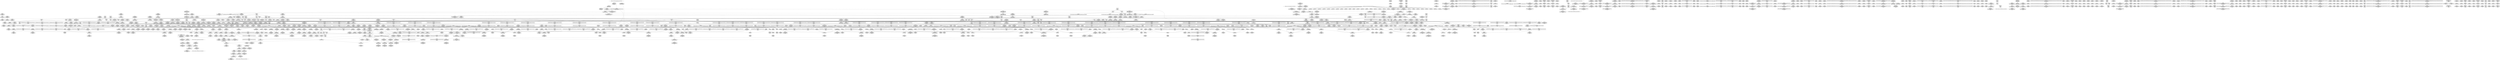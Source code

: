 digraph {
	CE0x425bf70 [shape=record,shape=Mrecord,label="{CE0x425bf70|task_sid:tmp26|security/selinux/hooks.c,208|*SummSource*}"]
	CE0x4209e40 [shape=record,shape=Mrecord,label="{CE0x4209e40|i64_1|*Constant*}"]
	CE0x42166d0 [shape=record,shape=Mrecord,label="{CE0x42166d0|i64*_getelementptr_inbounds_(_11_x_i64_,_11_x_i64_*___llvm_gcov_ctr125,_i64_0,_i64_9)|*Constant*|*SummSource*}"]
	CE0x4234250 [shape=record,shape=Mrecord,label="{CE0x4234250|i32_22|*Constant*}"]
	CE0x423bfe0 [shape=record,shape=Mrecord,label="{CE0x423bfe0|current_sid:if.then}"]
	CE0x42824e0 [shape=record,shape=Mrecord,label="{CE0x42824e0|GLOBAL:rcu_lock_acquire|*Constant*}"]
	CE0x42131e0 [shape=record,shape=Mrecord,label="{CE0x42131e0|i32_0|*Constant*|*SummSource*}"]
	CE0x4202b70 [shape=record,shape=Mrecord,label="{CE0x4202b70|i64*_getelementptr_inbounds_(_4_x_i64_,_4_x_i64_*___llvm_gcov_ctr134,_i64_0,_i64_0)|*Constant*|*SummSource*}"]
	CE0x4255890 [shape=record,shape=Mrecord,label="{CE0x4255890|task_sid:tmp22|security/selinux/hooks.c,208|*SummSource*}"]
	CE0x421c040 [shape=record,shape=Mrecord,label="{CE0x421c040|i32_208|*Constant*|*SummSink*}"]
	CE0x421b280 [shape=record,shape=Mrecord,label="{CE0x421b280|current_sid:tmp6|security/selinux/hooks.c,218|*SummSource*}"]
	CE0x41fbb40 [shape=record,shape=Mrecord,label="{CE0x41fbb40|selinux_task_setioprio:if.end|*SummSource*}"]
	CE0x42a8420 [shape=record,shape=Mrecord,label="{CE0x42a8420|rcu_read_lock:tmp16|include/linux/rcupdate.h,882|*SummSource*}"]
	CE0x423b230 [shape=record,shape=Mrecord,label="{CE0x423b230|_ret_void,_!dbg_!27735|include/linux/rcupdate.h,938}"]
	CE0x429ee30 [shape=record,shape=Mrecord,label="{CE0x429ee30|COLLAPSED:_GCMRE___llvm_gcov_ctr132_internal_global_11_x_i64_zeroinitializer:_elem_0:default:}"]
	CE0x5ff0a70 [shape=record,shape=Mrecord,label="{CE0x5ff0a70|VOIDTB_TE:_CE_8,16_}"]
	CE0x4266470 [shape=record,shape=Mrecord,label="{CE0x4266470|task_sid:do.end6|*SummSink*}"]
	CE0x42513b0 [shape=record,shape=Mrecord,label="{CE0x42513b0|_call_void_lockdep_rcu_suspicious(i8*_getelementptr_inbounds_(_25_x_i8_,_25_x_i8_*_.str3,_i32_0,_i32_0),_i32_208,_i8*_getelementptr_inbounds_(_41_x_i8_,_41_x_i8_*_.str44,_i32_0,_i32_0))_#10,_!dbg_!27732|security/selinux/hooks.c,208}"]
	CE0x42395a0 [shape=record,shape=Mrecord,label="{CE0x42395a0|current_sid:tmp8|security/selinux/hooks.c,218}"]
	CE0x4252a10 [shape=record,shape=Mrecord,label="{CE0x4252a10|task_sid:tmp18|security/selinux/hooks.c,208|*SummSource*}"]
	CE0x4222150 [shape=record,shape=Mrecord,label="{CE0x4222150|current_sid:tmp13|security/selinux/hooks.c,218|*SummSink*}"]
	CE0x4215fd0 [shape=record,shape=Mrecord,label="{CE0x4215fd0|i32_218|*Constant*|*SummSink*}"]
	CE0x4325a40 [shape=record,shape=Mrecord,label="{CE0x4325a40|__preempt_count_sub:do.body}"]
	CE0x42a48d0 [shape=record,shape=Mrecord,label="{CE0x42a48d0|void_(i32*,_i32,_i32*)*_asm_addl_$1,_%gs:$0_,_*m,ri,*m,_dirflag_,_fpsr_,_flags_|*SummSink*}"]
	CE0x421f490 [shape=record,shape=Mrecord,label="{CE0x421f490|GLOBAL:__llvm_gcov_ctr125|Global_var:__llvm_gcov_ctr125|*SummSink*}"]
	CE0x42af890 [shape=record,shape=Mrecord,label="{CE0x42af890|rcu_read_lock:tmp6|include/linux/rcupdate.h,882}"]
	CE0x4265330 [shape=record,shape=Mrecord,label="{CE0x4265330|_ret_void,_!dbg_!27717|include/linux/rcupdate.h,240}"]
	CE0x4239470 [shape=record,shape=Mrecord,label="{CE0x4239470|GLOBAL:current_sid.__warned|Global_var:current_sid.__warned|*SummSink*}"]
	CE0x42907e0 [shape=record,shape=Mrecord,label="{CE0x42907e0|rcu_read_lock:do.end|*SummSink*}"]
	CE0x42f90b0 [shape=record,shape=Mrecord,label="{CE0x42f90b0|GLOBAL:lock_release|*Constant*|*SummSource*}"]
	CE0x42f4d10 [shape=record,shape=Mrecord,label="{CE0x42f4d10|__rcu_read_unlock:tmp|*SummSink*}"]
	CE0x41ee1c0 [shape=record,shape=Mrecord,label="{CE0x41ee1c0|cred_sid:cred|Function::cred_sid&Arg::cred::}"]
	CE0x426e710 [shape=record,shape=Mrecord,label="{CE0x426e710|task_sid:tmp12|security/selinux/hooks.c,208|*SummSink*}"]
	CE0x41ef070 [shape=record,shape=Mrecord,label="{CE0x41ef070|_call_void_mcount()_#3}"]
	CE0x42705f0 [shape=record,shape=Mrecord,label="{CE0x42705f0|GLOBAL:rcu_lock_release|*Constant*|*SummSink*}"]
	CE0x4262a80 [shape=record,shape=Mrecord,label="{CE0x4262a80|rcu_read_unlock:tmp17|include/linux/rcupdate.h,933|*SummSource*}"]
	CE0x4270850 [shape=record,shape=Mrecord,label="{CE0x4270850|GLOBAL:rcu_lock_release|*Constant*|*SummSource*}"]
	CE0x42ef110 [shape=record,shape=Mrecord,label="{CE0x42ef110|rcu_lock_release:tmp3|*SummSink*}"]
	CE0x428cef0 [shape=record,shape=Mrecord,label="{CE0x428cef0|rcu_read_lock:tmp9|include/linux/rcupdate.h,882|*SummSink*}"]
	CE0x41f2d80 [shape=record,shape=Mrecord,label="{CE0x41f2d80|current_has_perm:entry}"]
	"CONST[source:0(mediator),value:0(static)][purpose:{operation}][SnkIdx:3]"
	CE0x4231d50 [shape=record,shape=Mrecord,label="{CE0x4231d50|current_sid:tmp19|security/selinux/hooks.c,218|*SummSink*}"]
	CE0x42a2fd0 [shape=record,shape=Mrecord,label="{CE0x42a2fd0|rcu_read_unlock:tmp14|include/linux/rcupdate.h,933}"]
	CE0x42538c0 [shape=record,shape=Mrecord,label="{CE0x42538c0|task_sid:tobool|security/selinux/hooks.c,208}"]
	CE0x428fd80 [shape=record,shape=Mrecord,label="{CE0x428fd80|__rcu_read_lock:tmp7|include/linux/rcupdate.h,240|*SummSink*}"]
	CE0x42e06e0 [shape=record,shape=Mrecord,label="{CE0x42e06e0|__rcu_read_unlock:tmp7|include/linux/rcupdate.h,245|*SummSink*}"]
	CE0x42af710 [shape=record,shape=Mrecord,label="{CE0x42af710|rcu_read_lock:tmp5|include/linux/rcupdate.h,882}"]
	CE0x4212620 [shape=record,shape=Mrecord,label="{CE0x4212620|selinux_task_setioprio:call|security/selinux/hooks.c,3607}"]
	CE0x41eec70 [shape=record,shape=Mrecord,label="{CE0x41eec70|current_sid:tmp10|security/selinux/hooks.c,218|*SummSink*}"]
	CE0x42235e0 [shape=record,shape=Mrecord,label="{CE0x42235e0|i64_5|*Constant*|*SummSink*}"]
	CE0x4253ad0 [shape=record,shape=Mrecord,label="{CE0x4253ad0|i64*_getelementptr_inbounds_(_2_x_i64_,_2_x_i64_*___llvm_gcov_ctr131,_i64_0,_i64_1)|*Constant*|*SummSink*}"]
	CE0x429f480 [shape=record,shape=Mrecord,label="{CE0x429f480|_call_void___preempt_count_sub(i32_1)_#10,_!dbg_!27715|include/linux/rcupdate.h,244|*SummSink*}"]
	CE0x4254e50 [shape=record,shape=Mrecord,label="{CE0x4254e50|task_sid:tmp22|security/selinux/hooks.c,208}"]
	CE0x429d4e0 [shape=record,shape=Mrecord,label="{CE0x429d4e0|rcu_read_unlock:tobool|include/linux/rcupdate.h,933|*SummSource*}"]
	CE0x4233140 [shape=record,shape=Mrecord,label="{CE0x4233140|get_current:entry|*SummSink*}"]
	CE0x42331d0 [shape=record,shape=Mrecord,label="{CE0x42331d0|_ret_%struct.task_struct*_%tmp4,_!dbg_!27714|./arch/x86/include/asm/current.h,14|*SummSource*}"]
	CE0x428c1a0 [shape=record,shape=Mrecord,label="{CE0x428c1a0|rcu_read_unlock:tmp3|*SummSource*}"]
	CE0x423b470 [shape=record,shape=Mrecord,label="{CE0x423b470|current_sid:tmp9|security/selinux/hooks.c,218|*SummSink*}"]
	CE0x42a4ff0 [shape=record,shape=Mrecord,label="{CE0x42a4ff0|rcu_read_unlock:tmp|*SummSink*}"]
	CE0x424ea40 [shape=record,shape=Mrecord,label="{CE0x424ea40|GLOBAL:current_task|Global_var:current_task|*SummSink*}"]
	CE0x423ad30 [shape=record,shape=Mrecord,label="{CE0x423ad30|GLOBAL:rcu_read_unlock|*Constant*|*SummSource*}"]
	CE0x429fb10 [shape=record,shape=Mrecord,label="{CE0x429fb10|_ret_void,_!dbg_!27719|./arch/x86/include/asm/preempt.h,73|*SummSink*}"]
	CE0x41fc2d0 [shape=record,shape=Mrecord,label="{CE0x41fc2d0|current_sid:tmp18|security/selinux/hooks.c,218}"]
	CE0x42ad9c0 [shape=record,shape=Mrecord,label="{CE0x42ad9c0|0:_i8,_:_GCMR_rcu_read_lock.__warned_internal_global_i8_0,_section_.data.unlikely_,_align_1:_elem_0:default:}"]
	CE0x4204fb0 [shape=record,shape=Mrecord,label="{CE0x4204fb0|current_sid:tmp14|security/selinux/hooks.c,218|*SummSink*}"]
	CE0x4204330 [shape=record,shape=Mrecord,label="{CE0x4204330|i64*_getelementptr_inbounds_(_13_x_i64_,_13_x_i64_*___llvm_gcov_ctr126,_i64_0,_i64_12)|*Constant*}"]
	CE0x42a9650 [shape=record,shape=Mrecord,label="{CE0x42a9650|rcu_read_lock:tmp18|include/linux/rcupdate.h,882|*SummSource*}"]
	CE0x427b150 [shape=record,shape=Mrecord,label="{CE0x427b150|i64*_getelementptr_inbounds_(_4_x_i64_,_4_x_i64_*___llvm_gcov_ctr128,_i64_0,_i64_1)|*Constant*|*SummSink*}"]
	CE0x42da480 [shape=record,shape=Mrecord,label="{CE0x42da480|__rcu_read_lock:tmp2}"]
	CE0x41ede80 [shape=record,shape=Mrecord,label="{CE0x41ede80|cred_sid:entry}"]
	CE0x425b310 [shape=record,shape=Mrecord,label="{CE0x425b310|_call_void_lock_release(%struct.lockdep_map*_%map,_i32_1,_i64_ptrtoint_(i8*_blockaddress(_rcu_lock_release,_%__here)_to_i64))_#10,_!dbg_!27716|include/linux/rcupdate.h,423}"]
	CE0x421a460 [shape=record,shape=Mrecord,label="{CE0x421a460|%struct.common_audit_data*_null|*Constant*|*SummSource*}"]
	CE0x4204800 [shape=record,shape=Mrecord,label="{CE0x4204800|task_sid:tmp16|security/selinux/hooks.c,208}"]
	CE0x431d400 [shape=record,shape=Mrecord,label="{CE0x431d400|__preempt_count_add:bb|*SummSource*}"]
	CE0x42621a0 [shape=record,shape=Mrecord,label="{CE0x42621a0|i64*_getelementptr_inbounds_(_13_x_i64_,_13_x_i64_*___llvm_gcov_ctr126,_i64_0,_i64_8)|*Constant*|*SummSink*}"]
	CE0x42b4c50 [shape=record,shape=Mrecord,label="{CE0x42b4c50|i32_934|*Constant*}"]
	CE0x42a7b90 [shape=record,shape=Mrecord,label="{CE0x42a7b90|rcu_read_lock:tmp14|include/linux/rcupdate.h,882|*SummSink*}"]
	CE0x41f3e30 [shape=record,shape=Mrecord,label="{CE0x41f3e30|selinux_task_setioprio:tmp1|*SummSink*}"]
	CE0x42f22f0 [shape=record,shape=Mrecord,label="{CE0x42f22f0|_call_void_mcount()_#3}"]
	CE0x428d1b0 [shape=record,shape=Mrecord,label="{CE0x428d1b0|rcu_read_unlock:tmp7|include/linux/rcupdate.h,933|*SummSink*}"]
	CE0x4208c00 [shape=record,shape=Mrecord,label="{CE0x4208c00|selinux_task_setioprio:return|*SummSource*}"]
	CE0x426db20 [shape=record,shape=Mrecord,label="{CE0x426db20|i64*_getelementptr_inbounds_(_11_x_i64_,_11_x_i64_*___llvm_gcov_ctr132,_i64_0,_i64_10)|*Constant*}"]
	CE0x42f0e40 [shape=record,shape=Mrecord,label="{CE0x42f0e40|COLLAPSED:_GCMRE___llvm_gcov_ctr134_internal_global_4_x_i64_zeroinitializer:_elem_0:default:}"]
	CE0x4261380 [shape=record,shape=Mrecord,label="{CE0x4261380|task_sid:tmp6|security/selinux/hooks.c,208|*SummSource*}"]
	CE0x42a3b70 [shape=record,shape=Mrecord,label="{CE0x42a3b70|rcu_read_unlock:do.body|*SummSink*}"]
	CE0x420f290 [shape=record,shape=Mrecord,label="{CE0x420f290|i64_1|*Constant*|*SummSink*}"]
	CE0x4265020 [shape=record,shape=Mrecord,label="{CE0x4265020|__rcu_read_lock:entry|*SummSink*}"]
	CE0x42f9450 [shape=record,shape=Mrecord,label="{CE0x42f9450|i64_ptrtoint_(i8*_blockaddress(_rcu_lock_release,_%__here)_to_i64)|*Constant*}"]
	CE0x4204690 [shape=record,shape=Mrecord,label="{CE0x4204690|i64*_getelementptr_inbounds_(_13_x_i64_,_13_x_i64_*___llvm_gcov_ctr126,_i64_0,_i64_12)|*Constant*|*SummSource*}"]
	CE0x42adc10 [shape=record,shape=Mrecord,label="{CE0x42adc10|rcu_read_lock:tmp8|include/linux/rcupdate.h,882|*SummSource*}"]
	CE0x428ea70 [shape=record,shape=Mrecord,label="{CE0x428ea70|GLOBAL:rcu_read_lock.__warned|Global_var:rcu_read_lock.__warned}"]
	CE0x42b1580 [shape=record,shape=Mrecord,label="{CE0x42b1580|rcu_read_unlock:tobool1|include/linux/rcupdate.h,933|*SummSource*}"]
	CE0x426f680 [shape=record,shape=Mrecord,label="{CE0x426f680|rcu_read_unlock:tmp22|include/linux/rcupdate.h,935|*SummSource*}"]
	CE0x4254210 [shape=record,shape=Mrecord,label="{CE0x4254210|rcu_read_lock:entry|*SummSink*}"]
	CE0x42b0500 [shape=record,shape=Mrecord,label="{CE0x42b0500|rcu_read_unlock:bb|*SummSink*}"]
	CE0x42159b0 [shape=record,shape=Mrecord,label="{CE0x42159b0|i64_2|*Constant*}"]
	CE0x4216a80 [shape=record,shape=Mrecord,label="{CE0x4216a80|rcu_read_lock:tmp10|include/linux/rcupdate.h,882|*SummSource*}"]
	CE0x425f4c0 [shape=record,shape=Mrecord,label="{CE0x425f4c0|%struct.task_struct*_(%struct.task_struct**)*_asm_movq_%gs:$_1:P_,$0_,_r,im,_dirflag_,_fpsr_,_flags_|*SummSink*}"]
	CE0x42427b0 [shape=record,shape=Mrecord,label="{CE0x42427b0|i32_218|*Constant*}"]
	CE0x42aaac0 [shape=record,shape=Mrecord,label="{CE0x42aaac0|i8*_getelementptr_inbounds_(_25_x_i8_,_25_x_i8_*_.str45,_i32_0,_i32_0)|*Constant*|*SummSource*}"]
	CE0x421abb0 [shape=record,shape=Mrecord,label="{CE0x421abb0|_ret_i32_%retval.0,_!dbg_!27728|security/selinux/avc.c,775|*SummSource*}"]
	CE0x41fc100 [shape=record,shape=Mrecord,label="{CE0x41fc100|_ret_i32_%call7,_!dbg_!27749|security/selinux/hooks.c,210|*SummSource*}"]
	CE0x4239f50 [shape=record,shape=Mrecord,label="{CE0x4239f50|current_sid:tmp3|*SummSource*}"]
	CE0x42074d0 [shape=record,shape=Mrecord,label="{CE0x42074d0|current_has_perm:call1|security/selinux/hooks.c,1543}"]
	CE0x4291220 [shape=record,shape=Mrecord,label="{CE0x4291220|i8*_getelementptr_inbounds_(_42_x_i8_,_42_x_i8_*_.str46,_i32_0,_i32_0)|*Constant*}"]
	CE0x41f0da0 [shape=record,shape=Mrecord,label="{CE0x41f0da0|__preempt_count_add:tmp6|./arch/x86/include/asm/preempt.h,73|*SummSink*}"]
	CE0x42f0eb0 [shape=record,shape=Mrecord,label="{CE0x42f0eb0|__rcu_read_unlock:tmp|*SummSource*}"]
	CE0x42524a0 [shape=record,shape=Mrecord,label="{CE0x42524a0|_call_void___rcu_read_lock()_#10,_!dbg_!27710|include/linux/rcupdate.h,879|*SummSource*}"]
	CE0x42b0240 [shape=record,shape=Mrecord,label="{CE0x42b0240|rcu_read_unlock:bb}"]
	CE0x4218540 [shape=record,shape=Mrecord,label="{CE0x4218540|avc_has_perm:entry}"]
	CE0x4238540 [shape=record,shape=Mrecord,label="{CE0x4238540|task_sid:call3|security/selinux/hooks.c,208|*SummSource*}"]
	CE0x4267bc0 [shape=record,shape=Mrecord,label="{CE0x4267bc0|task_sid:if.then|*SummSink*}"]
	CE0x423d220 [shape=record,shape=Mrecord,label="{CE0x423d220|i64*_getelementptr_inbounds_(_2_x_i64_,_2_x_i64_*___llvm_gcov_ctr98,_i64_0,_i64_0)|*Constant*|*SummSink*}"]
	CE0x4280fc0 [shape=record,shape=Mrecord,label="{CE0x4280fc0|i64*_getelementptr_inbounds_(_4_x_i64_,_4_x_i64_*___llvm_gcov_ctr129,_i64_0,_i64_2)|*Constant*|*SummSink*}"]
	CE0x42ac960 [shape=record,shape=Mrecord,label="{CE0x42ac960|rcu_read_unlock:if.end|*SummSink*}"]
	CE0x4298a60 [shape=record,shape=Mrecord,label="{CE0x4298a60|rcu_read_unlock:tmp16|include/linux/rcupdate.h,933|*SummSource*}"]
	CE0x42ef6e0 [shape=record,shape=Mrecord,label="{CE0x42ef6e0|i64*_getelementptr_inbounds_(_4_x_i64_,_4_x_i64_*___llvm_gcov_ctr133,_i64_0,_i64_2)|*Constant*}"]
	CE0x429bdb0 [shape=record,shape=Mrecord,label="{CE0x429bdb0|i64*_getelementptr_inbounds_(_11_x_i64_,_11_x_i64_*___llvm_gcov_ctr132,_i64_0,_i64_1)|*Constant*}"]
	CE0x421fdd0 [shape=record,shape=Mrecord,label="{CE0x421fdd0|get_current:tmp2|*SummSource*}"]
	CE0x424dcc0 [shape=record,shape=Mrecord,label="{CE0x424dcc0|_ret_void,_!dbg_!27735|include/linux/rcupdate.h,884}"]
	CE0x4216100 [shape=record,shape=Mrecord,label="{CE0x4216100|i8*_getelementptr_inbounds_(_45_x_i8_,_45_x_i8_*_.str12,_i32_0,_i32_0)|*Constant*}"]
	CE0x4223510 [shape=record,shape=Mrecord,label="{CE0x4223510|i64_5|*Constant*|*SummSource*}"]
	CE0x4318c50 [shape=record,shape=Mrecord,label="{CE0x4318c50|__rcu_read_unlock:do.body|*SummSource*}"]
	CE0x4262600 [shape=record,shape=Mrecord,label="{CE0x4262600|i64*_getelementptr_inbounds_(_11_x_i64_,_11_x_i64_*___llvm_gcov_ctr132,_i64_0,_i64_8)|*Constant*|*SummSink*}"]
	CE0x429c560 [shape=record,shape=Mrecord,label="{CE0x429c560|rcu_read_unlock:tmp10|include/linux/rcupdate.h,933|*SummSink*}"]
	CE0x4292650 [shape=record,shape=Mrecord,label="{CE0x4292650|rcu_read_lock:tmp21|include/linux/rcupdate.h,884}"]
	CE0x426f140 [shape=record,shape=Mrecord,label="{CE0x426f140|_ret_void,_!dbg_!27717|include/linux/rcupdate.h,419}"]
	CE0x42921d0 [shape=record,shape=Mrecord,label="{CE0x42921d0|rcu_read_lock:tmp20|include/linux/rcupdate.h,882}"]
	CE0x428c5b0 [shape=record,shape=Mrecord,label="{CE0x428c5b0|rcu_read_lock:tobool1|include/linux/rcupdate.h,882|*SummSink*}"]
	CE0x4282db0 [shape=record,shape=Mrecord,label="{CE0x4282db0|rcu_read_lock:tmp}"]
	CE0x4233900 [shape=record,shape=Mrecord,label="{CE0x4233900|i32_78|*Constant*|*SummSource*}"]
	CE0x4251fe0 [shape=record,shape=Mrecord,label="{CE0x4251fe0|task_sid:land.lhs.true2|*SummSource*}"]
	CE0x4276220 [shape=record,shape=Mrecord,label="{CE0x4276220|i64*_getelementptr_inbounds_(_4_x_i64_,_4_x_i64_*___llvm_gcov_ctr135,_i64_0,_i64_2)|*Constant*|*SummSink*}"]
	CE0x4260680 [shape=record,shape=Mrecord,label="{CE0x4260680|GLOBAL:__llvm_gcov_ctr126|Global_var:__llvm_gcov_ctr126}"]
	CE0x429f1e0 [shape=record,shape=Mrecord,label="{CE0x429f1e0|_call_void___preempt_count_sub(i32_1)_#10,_!dbg_!27715|include/linux/rcupdate.h,244}"]
	CE0x4267ed0 [shape=record,shape=Mrecord,label="{CE0x4267ed0|task_sid:do.body5|*SummSink*}"]
	CE0x42186b0 [shape=record,shape=Mrecord,label="{CE0x42186b0|avc_has_perm:entry|*SummSource*}"]
	CE0x4331350 [shape=record,shape=Mrecord,label="{CE0x4331350|__preempt_count_add:bb|*SummSink*}"]
	CE0x4266810 [shape=record,shape=Mrecord,label="{CE0x4266810|get_current:tmp1|*SummSource*}"]
	CE0x43312e0 [shape=record,shape=Mrecord,label="{CE0x43312e0|i64*_getelementptr_inbounds_(_4_x_i64_,_4_x_i64_*___llvm_gcov_ctr135,_i64_0,_i64_2)|*Constant*|*SummSource*}"]
	CE0x42157f0 [shape=record,shape=Mrecord,label="{CE0x42157f0|selinux_task_setioprio:p|Function::selinux_task_setioprio&Arg::p::|*SummSink*}"]
	CE0x42b5820 [shape=record,shape=Mrecord,label="{CE0x42b5820|i8*_getelementptr_inbounds_(_44_x_i8_,_44_x_i8_*_.str47,_i32_0,_i32_0)|*Constant*|*SummSink*}"]
	CE0x4266c20 [shape=record,shape=Mrecord,label="{CE0x4266c20|task_sid:bb|*SummSource*}"]
	CE0x42efa50 [shape=record,shape=Mrecord,label="{CE0x42efa50|__preempt_count_sub:entry|*SummSink*}"]
	CE0x42b4060 [shape=record,shape=Mrecord,label="{CE0x42b4060|rcu_read_unlock:tmp18|include/linux/rcupdate.h,933|*SummSink*}"]
	CE0x41fe670 [shape=record,shape=Mrecord,label="{CE0x41fe670|_call_void_mcount()_#3}"]
	CE0x41f1e20 [shape=record,shape=Mrecord,label="{CE0x41f1e20|i64*_getelementptr_inbounds_(_6_x_i64_,_6_x_i64_*___llvm_gcov_ctr284,_i64_0,_i64_5)|*Constant*|*SummSource*}"]
	CE0x421fe40 [shape=record,shape=Mrecord,label="{CE0x421fe40|get_current:tmp2|*SummSink*}"]
	CE0x41ee480 [shape=record,shape=Mrecord,label="{CE0x41ee480|cred_sid:cred|Function::cred_sid&Arg::cred::|*SummSink*}"]
	CE0x42125b0 [shape=record,shape=Mrecord,label="{CE0x42125b0|_call_void_mcount()_#3|*SummSink*}"]
	CE0x4251580 [shape=record,shape=Mrecord,label="{CE0x4251580|task_sid:tmp19|security/selinux/hooks.c,208|*SummSink*}"]
	CE0x4221400 [shape=record,shape=Mrecord,label="{CE0x4221400|task_sid:bb}"]
	CE0x4278e00 [shape=record,shape=Mrecord,label="{CE0x4278e00|_call_void_lock_acquire(%struct.lockdep_map*_%map,_i32_0,_i32_0,_i32_2,_i32_0,_%struct.lockdep_map*_null,_i64_ptrtoint_(i8*_blockaddress(_rcu_lock_acquire,_%__here)_to_i64))_#10,_!dbg_!27716|include/linux/rcupdate.h,418}"]
	CE0x41fad40 [shape=record,shape=Mrecord,label="{CE0x41fad40|selinux_task_setioprio:tmp7|security/selinux/hooks.c,3609|*SummSink*}"]
	CE0x4261cd0 [shape=record,shape=Mrecord,label="{CE0x4261cd0|task_sid:tmp17|security/selinux/hooks.c,208|*SummSink*}"]
	CE0x42908a0 [shape=record,shape=Mrecord,label="{CE0x42908a0|rcu_read_lock:land.lhs.true}"]
	CE0x42392f0 [shape=record,shape=Mrecord,label="{CE0x42392f0|GLOBAL:current_sid.__warned|Global_var:current_sid.__warned|*SummSource*}"]
	CE0x423bbd0 [shape=record,shape=Mrecord,label="{CE0x423bbd0|i32_77|*Constant*|*SummSource*}"]
	CE0x425d590 [shape=record,shape=Mrecord,label="{CE0x425d590|task_sid:tobool|security/selinux/hooks.c,208|*SummSource*}"]
	CE0x4255020 [shape=record,shape=Mrecord,label="{CE0x4255020|task_sid:tmp21|security/selinux/hooks.c,208|*SummSink*}"]
	CE0x4207690 [shape=record,shape=Mrecord,label="{CE0x4207690|current_has_perm:call1|security/selinux/hooks.c,1543|*SummSource*}"]
	CE0x41fd490 [shape=record,shape=Mrecord,label="{CE0x41fd490|selinux_task_setioprio:call1|security/selinux/hooks.c,3611}"]
	CE0x41ebb60 [shape=record,shape=Mrecord,label="{CE0x41ebb60|selinux_task_setioprio:bb|*SummSource*}"]
	CE0x42ef9a0 [shape=record,shape=Mrecord,label="{CE0x42ef9a0|GLOBAL:__preempt_count_sub|*Constant*|*SummSource*}"]
	CE0x42965e0 [shape=record,shape=Mrecord,label="{CE0x42965e0|i64*_getelementptr_inbounds_(_11_x_i64_,_11_x_i64_*___llvm_gcov_ctr132,_i64_0,_i64_1)|*Constant*|*SummSource*}"]
	CE0x429fe80 [shape=record,shape=Mrecord,label="{CE0x429fe80|rcu_read_unlock:tobool1|include/linux/rcupdate.h,933|*SummSink*}"]
	CE0x4267990 [shape=record,shape=Mrecord,label="{CE0x4267990|GLOBAL:__llvm_gcov_ctr132|Global_var:__llvm_gcov_ctr132}"]
	CE0x4220390 [shape=record,shape=Mrecord,label="{CE0x4220390|current_sid:land.lhs.true|*SummSink*}"]
	CE0x41fc750 [shape=record,shape=Mrecord,label="{CE0x41fc750|current_sid:tmp19|security/selinux/hooks.c,218}"]
	CE0x4210a30 [shape=record,shape=Mrecord,label="{CE0x4210a30|selinux_task_setioprio:tmp5|security/selinux/hooks.c,3608|*SummSource*}"]
	CE0x4295a90 [shape=record,shape=Mrecord,label="{CE0x4295a90|cred_sid:tmp6|security/selinux/hooks.c,197|*SummSource*}"]
	CE0x41e75f0 [shape=record,shape=Mrecord,label="{CE0x41e75f0|i64_1|*Constant*}"]
	CE0x42b5bf0 [shape=record,shape=Mrecord,label="{CE0x42b5bf0|rcu_lock_acquire:tmp1|*SummSink*}"]
	CE0x429d9e0 [shape=record,shape=Mrecord,label="{CE0x429d9e0|_call_void_asm_sideeffect_,_memory_,_dirflag_,_fpsr_,_flags_()_#3,_!dbg_!27714,_!srcloc_!27715|include/linux/rcupdate.h,239|*SummSource*}"]
	CE0x429eca0 [shape=record,shape=Mrecord,label="{CE0x429eca0|_ret_void,_!dbg_!27719|./arch/x86/include/asm/preempt.h,73}"]
	CE0x41f7510 [shape=record,shape=Mrecord,label="{CE0x41f7510|selinux_task_setioprio:tobool|security/selinux/hooks.c,3608}"]
	CE0x421a7a0 [shape=record,shape=Mrecord,label="{CE0x421a7a0|_ret_i32_%retval.0,_!dbg_!27728|security/selinux/avc.c,775}"]
	CE0x4231c30 [shape=record,shape=Mrecord,label="{CE0x4231c30|i64*_getelementptr_inbounds_(_11_x_i64_,_11_x_i64_*___llvm_gcov_ctr125,_i64_0,_i64_10)|*Constant*|*SummSource*}"]
	CE0x42757f0 [shape=record,shape=Mrecord,label="{CE0x42757f0|GLOBAL:__preempt_count|Global_var:__preempt_count}"]
	CE0x4282e90 [shape=record,shape=Mrecord,label="{CE0x4282e90|rcu_read_lock:tmp|*SummSource*}"]
	CE0x42683e0 [shape=record,shape=Mrecord,label="{CE0x42683e0|0:_i8,_:_GCMR_task_sid.__warned_internal_global_i8_0,_section_.data.unlikely_,_align_1:_elem_0:default:}"]
	CE0x42b12b0 [shape=record,shape=Mrecord,label="{CE0x42b12b0|rcu_read_unlock:tmp8|include/linux/rcupdate.h,933|*SummSink*}"]
	CE0x423f370 [shape=record,shape=Mrecord,label="{CE0x423f370|rcu_lock_acquire:tmp2}"]
	CE0x429d2a0 [shape=record,shape=Mrecord,label="{CE0x429d2a0|i64*_getelementptr_inbounds_(_4_x_i64_,_4_x_i64_*___llvm_gcov_ctr133,_i64_0,_i64_1)|*Constant*|*SummSink*}"]
	CE0x428abb0 [shape=record,shape=Mrecord,label="{CE0x428abb0|_call_void_mcount()_#3|*SummSink*}"]
	CE0x424f070 [shape=record,shape=Mrecord,label="{CE0x424f070|task_sid:tmp15|security/selinux/hooks.c,208}"]
	CE0x42aff40 [shape=record,shape=Mrecord,label="{CE0x42aff40|__preempt_count_add:val|Function::__preempt_count_add&Arg::val::|*SummSink*}"]
	CE0x42232c0 [shape=record,shape=Mrecord,label="{CE0x42232c0|i64_4|*Constant*|*SummSink*}"]
	CE0x42943d0 [shape=record,shape=Mrecord,label="{CE0x42943d0|cred_sid:bb|*SummSource*}"]
	CE0x4216fa0 [shape=record,shape=Mrecord,label="{CE0x4216fa0|rcu_read_lock:tmp11|include/linux/rcupdate.h,882|*SummSource*}"]
	CE0x4323140 [shape=record,shape=Mrecord,label="{CE0x4323140|i64*_getelementptr_inbounds_(_4_x_i64_,_4_x_i64_*___llvm_gcov_ctr129,_i64_0,_i64_2)|*Constant*|*SummSource*}"]
	CE0x42536f0 [shape=record,shape=Mrecord,label="{CE0x42536f0|task_sid:call|security/selinux/hooks.c,208|*SummSink*}"]
	CE0x423e650 [shape=record,shape=Mrecord,label="{CE0x423e650|rcu_read_lock:tobool|include/linux/rcupdate.h,882|*SummSink*}"]
	"CONST[source:0(mediator),value:2(dynamic)][purpose:{subject}][SnkIdx:0]"
	CE0x4260b50 [shape=record,shape=Mrecord,label="{CE0x4260b50|cred_sid:tmp|*SummSink*}"]
	CE0x423f3e0 [shape=record,shape=Mrecord,label="{CE0x423f3e0|rcu_lock_acquire:tmp2|*SummSource*}"]
	CE0x41edf50 [shape=record,shape=Mrecord,label="{CE0x41edf50|cred_sid:entry|*SummSource*}"]
	CE0x4263580 [shape=record,shape=Mrecord,label="{CE0x4263580|task_sid:tmp11|security/selinux/hooks.c,208|*SummSource*}"]
	CE0x4264820 [shape=record,shape=Mrecord,label="{CE0x4264820|i64_1|*Constant*}"]
	CE0x4202100 [shape=record,shape=Mrecord,label="{CE0x4202100|i64*_getelementptr_inbounds_(_4_x_i64_,_4_x_i64_*___llvm_gcov_ctr129,_i64_0,_i64_1)|*Constant*|*SummSink*}"]
	CE0x4231980 [shape=record,shape=Mrecord,label="{CE0x4231980|current_sid:tmp19|security/selinux/hooks.c,218|*SummSource*}"]
	CE0x4319200 [shape=record,shape=Mrecord,label="{CE0x4319200|__preempt_count_add:tmp|*SummSource*}"]
	CE0x41e73c0 [shape=record,shape=Mrecord,label="{CE0x41e73c0|task_sid:do.end6}"]
	CE0x429e030 [shape=record,shape=Mrecord,label="{CE0x429e030|i64*_getelementptr_inbounds_(_11_x_i64_,_11_x_i64_*___llvm_gcov_ctr132,_i64_0,_i64_0)|*Constant*}"]
	CE0x42a4080 [shape=record,shape=Mrecord,label="{CE0x42a4080|GLOBAL:lock_acquire|*Constant*|*SummSink*}"]
	CE0x42b03d0 [shape=record,shape=Mrecord,label="{CE0x42b03d0|rcu_read_unlock:bb|*SummSource*}"]
	CE0x42f0290 [shape=record,shape=Mrecord,label="{CE0x42f0290|rcu_lock_release:tmp4|include/linux/rcupdate.h,423}"]
	CE0x425da50 [shape=record,shape=Mrecord,label="{CE0x425da50|rcu_read_lock:tobool|include/linux/rcupdate.h,882}"]
	CE0x41f8820 [shape=record,shape=Mrecord,label="{CE0x41f8820|selinux_task_setioprio:tmp}"]
	CE0x427e0d0 [shape=record,shape=Mrecord,label="{CE0x427e0d0|__preempt_count_sub:do.end|*SummSource*}"]
	CE0x4269cd0 [shape=record,shape=Mrecord,label="{CE0x4269cd0|GLOBAL:task_sid.__warned|Global_var:task_sid.__warned|*SummSink*}"]
	CE0x423ea60 [shape=record,shape=Mrecord,label="{CE0x423ea60|_call_void___preempt_count_add(i32_1)_#10,_!dbg_!27711|include/linux/rcupdate.h,239|*SummSource*}"]
	CE0x4241dd0 [shape=record,shape=Mrecord,label="{CE0x4241dd0|i8*_getelementptr_inbounds_(_25_x_i8_,_25_x_i8_*_.str3,_i32_0,_i32_0)|*Constant*|*SummSource*}"]
	CE0x420d650 [shape=record,shape=Mrecord,label="{CE0x420d650|current_sid:tmp11|security/selinux/hooks.c,218|*SummSource*}"]
	CE0x4276890 [shape=record,shape=Mrecord,label="{CE0x4276890|__preempt_count_add:tmp7|./arch/x86/include/asm/preempt.h,73|*SummSink*}"]
	CE0x4273410 [shape=record,shape=Mrecord,label="{CE0x4273410|i64_ptrtoint_(i8*_blockaddress(_rcu_lock_acquire,_%__here)_to_i64)|*Constant*}"]
	CE0x4255820 [shape=record,shape=Mrecord,label="{CE0x4255820|i64*_getelementptr_inbounds_(_13_x_i64_,_13_x_i64_*___llvm_gcov_ctr126,_i64_0,_i64_10)|*Constant*|*SummSink*}"]
	CE0x42f3460 [shape=record,shape=Mrecord,label="{CE0x42f3460|rcu_lock_release:tmp2|*SummSink*}"]
	CE0x425ae40 [shape=record,shape=Mrecord,label="{CE0x425ae40|rcu_lock_release:tmp5|include/linux/rcupdate.h,423|*SummSource*}"]
	CE0x42f0c80 [shape=record,shape=Mrecord,label="{CE0x42f0c80|rcu_lock_acquire:tmp4|include/linux/rcupdate.h,418|*SummSink*}"]
	CE0x4261070 [shape=record,shape=Mrecord,label="{CE0x4261070|_call_void_mcount()_#3|*SummSink*}"]
	CE0x4217f40 [shape=record,shape=Mrecord,label="{CE0x4217f40|i32_(i32,_i32,_i16,_i32,_%struct.common_audit_data*)*_bitcast_(i32_(i32,_i32,_i16,_i32,_%struct.common_audit_data.495*)*_avc_has_perm_to_i32_(i32,_i32,_i16,_i32,_%struct.common_audit_data*)*)|*Constant*}"]
	CE0x41e71e0 [shape=record,shape=Mrecord,label="{CE0x41e71e0|task_sid:if.end|*SummSource*}"]
	CE0x42dec30 [shape=record,shape=Mrecord,label="{CE0x42dec30|__rcu_read_unlock:tmp3|*SummSource*}"]
	CE0x420a8f0 [shape=record,shape=Mrecord,label="{CE0x420a8f0|i64_3|*Constant*}"]
	CE0x4298020 [shape=record,shape=Mrecord,label="{CE0x4298020|_call_void_mcount()_#3|*SummSource*}"]
	CE0x42924e0 [shape=record,shape=Mrecord,label="{CE0x42924e0|rcu_read_lock:tmp20|include/linux/rcupdate.h,882|*SummSink*}"]
	CE0x41f0cc0 [shape=record,shape=Mrecord,label="{CE0x41f0cc0|__preempt_count_add:tmp6|./arch/x86/include/asm/preempt.h,73}"]
	CE0x4320420 [shape=record,shape=Mrecord,label="{CE0x4320420|__preempt_count_sub:tmp1|*SummSink*}"]
	CE0x429faa0 [shape=record,shape=Mrecord,label="{CE0x429faa0|_ret_void,_!dbg_!27719|./arch/x86/include/asm/preempt.h,73|*SummSource*}"]
	CE0x424de70 [shape=record,shape=Mrecord,label="{CE0x424de70|_ret_void,_!dbg_!27735|include/linux/rcupdate.h,884|*SummSink*}"]
	CE0x4251510 [shape=record,shape=Mrecord,label="{CE0x4251510|task_sid:tmp19|security/selinux/hooks.c,208|*SummSource*}"]
	CE0x4239a10 [shape=record,shape=Mrecord,label="{CE0x4239a10|COLLAPSED:_GCMRE___llvm_gcov_ctr128_internal_global_4_x_i64_zeroinitializer:_elem_0:default:}"]
	CE0x41ea030 [shape=record,shape=Mrecord,label="{CE0x41ea030|VOIDTB_TE:_CE_136,144_}"]
	CE0x4219080 [shape=record,shape=Mrecord,label="{CE0x4219080|avc_has_perm:ssid|Function::avc_has_perm&Arg::ssid::|*SummSource*}"]
	CE0x42ebaf0 [shape=record,shape=Mrecord,label="{CE0x42ebaf0|_call_void_mcount()_#3|*SummSink*}"]
	CE0x42553c0 [shape=record,shape=Mrecord,label="{CE0x42553c0|i64*_getelementptr_inbounds_(_13_x_i64_,_13_x_i64_*___llvm_gcov_ctr126,_i64_0,_i64_10)|*Constant*}"]
	CE0x4272bb0 [shape=record,shape=Mrecord,label="{CE0x4272bb0|__rcu_read_lock:bb|*SummSource*}"]
	CE0x4219950 [shape=record,shape=Mrecord,label="{CE0x4219950|i16_2|*Constant*|*SummSink*}"]
	CE0x429afa0 [shape=record,shape=Mrecord,label="{CE0x429afa0|__rcu_read_lock:tmp6|include/linux/rcupdate.h,240|*SummSource*}"]
	CE0x4297f00 [shape=record,shape=Mrecord,label="{CE0x4297f00|rcu_lock_release:tmp|*SummSink*}"]
	CE0x4235af0 [shape=record,shape=Mrecord,label="{CE0x4235af0|i32_1|*Constant*}"]
	CE0x4275ab0 [shape=record,shape=Mrecord,label="{CE0x4275ab0|__rcu_read_unlock:tmp2}"]
	CE0x42817c0 [shape=record,shape=Mrecord,label="{CE0x42817c0|i64*_getelementptr_inbounds_(_2_x_i64_,_2_x_i64_*___llvm_gcov_ctr98,_i64_0,_i64_0)|*Constant*}"]
	CE0x4205ca0 [shape=record,shape=Mrecord,label="{CE0x4205ca0|current_sid:tmp15|security/selinux/hooks.c,218|*SummSink*}"]
	CE0x42fa0c0 [shape=record,shape=Mrecord,label="{CE0x42fa0c0|rcu_lock_release:tmp6}"]
	CE0x423e940 [shape=record,shape=Mrecord,label="{CE0x423e940|i64_2|*Constant*}"]
	CE0x42e0570 [shape=record,shape=Mrecord,label="{CE0x42e0570|__rcu_read_unlock:tmp7|include/linux/rcupdate.h,245|*SummSource*}"]
	CE0x4268070 [shape=record,shape=Mrecord,label="{CE0x4268070|rcu_lock_acquire:map|Function::rcu_lock_acquire&Arg::map::}"]
	CE0x421b400 [shape=record,shape=Mrecord,label="{CE0x421b400|current_sid:tmp6|security/selinux/hooks.c,218|*SummSink*}"]
	CE0x423de30 [shape=record,shape=Mrecord,label="{CE0x423de30|get_current:tmp4|./arch/x86/include/asm/current.h,14|*SummSink*}"]
	CE0x42763a0 [shape=record,shape=Mrecord,label="{CE0x42763a0|__preempt_count_sub:tmp4|./arch/x86/include/asm/preempt.h,77}"]
	CE0x42a6630 [shape=record,shape=Mrecord,label="{CE0x42a6630|i64_7|*Constant*}"]
	CE0x4279110 [shape=record,shape=Mrecord,label="{CE0x4279110|i32_0|*Constant*}"]
	"CONST[source:0(mediator),value:0(static)][purpose:{operation}][SrcIdx:3]"
	CE0x423dd10 [shape=record,shape=Mrecord,label="{CE0x423dd10|rcu_read_lock:do.body}"]
	CE0x41f1b50 [shape=record,shape=Mrecord,label="{CE0x41f1b50|selinux_task_setioprio:retval.0|*SummSink*}"]
	CE0x42543b0 [shape=record,shape=Mrecord,label="{CE0x42543b0|cred_sid:tmp1|*SummSink*}"]
	CE0x42ac090 [shape=record,shape=Mrecord,label="{CE0x42ac090|i64*_getelementptr_inbounds_(_11_x_i64_,_11_x_i64_*___llvm_gcov_ctr127,_i64_0,_i64_0)|*Constant*}"]
	CE0x42b4640 [shape=record,shape=Mrecord,label="{CE0x42b4640|_call_void_lockdep_rcu_suspicious(i8*_getelementptr_inbounds_(_25_x_i8_,_25_x_i8_*_.str45,_i32_0,_i32_0),_i32_934,_i8*_getelementptr_inbounds_(_44_x_i8_,_44_x_i8_*_.str47,_i32_0,_i32_0))_#10,_!dbg_!27726|include/linux/rcupdate.h,933|*SummSink*}"]
	CE0x421f590 [shape=record,shape=Mrecord,label="{CE0x421f590|current_sid:tmp5|security/selinux/hooks.c,218}"]
	CE0x41fb5d0 [shape=record,shape=Mrecord,label="{CE0x41fb5d0|VOIDTB_TE:_CE_72,80_}"]
	CE0x42da5a0 [shape=record,shape=Mrecord,label="{CE0x42da5a0|__rcu_read_lock:bb}"]
	CE0x428d8a0 [shape=record,shape=Mrecord,label="{CE0x428d8a0|GLOBAL:__preempt_count|Global_var:__preempt_count|*SummSink*}"]
	CE0x4238130 [shape=record,shape=Mrecord,label="{CE0x4238130|task_sid:tmp13|security/selinux/hooks.c,208|*SummSink*}"]
	CE0x4207c80 [shape=record,shape=Mrecord,label="{CE0x4207c80|task_sid:entry|*SummSink*}"]
	CE0x424fba0 [shape=record,shape=Mrecord,label="{CE0x424fba0|task_sid:tmp4|*LoadInst*|security/selinux/hooks.c,208|*SummSink*}"]
	CE0x4206e60 [shape=record,shape=Mrecord,label="{CE0x4206e60|_ret_i32_%tmp24,_!dbg_!27742|security/selinux/hooks.c,220}"]
	CE0x4294360 [shape=record,shape=Mrecord,label="{CE0x4294360|cred_sid:bb}"]
	CE0x42abbb0 [shape=record,shape=Mrecord,label="{CE0x42abbb0|rcu_read_unlock:do.body|*SummSource*}"]
	CE0x429d840 [shape=record,shape=Mrecord,label="{CE0x429d840|rcu_read_unlock:tmp4|include/linux/rcupdate.h,933|*SummSink*}"]
	CE0x42a6aa0 [shape=record,shape=Mrecord,label="{CE0x42a6aa0|rcu_read_unlock:tmp14|include/linux/rcupdate.h,933|*SummSource*}"]
	CE0x4278070 [shape=record,shape=Mrecord,label="{CE0x4278070|rcu_lock_release:indirectgoto|*SummSink*}"]
	CE0x432a5f0 [shape=record,shape=Mrecord,label="{CE0x432a5f0|i64*_getelementptr_inbounds_(_4_x_i64_,_4_x_i64_*___llvm_gcov_ctr135,_i64_0,_i64_1)|*Constant*|*SummSource*}"]
	CE0x427dc90 [shape=record,shape=Mrecord,label="{CE0x427dc90|__preempt_count_sub:tmp6|./arch/x86/include/asm/preempt.h,78|*SummSink*}"]
	CE0x4261180 [shape=record,shape=Mrecord,label="{CE0x4261180|GLOBAL:__rcu_read_lock|*Constant*}"]
	CE0x4208870 [shape=record,shape=Mrecord,label="{CE0x4208870|i64*_getelementptr_inbounds_(_11_x_i64_,_11_x_i64_*___llvm_gcov_ctr125,_i64_0,_i64_0)|*Constant*|*SummSource*}"]
	CE0x4209150 [shape=record,shape=Mrecord,label="{CE0x4209150|current_has_perm:tmp}"]
	CE0x4263110 [shape=record,shape=Mrecord,label="{CE0x4263110|rcu_read_unlock:tmp12|include/linux/rcupdate.h,933}"]
	CE0x4268340 [shape=record,shape=Mrecord,label="{CE0x4268340|rcu_lock_acquire:map|Function::rcu_lock_acquire&Arg::map::|*SummSink*}"]
	CE0x421b880 [shape=record,shape=Mrecord,label="{CE0x421b880|current_sid:tmp7|security/selinux/hooks.c,218|*SummSink*}"]
	CE0x420e600 [shape=record,shape=Mrecord,label="{CE0x420e600|selinux_task_setioprio:ioprio|Function::selinux_task_setioprio&Arg::ioprio::|*SummSink*}"]
	CE0x4252120 [shape=record,shape=Mrecord,label="{CE0x4252120|task_sid:do.body}"]
	CE0x42a76d0 [shape=record,shape=Mrecord,label="{CE0x42a76d0|rcu_read_lock:tmp13|include/linux/rcupdate.h,882|*SummSink*}"]
	CE0x424e8c0 [shape=record,shape=Mrecord,label="{CE0x424e8c0|GLOBAL:current_task|Global_var:current_task|*SummSource*}"]
	CE0x424e120 [shape=record,shape=Mrecord,label="{CE0x424e120|get_current:tmp3|*SummSource*}"]
	CE0x4206480 [shape=record,shape=Mrecord,label="{CE0x4206480|i8_1|*Constant*}"]
	CE0x41fef00 [shape=record,shape=Mrecord,label="{CE0x41fef00|VOIDTB_TE:_CE_64,72_}"]
	CE0x4215940 [shape=record,shape=Mrecord,label="{CE0x4215940|i64_2|*Constant*|*SummSource*}"]
	CE0x429e7f0 [shape=record,shape=Mrecord,label="{CE0x429e7f0|rcu_read_unlock:tobool|include/linux/rcupdate.h,933}"]
	CE0x42fa370 [shape=record,shape=Mrecord,label="{CE0x42fa370|rcu_lock_release:tmp6|*SummSource*}"]
	CE0x428fae0 [shape=record,shape=Mrecord,label="{CE0x428fae0|__rcu_read_lock:tmp7|include/linux/rcupdate.h,240}"]
	CE0x41fcba0 [shape=record,shape=Mrecord,label="{CE0x41fcba0|current_has_perm:call2|security/selinux/hooks.c,1544|*SummSink*}"]
	CE0x42549f0 [shape=record,shape=Mrecord,label="{CE0x42549f0|task_sid:tmp20|security/selinux/hooks.c,208}"]
	CE0x4253ec0 [shape=record,shape=Mrecord,label="{CE0x4253ec0|rcu_read_lock:entry}"]
	CE0x4222ac0 [shape=record,shape=Mrecord,label="{CE0x4222ac0|current_sid:tmp8|security/selinux/hooks.c,218|*SummSink*}"]
	CE0x42328c0 [shape=record,shape=Mrecord,label="{CE0x42328c0|current_sid:call4|security/selinux/hooks.c,218|*SummSink*}"]
	CE0x42e0ff0 [shape=record,shape=Mrecord,label="{CE0x42e0ff0|__rcu_read_unlock:tmp6|include/linux/rcupdate.h,245}"]
	CE0x4271dd0 [shape=record,shape=Mrecord,label="{CE0x4271dd0|__rcu_read_unlock:entry|*SummSource*}"]
	CE0x42a0b20 [shape=record,shape=Mrecord,label="{CE0x42a0b20|rcu_read_unlock:tmp6|include/linux/rcupdate.h,933|*SummSource*}"]
	CE0x4269b30 [shape=record,shape=Mrecord,label="{CE0x4269b30|rcu_lock_acquire:entry|*SummSource*}"]
	CE0x421e260 [shape=record,shape=Mrecord,label="{CE0x421e260|0:_i8,_:_GCMR_current_sid.__warned_internal_global_i8_0,_section_.data.unlikely_,_align_1:_elem_0:default:}"]
	CE0x429df20 [shape=record,shape=Mrecord,label="{CE0x429df20|rcu_read_unlock:if.then|*SummSink*}"]
	CE0x4219fd0 [shape=record,shape=Mrecord,label="{CE0x4219fd0|avc_has_perm:requested|Function::avc_has_perm&Arg::requested::}"]
	CE0x42ec880 [shape=record,shape=Mrecord,label="{CE0x42ec880|__preempt_count_sub:do.body|*SummSink*}"]
	CE0x42a9170 [shape=record,shape=Mrecord,label="{CE0x42a9170|rcu_read_lock:tmp17|include/linux/rcupdate.h,882|*SummSink*}"]
	CE0x4209060 [shape=record,shape=Mrecord,label="{CE0x4209060|current_sid:call|security/selinux/hooks.c,218|*SummSource*}"]
	CE0x423ab60 [shape=record,shape=Mrecord,label="{CE0x423ab60|rcu_read_unlock:entry}"]
	CE0x429c310 [shape=record,shape=Mrecord,label="{CE0x429c310|i64*_getelementptr_inbounds_(_4_x_i64_,_4_x_i64_*___llvm_gcov_ctr128,_i64_0,_i64_3)|*Constant*|*SummSink*}"]
	CE0x4211ec0 [shape=record,shape=Mrecord,label="{CE0x4211ec0|selinux_task_setioprio:call|security/selinux/hooks.c,3607|*SummSink*}"]
	CE0x42209a0 [shape=record,shape=Mrecord,label="{CE0x42209a0|task_sid:tmp10|security/selinux/hooks.c,208|*SummSink*}"]
	CE0x41f2fa0 [shape=record,shape=Mrecord,label="{CE0x41f2fa0|selinux_task_setioprio:entry|*SummSource*}"]
	CE0x42946c0 [shape=record,shape=Mrecord,label="{CE0x42946c0|i64*_getelementptr_inbounds_(_2_x_i64_,_2_x_i64_*___llvm_gcov_ctr131,_i64_0,_i64_0)|*Constant*}"]
	CE0x4289a80 [shape=record,shape=Mrecord,label="{CE0x4289a80|__preempt_count_sub:do.end|*SummSink*}"]
	CE0x431edc0 [shape=record,shape=Mrecord,label="{CE0x431edc0|i64*_getelementptr_inbounds_(_4_x_i64_,_4_x_i64_*___llvm_gcov_ctr135,_i64_0,_i64_3)|*Constant*|*SummSource*}"]
	CE0x42a7f80 [shape=record,shape=Mrecord,label="{CE0x42a7f80|rcu_read_lock:tmp15|include/linux/rcupdate.h,882|*SummSource*}"]
	CE0x429de50 [shape=record,shape=Mrecord,label="{CE0x429de50|rcu_read_unlock:if.then|*SummSource*}"]
	CE0x4223430 [shape=record,shape=Mrecord,label="{CE0x4223430|current_sid:tmp10|security/selinux/hooks.c,218}"]
	CE0x41f1a20 [shape=record,shape=Mrecord,label="{CE0x41f1a20|selinux_task_setioprio:retval.0|*SummSource*}"]
	CE0x42b0ab0 [shape=record,shape=Mrecord,label="{CE0x42b0ab0|0:_i8,_:_GCMR_rcu_read_unlock.__warned_internal_global_i8_0,_section_.data.unlikely_,_align_1:_elem_0:default:}"]
	CE0x41ea130 [shape=record,shape=Mrecord,label="{CE0x41ea130|selinux_task_setioprio:if.then}"]
	CE0x4294cf0 [shape=record,shape=Mrecord,label="{CE0x4294cf0|cred_sid:sid|security/selinux/hooks.c,197|*SummSink*}"]
	CE0x4204df0 [shape=record,shape=Mrecord,label="{CE0x4204df0|task_sid:tmp16|security/selinux/hooks.c,208|*SummSink*}"]
	CE0x424ee30 [shape=record,shape=Mrecord,label="{CE0x424ee30|i64_6|*Constant*|*SummSource*}"]
	CE0x41efa70 [shape=record,shape=Mrecord,label="{CE0x41efa70|current_sid:sid|security/selinux/hooks.c,220|*SummSink*}"]
	CE0x4234e50 [shape=record,shape=Mrecord,label="{CE0x4234e50|current_sid:tmp22|security/selinux/hooks.c,218}"]
	CE0x42175c0 [shape=record,shape=Mrecord,label="{CE0x42175c0|rcu_read_lock:tmp12|include/linux/rcupdate.h,882|*SummSink*}"]
	CE0x4216d20 [shape=record,shape=Mrecord,label="{CE0x4216d20|rcu_read_lock:tmp11|include/linux/rcupdate.h,882}"]
	CE0x41e7560 [shape=record,shape=Mrecord,label="{CE0x41e7560|current_has_perm:tmp|*SummSink*}"]
	CE0x427a7e0 [shape=record,shape=Mrecord,label="{CE0x427a7e0|i8*_undef|*Constant*|*SummSink*}"]
	CE0x429e9f0 [shape=record,shape=Mrecord,label="{CE0x429e9f0|__preempt_count_add:entry|*SummSink*}"]
	CE0x42e0e80 [shape=record,shape=Mrecord,label="{CE0x42e0e80|i64*_getelementptr_inbounds_(_4_x_i64_,_4_x_i64_*___llvm_gcov_ctr134,_i64_0,_i64_3)|*Constant*|*SummSink*}"]
	CE0x421f880 [shape=record,shape=Mrecord,label="{CE0x421f880|current_sid:tmp5|security/selinux/hooks.c,218|*SummSink*}"]
	CE0x42716e0 [shape=record,shape=Mrecord,label="{CE0x42716e0|_call_void___rcu_read_unlock()_#10,_!dbg_!27734|include/linux/rcupdate.h,937|*SummSink*}"]
	CE0x4232e10 [shape=record,shape=Mrecord,label="{CE0x4232e10|GLOBAL:get_current|*Constant*|*SummSink*}"]
	CE0x4325360 [shape=record,shape=Mrecord,label="{CE0x4325360|__preempt_count_add:tmp1|*SummSink*}"]
	CE0x42b1ab0 [shape=record,shape=Mrecord,label="{CE0x42b1ab0|rcu_read_unlock:tmp9|include/linux/rcupdate.h,933}"]
	"CONST[source:1(input),value:2(dynamic)][purpose:{object}][SrcIdx:1]"
	CE0x42b41d0 [shape=record,shape=Mrecord,label="{CE0x42b41d0|_call_void_lockdep_rcu_suspicious(i8*_getelementptr_inbounds_(_25_x_i8_,_25_x_i8_*_.str45,_i32_0,_i32_0),_i32_934,_i8*_getelementptr_inbounds_(_44_x_i8_,_44_x_i8_*_.str47,_i32_0,_i32_0))_#10,_!dbg_!27726|include/linux/rcupdate.h,933}"]
	CE0x41eefb0 [shape=record,shape=Mrecord,label="{CE0x41eefb0|current_has_perm:tmp3|*SummSink*}"]
	CE0x41ee780 [shape=record,shape=Mrecord,label="{CE0x41ee780|_ret_i32_%tmp6,_!dbg_!27716|security/selinux/hooks.c,197|*SummSource*}"]
	CE0x41fd420 [shape=record,shape=Mrecord,label="{CE0x41fd420|selinux_task_setioprio:call1|security/selinux/hooks.c,3611|*SummSource*}"]
	CE0x4266da0 [shape=record,shape=Mrecord,label="{CE0x4266da0|task_sid:land.lhs.true|*SummSource*}"]
	CE0x4222a20 [shape=record,shape=Mrecord,label="{CE0x4222a20|get_current:tmp|*SummSource*}"]
	CE0x420f9b0 [shape=record,shape=Mrecord,label="{CE0x420f9b0|selinux_task_setioprio:entry}"]
	CE0x4250ec0 [shape=record,shape=Mrecord,label="{CE0x4250ec0|task_sid:tmp4|*LoadInst*|security/selinux/hooks.c,208|*SummSource*}"]
	CE0x428e5d0 [shape=record,shape=Mrecord,label="{CE0x428e5d0|rcu_read_lock:tmp7|include/linux/rcupdate.h,882}"]
	CE0x4208180 [shape=record,shape=Mrecord,label="{CE0x4208180|current_has_perm:tmp2|*SummSource*}"]
	CE0x423dca0 [shape=record,shape=Mrecord,label="{CE0x423dca0|rcu_read_lock:bb|*SummSink*}"]
	CE0x4241950 [shape=record,shape=Mrecord,label="{CE0x4241950|_call_void_lockdep_rcu_suspicious(i8*_getelementptr_inbounds_(_25_x_i8_,_25_x_i8_*_.str3,_i32_0,_i32_0),_i32_218,_i8*_getelementptr_inbounds_(_45_x_i8_,_45_x_i8_*_.str12,_i32_0,_i32_0))_#10,_!dbg_!27727|security/selinux/hooks.c,218}"]
	CE0x421d1c0 [shape=record,shape=Mrecord,label="{CE0x421d1c0|current_sid:land.lhs.true2}"]
	CE0x431d4d0 [shape=record,shape=Mrecord,label="{CE0x431d4d0|__preempt_count_sub:tmp|*SummSink*}"]
	CE0x4208cc0 [shape=record,shape=Mrecord,label="{CE0x4208cc0|_call_void_mcount()_#3|*SummSink*}"]
	CE0x4203940 [shape=record,shape=Mrecord,label="{CE0x4203940|_call_void_asm_addl_$1,_%gs:$0_,_*m,ri,*m,_dirflag_,_fpsr_,_flags_(i32*___preempt_count,_i32_%sub,_i32*___preempt_count)_#3,_!dbg_!27717,_!srcloc_!27718|./arch/x86/include/asm/preempt.h,77|*SummSink*}"]
	CE0x42094e0 [shape=record,shape=Mrecord,label="{CE0x42094e0|task_sid:do.end|*SummSource*}"]
	CE0x41ed9d0 [shape=record,shape=Mrecord,label="{CE0x41ed9d0|current_has_perm:tmp3}"]
	CE0x425dbc0 [shape=record,shape=Mrecord,label="{CE0x425dbc0|rcu_read_lock:tobool|include/linux/rcupdate.h,882|*SummSource*}"]
	CE0x420a960 [shape=record,shape=Mrecord,label="{CE0x420a960|i64_3|*Constant*|*SummSource*}"]
	CE0x4296310 [shape=record,shape=Mrecord,label="{CE0x4296310|rcu_read_unlock:land.lhs.true}"]
	CE0x421cbc0 [shape=record,shape=Mrecord,label="{CE0x421cbc0|i64*_getelementptr_inbounds_(_13_x_i64_,_13_x_i64_*___llvm_gcov_ctr126,_i64_0,_i64_9)|*Constant*|*SummSink*}"]
	CE0x42073a0 [shape=record,shape=Mrecord,label="{CE0x42073a0|GLOBAL:task_sid|*Constant*}"]
	CE0x426f4e0 [shape=record,shape=Mrecord,label="{CE0x426f4e0|rcu_read_unlock:tmp22|include/linux/rcupdate.h,935}"]
	CE0x4220ba0 [shape=record,shape=Mrecord,label="{CE0x4220ba0|i64*_getelementptr_inbounds_(_11_x_i64_,_11_x_i64_*___llvm_gcov_ctr125,_i64_0,_i64_1)|*Constant*|*SummSink*}"]
	CE0x4d7f170 [shape=record,shape=Mrecord,label="{CE0x4d7f170|selinux_task_setioprio:tmp3|security/selinux/hooks.c,3608|*SummSink*}"]
	CE0x420eb40 [shape=record,shape=Mrecord,label="{CE0x420eb40|i64*_getelementptr_inbounds_(_6_x_i64_,_6_x_i64_*___llvm_gcov_ctr284,_i64_0,_i64_3)|*Constant*|*SummSink*}"]
	CE0x42a64c0 [shape=record,shape=Mrecord,label="{CE0x42a64c0|rcu_read_lock:call3|include/linux/rcupdate.h,882|*SummSink*}"]
	CE0x42f21e0 [shape=record,shape=Mrecord,label="{CE0x42f21e0|__rcu_read_lock:tmp3|*SummSink*}"]
	CE0x42fa3e0 [shape=record,shape=Mrecord,label="{CE0x42fa3e0|rcu_lock_release:tmp6|*SummSink*}"]
	CE0x42a50f0 [shape=record,shape=Mrecord,label="{CE0x42a50f0|rcu_read_unlock:tmp1|*SummSource*}"]
	CE0x42b5700 [shape=record,shape=Mrecord,label="{CE0x42b5700|i8*_getelementptr_inbounds_(_44_x_i8_,_44_x_i8_*_.str47,_i32_0,_i32_0)|*Constant*}"]
	CE0x431f930 [shape=record,shape=Mrecord,label="{CE0x431f930|_call_void_asm_addl_$1,_%gs:$0_,_*m,ri,*m,_dirflag_,_fpsr_,_flags_(i32*___preempt_count,_i32_%sub,_i32*___preempt_count)_#3,_!dbg_!27717,_!srcloc_!27718|./arch/x86/include/asm/preempt.h,77}"]
	CE0x4294f00 [shape=record,shape=Mrecord,label="{CE0x4294f00|4:_i32,_:_CRE_4,8_|*MultipleSource*|security/selinux/hooks.c,196|security/selinux/hooks.c,197|*LoadInst*|security/selinux/hooks.c,196}"]
	CE0x41ed4d0 [shape=record,shape=Mrecord,label="{CE0x41ed4d0|i64*_getelementptr_inbounds_(_2_x_i64_,_2_x_i64_*___llvm_gcov_ctr136,_i64_0,_i64_1)|*Constant*|*SummSource*}"]
	CE0x42329f0 [shape=record,shape=Mrecord,label="{CE0x42329f0|GLOBAL:get_current|*Constant*}"]
	CE0x42613f0 [shape=record,shape=Mrecord,label="{CE0x42613f0|task_sid:tmp6|security/selinux/hooks.c,208|*SummSink*}"]
	CE0x4217c60 [shape=record,shape=Mrecord,label="{CE0x4217c60|current_sid:tmp17|security/selinux/hooks.c,218|*SummSource*}"]
	CE0x42a0480 [shape=record,shape=Mrecord,label="{CE0x42a0480|i64*_getelementptr_inbounds_(_4_x_i64_,_4_x_i64_*___llvm_gcov_ctr130,_i64_0,_i64_2)|*Constant*|*SummSink*}"]
	CE0x4271400 [shape=record,shape=Mrecord,label="{CE0x4271400|_ret_void,_!dbg_!27717|include/linux/rcupdate.h,424|*SummSink*}"]
	CE0x4281490 [shape=record,shape=Mrecord,label="{CE0x4281490|_ret_void,_!dbg_!27735|include/linux/rcupdate.h,938|*SummSink*}"]
	CE0x41f3050 [shape=record,shape=Mrecord,label="{CE0x41f3050|current_has_perm:call|security/selinux/hooks.c,1542}"]
	CE0x4216500 [shape=record,shape=Mrecord,label="{CE0x4216500|i64*_getelementptr_inbounds_(_11_x_i64_,_11_x_i64_*___llvm_gcov_ctr125,_i64_0,_i64_9)|*Constant*}"]
	CE0x4223190 [shape=record,shape=Mrecord,label="{CE0x4223190|i64_4|*Constant*|*SummSource*}"]
	CE0x4235eb0 [shape=record,shape=Mrecord,label="{CE0x4235eb0|current_sid:sid|security/selinux/hooks.c,220}"]
	CE0x42a6030 [shape=record,shape=Mrecord,label="{CE0x42a6030|rcu_read_unlock:if.end}"]
	CE0x42607f0 [shape=record,shape=Mrecord,label="{CE0x42607f0|GLOBAL:__llvm_gcov_ctr126|Global_var:__llvm_gcov_ctr126|*SummSource*}"]
	CE0x41f3720 [shape=record,shape=Mrecord,label="{CE0x41f3720|selinux_task_setioprio:tmp4|security/selinux/hooks.c,3608|*SummSink*}"]
	CE0x423e8d0 [shape=record,shape=Mrecord,label="{CE0x423e8d0|i64_3|*Constant*}"]
	CE0x4203180 [shape=record,shape=Mrecord,label="{CE0x4203180|__rcu_read_unlock:tmp1|*SummSource*}"]
	CE0x42f2ab0 [shape=record,shape=Mrecord,label="{CE0x42f2ab0|rcu_lock_release:bb}"]
	CE0x42f0300 [shape=record,shape=Mrecord,label="{CE0x42f0300|rcu_lock_release:tmp4|include/linux/rcupdate.h,423|*SummSource*}"]
	CE0x42fa130 [shape=record,shape=Mrecord,label="{CE0x42fa130|i64*_getelementptr_inbounds_(_4_x_i64_,_4_x_i64_*___llvm_gcov_ctr133,_i64_0,_i64_3)|*Constant*|*SummSink*}"]
	CE0x423d420 [shape=record,shape=Mrecord,label="{CE0x423d420|get_current:tmp4|./arch/x86/include/asm/current.h,14|*SummSource*}"]
	CE0x42abd30 [shape=record,shape=Mrecord,label="{CE0x42abd30|rcu_read_lock:if.then}"]
	CE0x42ad360 [shape=record,shape=Mrecord,label="{CE0x42ad360|cred_sid:tmp5|security/selinux/hooks.c,196|*SummSource*}"]
	CE0x42ad420 [shape=record,shape=Mrecord,label="{CE0x42ad420|cred_sid:tmp5|security/selinux/hooks.c,196|*SummSink*}"]
	CE0x42532f0 [shape=record,shape=Mrecord,label="{CE0x42532f0|rcu_read_lock:land.lhs.true|*SummSource*}"]
	CE0x428d7a0 [shape=record,shape=Mrecord,label="{CE0x428d7a0|rcu_lock_acquire:tmp3|*SummSource*}"]
	CE0x4256350 [shape=record,shape=Mrecord,label="{CE0x4256350|i64*_getelementptr_inbounds_(_13_x_i64_,_13_x_i64_*___llvm_gcov_ctr126,_i64_0,_i64_11)|*Constant*}"]
	CE0x42793e0 [shape=record,shape=Mrecord,label="{CE0x42793e0|i64*_getelementptr_inbounds_(_4_x_i64_,_4_x_i64_*___llvm_gcov_ctr128,_i64_0,_i64_1)|*Constant*|*SummSource*}"]
	CE0x426e020 [shape=record,shape=Mrecord,label="{CE0x426e020|i64*_getelementptr_inbounds_(_11_x_i64_,_11_x_i64_*___llvm_gcov_ctr132,_i64_0,_i64_10)|*Constant*|*SummSink*}"]
	"CONST[source:0(mediator),value:2(dynamic)][purpose:{object}][SnkIdx:2]"
	CE0x4236540 [shape=record,shape=Mrecord,label="{CE0x4236540|__rcu_read_lock:entry}"]
	CE0x4265a00 [shape=record,shape=Mrecord,label="{CE0x4265a00|rcu_read_lock:bb}"]
	CE0x42f10c0 [shape=record,shape=Mrecord,label="{CE0x42f10c0|i64*_getelementptr_inbounds_(_4_x_i64_,_4_x_i64_*___llvm_gcov_ctr134,_i64_0,_i64_0)|*Constant*|*SummSink*}"]
	CE0x41f8310 [shape=record,shape=Mrecord,label="{CE0x41f8310|COLLAPSED:_GCMRE___llvm_gcov_ctr125_internal_global_11_x_i64_zeroinitializer:_elem_0:default:}"]
	CE0x424e250 [shape=record,shape=Mrecord,label="{CE0x424e250|_call_void_mcount()_#3}"]
	CE0x42860a0 [shape=record,shape=Mrecord,label="{CE0x42860a0|__preempt_count_add:bb}"]
	CE0x4237170 [shape=record,shape=Mrecord,label="{CE0x4237170|current_sid:tmp24|security/selinux/hooks.c,220|*SummSource*}"]
	CE0x42ec7d0 [shape=record,shape=Mrecord,label="{CE0x42ec7d0|_call_void_mcount()_#3|*SummSource*}"]
	CE0x431f060 [shape=record,shape=Mrecord,label="{CE0x431f060|__preempt_count_add:tmp3}"]
	CE0x42b4510 [shape=record,shape=Mrecord,label="{CE0x42b4510|_call_void_lockdep_rcu_suspicious(i8*_getelementptr_inbounds_(_25_x_i8_,_25_x_i8_*_.str45,_i32_0,_i32_0),_i32_934,_i8*_getelementptr_inbounds_(_44_x_i8_,_44_x_i8_*_.str47,_i32_0,_i32_0))_#10,_!dbg_!27726|include/linux/rcupdate.h,933|*SummSource*}"]
	CE0x428a2e0 [shape=record,shape=Mrecord,label="{CE0x428a2e0|__preempt_count_sub:tmp7|./arch/x86/include/asm/preempt.h,78|*SummSink*}"]
	CE0x425e480 [shape=record,shape=Mrecord,label="{CE0x425e480|GLOBAL:rcu_lock_map|Global_var:rcu_lock_map|*SummSink*}"]
	CE0x426d020 [shape=record,shape=Mrecord,label="{CE0x426d020|rcu_read_unlock:tmp19|include/linux/rcupdate.h,933|*SummSource*}"]
	CE0x4209d60 [shape=record,shape=Mrecord,label="{CE0x4209d60|i64_1|*Constant*|*SummSource*}"]
	CE0x4294020 [shape=record,shape=Mrecord,label="{CE0x4294020|rcu_read_lock:tmp22|include/linux/rcupdate.h,884|*SummSink*}"]
	CE0x4281380 [shape=record,shape=Mrecord,label="{CE0x4281380|_ret_void,_!dbg_!27735|include/linux/rcupdate.h,938|*SummSource*}"]
	CE0x421fbc0 [shape=record,shape=Mrecord,label="{CE0x421fbc0|task_sid:tmp|*SummSink*}"]
	CE0x396e050 [shape=record,shape=Mrecord,label="{CE0x396e050|GLOBAL:cap_task_setioprio|*Constant*|*SummSink*}"]
	CE0x42a3e80 [shape=record,shape=Mrecord,label="{CE0x42a3e80|rcu_read_unlock:land.lhs.true2|*SummSink*}"]
	CE0x42f9280 [shape=record,shape=Mrecord,label="{CE0x42f9280|GLOBAL:lock_release|*Constant*|*SummSink*}"]
	CE0x41ed600 [shape=record,shape=Mrecord,label="{CE0x41ed600|i64*_getelementptr_inbounds_(_2_x_i64_,_2_x_i64_*___llvm_gcov_ctr136,_i64_0,_i64_1)|*Constant*|*SummSink*}"]
	CE0x4219680 [shape=record,shape=Mrecord,label="{CE0x4219680|i16_2|*Constant*}"]
	CE0x42089f0 [shape=record,shape=Mrecord,label="{CE0x42089f0|VOIDTB_TE:_CE_20,24_}"]
	CE0x42728e0 [shape=record,shape=Mrecord,label="{CE0x42728e0|__rcu_read_lock:do.end}"]
	CE0x4331170 [shape=record,shape=Mrecord,label="{CE0x4331170|__preempt_count_sub:tmp4|./arch/x86/include/asm/preempt.h,77|*SummSink*}"]
	CE0x426dc90 [shape=record,shape=Mrecord,label="{CE0x426dc90|rcu_read_unlock:tmp21|include/linux/rcupdate.h,935|*SummSource*}"]
	CE0x42a85a0 [shape=record,shape=Mrecord,label="{CE0x42a85a0|rcu_read_lock:tmp16|include/linux/rcupdate.h,882|*SummSink*}"]
	CE0x42f1ba0 [shape=record,shape=Mrecord,label="{CE0x42f1ba0|__preempt_count_sub:entry|*SummSource*}"]
	CE0x4298820 [shape=record,shape=Mrecord,label="{CE0x4298820|rcu_read_unlock:tmp16|include/linux/rcupdate.h,933}"]
	CE0x41ed130 [shape=record,shape=Mrecord,label="{CE0x41ed130|i64*_getelementptr_inbounds_(_2_x_i64_,_2_x_i64_*___llvm_gcov_ctr136,_i64_0,_i64_1)|*Constant*}"]
	CE0x4279470 [shape=record,shape=Mrecord,label="{CE0x4279470|i64*_getelementptr_inbounds_(_4_x_i64_,_4_x_i64_*___llvm_gcov_ctr130,_i64_0,_i64_3)|*Constant*|*SummSink*}"]
	CE0x4251610 [shape=record,shape=Mrecord,label="{CE0x4251610|_call_void_lockdep_rcu_suspicious(i8*_getelementptr_inbounds_(_25_x_i8_,_25_x_i8_*_.str3,_i32_0,_i32_0),_i32_208,_i8*_getelementptr_inbounds_(_41_x_i8_,_41_x_i8_*_.str44,_i32_0,_i32_0))_#10,_!dbg_!27732|security/selinux/hooks.c,208|*SummSource*}"]
	CE0x4274890 [shape=record,shape=Mrecord,label="{CE0x4274890|i64*_getelementptr_inbounds_(_4_x_i64_,_4_x_i64_*___llvm_gcov_ctr128,_i64_0,_i64_0)|*Constant*|*SummSink*}"]
	CE0x42a53e0 [shape=record,shape=Mrecord,label="{CE0x42a53e0|rcu_lock_acquire:tmp|*SummSource*}"]
	CE0x4251cd0 [shape=record,shape=Mrecord,label="{CE0x4251cd0|COLLAPSED:_GCMRE___llvm_gcov_ctr131_internal_global_2_x_i64_zeroinitializer:_elem_0:default:}"]
	CE0x4224240 [shape=record,shape=Mrecord,label="{CE0x4224240|i64*_getelementptr_inbounds_(_2_x_i64_,_2_x_i64_*___llvm_gcov_ctr136,_i64_0,_i64_0)|*Constant*|*SummSink*}"]
	CE0x41eaf80 [shape=record,shape=Mrecord,label="{CE0x41eaf80|selinux_task_setioprio:p|Function::selinux_task_setioprio&Arg::p::}"]
	CE0x41fd270 [shape=record,shape=Mrecord,label="{CE0x41fd270|selinux_task_setioprio:tmp8|security/selinux/hooks.c,3611|*SummSource*}"]
	CE0x42998c0 [shape=record,shape=Mrecord,label="{CE0x42998c0|rcu_read_unlock:tmp12|include/linux/rcupdate.h,933|*SummSource*}"]
	CE0x425ccd0 [shape=record,shape=Mrecord,label="{CE0x425ccd0|i64*_getelementptr_inbounds_(_13_x_i64_,_13_x_i64_*___llvm_gcov_ctr126,_i64_0,_i64_1)|*Constant*}"]
	CE0x42a2e60 [shape=record,shape=Mrecord,label="{CE0x42a2e60|rcu_read_unlock:tmp13|include/linux/rcupdate.h,933|*SummSink*}"]
	CE0x421c450 [shape=record,shape=Mrecord,label="{CE0x421c450|i8*_getelementptr_inbounds_(_41_x_i8_,_41_x_i8_*_.str44,_i32_0,_i32_0)|*Constant*}"]
	CE0x4206350 [shape=record,shape=Mrecord,label="{CE0x4206350|current_sid:tmp16|security/selinux/hooks.c,218|*SummSink*}"]
	CE0x4216bb0 [shape=record,shape=Mrecord,label="{CE0x4216bb0|rcu_read_lock:tmp10|include/linux/rcupdate.h,882|*SummSink*}"]
	CE0x4279f60 [shape=record,shape=Mrecord,label="{CE0x4279f60|i8*_undef|*Constant*|*SummSource*}"]
	CE0x428d5c0 [shape=record,shape=Mrecord,label="{CE0x428d5c0|rcu_lock_acquire:tmp3}"]
	CE0x4270ac0 [shape=record,shape=Mrecord,label="{CE0x4270ac0|rcu_lock_release:entry|*SummSink*}"]
	CE0x42ab280 [shape=record,shape=Mrecord,label="{CE0x42ab280|rcu_read_lock:if.end|*SummSource*}"]
	CE0x4208110 [shape=record,shape=Mrecord,label="{CE0x4208110|current_has_perm:tmp2}"]
	CE0x420a6d0 [shape=record,shape=Mrecord,label="{CE0x420a6d0|i64*_getelementptr_inbounds_(_6_x_i64_,_6_x_i64_*___llvm_gcov_ctr284,_i64_0,_i64_0)|*Constant*|*SummSource*}"]
	CE0x4222f00 [shape=record,shape=Mrecord,label="{CE0x4222f00|i64_4|*Constant*}"]
	CE0x4219c90 [shape=record,shape=Mrecord,label="{CE0x4219c90|avc_has_perm:tclass|Function::avc_has_perm&Arg::tclass::|*SummSource*}"]
	CE0x4250020 [shape=record,shape=Mrecord,label="{CE0x4250020|rcu_read_lock:tmp1|*SummSink*}"]
	CE0x4267820 [shape=record,shape=Mrecord,label="{CE0x4267820|rcu_read_unlock:tmp5|include/linux/rcupdate.h,933}"]
	CE0x42efda0 [shape=record,shape=Mrecord,label="{CE0x42efda0|i64*_getelementptr_inbounds_(_4_x_i64_,_4_x_i64_*___llvm_gcov_ctr133,_i64_0,_i64_2)|*Constant*|*SummSource*}"]
	CE0x42a9100 [shape=record,shape=Mrecord,label="{CE0x42a9100|rcu_read_lock:tmp17|include/linux/rcupdate.h,882|*SummSource*}"]
	CE0x42981e0 [shape=record,shape=Mrecord,label="{CE0x42981e0|rcu_read_unlock:call|include/linux/rcupdate.h,933}"]
	CE0x42023b0 [shape=record,shape=Mrecord,label="{CE0x42023b0|__rcu_read_unlock:tmp5|include/linux/rcupdate.h,244}"]
	CE0x421d560 [shape=record,shape=Mrecord,label="{CE0x421d560|current_sid:do.body}"]
	CE0x4210690 [shape=record,shape=Mrecord,label="{CE0x4210690|_call_void_mcount()_#3|*SummSource*}"]
	CE0x4291f80 [shape=record,shape=Mrecord,label="{CE0x4291f80|rcu_read_lock:tmp19|include/linux/rcupdate.h,882}"]
	CE0x396dfe0 [shape=record,shape=Mrecord,label="{CE0x396dfe0|GLOBAL:cap_task_setioprio|*Constant*|*SummSource*}"]
	CE0x4238d70 [shape=record,shape=Mrecord,label="{CE0x4238d70|GLOBAL:rcu_read_lock|*Constant*|*SummSource*}"]
	CE0x4278110 [shape=record,shape=Mrecord,label="{CE0x4278110|rcu_lock_release:__here}"]
	CE0x4265be0 [shape=record,shape=Mrecord,label="{CE0x4265be0|task_sid:tmp7|security/selinux/hooks.c,208|*SummSource*}"]
	CE0x425cab0 [shape=record,shape=Mrecord,label="{CE0x425cab0|task_sid:call7|security/selinux/hooks.c,208|*SummSink*}"]
	CE0x42a8710 [shape=record,shape=Mrecord,label="{CE0x42a8710|i64*_getelementptr_inbounds_(_11_x_i64_,_11_x_i64_*___llvm_gcov_ctr127,_i64_0,_i64_8)|*Constant*}"]
	CE0x42999f0 [shape=record,shape=Mrecord,label="{CE0x42999f0|rcu_read_unlock:tmp12|include/linux/rcupdate.h,933|*SummSink*}"]
	CE0x420fd20 [shape=record,shape=Mrecord,label="{CE0x420fd20|VOIDTB_TE:_CE_160,168_}"]
	CE0x4251050 [shape=record,shape=Mrecord,label="{CE0x4251050|cred_sid:tmp2|*SummSource*}"]
	CE0x4220450 [shape=record,shape=Mrecord,label="{CE0x4220450|current_sid:if.end}"]
	CE0x4237760 [shape=record,shape=Mrecord,label="{CE0x4237760|task_sid:land.lhs.true2}"]
	CE0x41ff040 [shape=record,shape=Mrecord,label="{CE0x41ff040|VOIDTB_TE:_CE_88,89_}"]
	CE0x431de20 [shape=record,shape=Mrecord,label="{CE0x431de20|__preempt_count_sub:tmp2|*SummSource*}"]
	CE0x41f9c40 [shape=record,shape=Mrecord,label="{CE0x41f9c40|i32_512|*Constant*}"]
	CE0x4252ef0 [shape=record,shape=Mrecord,label="{CE0x4252ef0|cred_sid:security|security/selinux/hooks.c,196}"]
	CE0x4283e90 [shape=record,shape=Mrecord,label="{CE0x4283e90|__rcu_read_unlock:do.end}"]
	CE0x429ad50 [shape=record,shape=Mrecord,label="{CE0x429ad50|rcu_read_unlock:tmp2}"]
	CE0x423bb60 [shape=record,shape=Mrecord,label="{CE0x423bb60|i32_77|*Constant*}"]
	CE0x4273550 [shape=record,shape=Mrecord,label="{CE0x4273550|i64_ptrtoint_(i8*_blockaddress(_rcu_lock_acquire,_%__here)_to_i64)|*Constant*|*SummSource*}"]
	CE0x41fefa0 [shape=record,shape=Mrecord,label="{CE0x41fefa0|VOIDTB_TE:_CE_80,88_}"]
	CE0x4271e40 [shape=record,shape=Mrecord,label="{CE0x4271e40|__rcu_read_unlock:entry|*SummSink*}"]
	CE0x42ebd90 [shape=record,shape=Mrecord,label="{CE0x42ebd90|i64*_getelementptr_inbounds_(_4_x_i64_,_4_x_i64_*___llvm_gcov_ctr134,_i64_0,_i64_1)|*Constant*}"]
	CE0x420c130 [shape=record,shape=Mrecord,label="{CE0x420c130|selinux_task_setioprio:tmp6|security/selinux/hooks.c,3609|*SummSink*}"]
	CE0x4209960 [shape=record,shape=Mrecord,label="{CE0x4209960|current_sid:tmp1}"]
	CE0x4233a20 [shape=record,shape=Mrecord,label="{CE0x4233a20|current_sid:cred|security/selinux/hooks.c,218}"]
	CE0x42715b0 [shape=record,shape=Mrecord,label="{CE0x42715b0|_call_void___rcu_read_unlock()_#10,_!dbg_!27734|include/linux/rcupdate.h,937|*SummSource*}"]
	CE0x423a530 [shape=record,shape=Mrecord,label="{CE0x423a530|GLOBAL:rcu_read_unlock|*Constant*}"]
	CE0x42f4ac0 [shape=record,shape=Mrecord,label="{CE0x42f4ac0|__rcu_read_lock:tmp4|include/linux/rcupdate.h,239|*SummSource*}"]
	CE0x42647b0 [shape=record,shape=Mrecord,label="{CE0x42647b0|rcu_read_lock:tmp|*SummSink*}"]
	CE0x4210420 [shape=record,shape=Mrecord,label="{CE0x4210420|_call_void_mcount()_#3}"]
	CE0x42673a0 [shape=record,shape=Mrecord,label="{CE0x42673a0|task_sid:tmp8|security/selinux/hooks.c,208}"]
	CE0x42a73c0 [shape=record,shape=Mrecord,label="{CE0x42a73c0|rcu_read_lock:tmp13|include/linux/rcupdate.h,882}"]
	CE0x421da10 [shape=record,shape=Mrecord,label="{CE0x421da10|i32_0|*Constant*}"]
	CE0x42a24a0 [shape=record,shape=Mrecord,label="{CE0x42a24a0|i64*_getelementptr_inbounds_(_4_x_i64_,_4_x_i64_*___llvm_gcov_ctr134,_i64_0,_i64_1)|*Constant*|*SummSource*}"]
	CE0x4279b80 [shape=record,shape=Mrecord,label="{CE0x4279b80|rcu_lock_acquire:tmp7|*SummSource*}"]
	CE0x424f140 [shape=record,shape=Mrecord,label="{CE0x424f140|task_sid:tmp14|security/selinux/hooks.c,208|*SummSource*}"]
	CE0x42f0f50 [shape=record,shape=Mrecord,label="{CE0x42f0f50|i64*_getelementptr_inbounds_(_4_x_i64_,_4_x_i64_*___llvm_gcov_ctr128,_i64_0,_i64_0)|*Constant*|*SummSource*}"]
	CE0x42695b0 [shape=record,shape=Mrecord,label="{CE0x42695b0|task_sid:tobool1|security/selinux/hooks.c,208|*SummSink*}"]
	CE0x42b5b80 [shape=record,shape=Mrecord,label="{CE0x42b5b80|rcu_lock_acquire:tmp1|*SummSource*}"]
	CE0x424d8e0 [shape=record,shape=Mrecord,label="{CE0x424d8e0|rcu_read_lock:tmp1|*SummSource*}"]
	CE0x428fa70 [shape=record,shape=Mrecord,label="{CE0x428fa70|rcu_read_lock:tmp6|include/linux/rcupdate.h,882|*SummSink*}"]
	CE0x42aca10 [shape=record,shape=Mrecord,label="{CE0x42aca10|rcu_read_unlock:do.end}"]
	CE0x42348b0 [shape=record,shape=Mrecord,label="{CE0x42348b0|COLLAPSED:_CMRE:_elem_0::|security/selinux/hooks.c,218}"]
	CE0x41fe3e0 [shape=record,shape=Mrecord,label="{CE0x41fe3e0|_ret_i32_%call2,_!dbg_!27718|security/selinux/hooks.c,1544|*SummSink*}"]
	CE0x4271c00 [shape=record,shape=Mrecord,label="{CE0x4271c00|GLOBAL:__rcu_read_unlock|*Constant*|*SummSource*}"]
	CE0x42a11a0 [shape=record,shape=Mrecord,label="{CE0x42a11a0|_call_void_mcount()_#3|*SummSource*}"]
	CE0x42344b0 [shape=record,shape=Mrecord,label="{CE0x42344b0|i32_22|*Constant*|*SummSource*}"]
	CE0x42a3b00 [shape=record,shape=Mrecord,label="{CE0x42a3b00|_call_void_asm_sideeffect_,_memory_,_dirflag_,_fpsr_,_flags_()_#3,_!dbg_!27711,_!srcloc_!27714|include/linux/rcupdate.h,244}"]
	CE0x42389d0 [shape=record,shape=Mrecord,label="{CE0x42389d0|current_sid:tmp2|*SummSink*}"]
	CE0x425d380 [shape=record,shape=Mrecord,label="{CE0x425d380|i32_22|*Constant*}"]
	CE0x424f5c0 [shape=record,shape=Mrecord,label="{CE0x424f5c0|rcu_read_lock:call|include/linux/rcupdate.h,882|*SummSink*}"]
	CE0x425e120 [shape=record,shape=Mrecord,label="{CE0x425e120|rcu_lock_acquire:entry|*SummSink*}"]
	CE0x42e0cd0 [shape=record,shape=Mrecord,label="{CE0x42e0cd0|__preempt_count_add:do.end|*SummSource*}"]
	CE0x4204e80 [shape=record,shape=Mrecord,label="{CE0x4204e80|i64*_getelementptr_inbounds_(_13_x_i64_,_13_x_i64_*___llvm_gcov_ctr126,_i64_0,_i64_8)|*Constant*}"]
	CE0x42567b0 [shape=record,shape=Mrecord,label="{CE0x42567b0|i64*_getelementptr_inbounds_(_13_x_i64_,_13_x_i64_*___llvm_gcov_ctr126,_i64_0,_i64_11)|*Constant*|*SummSink*}"]
	CE0x425e880 [shape=record,shape=Mrecord,label="{CE0x425e880|task_sid:real_cred|security/selinux/hooks.c,208|*SummSource*}"]
	CE0x4233a90 [shape=record,shape=Mrecord,label="{CE0x4233a90|COLLAPSED:_GCMRE_current_task_external_global_%struct.task_struct*:_elem_0::|security/selinux/hooks.c,218}"]
	CE0x42b1670 [shape=record,shape=Mrecord,label="{CE0x42b1670|i64*_getelementptr_inbounds_(_4_x_i64_,_4_x_i64_*___llvm_gcov_ctr130,_i64_0,_i64_2)|*Constant*}"]
	CE0x41f8070 [shape=record,shape=Mrecord,label="{CE0x41f8070|i64*_getelementptr_inbounds_(_11_x_i64_,_11_x_i64_*___llvm_gcov_ctr125,_i64_0,_i64_0)|*Constant*|*SummSink*}"]
	CE0x429fcf0 [shape=record,shape=Mrecord,label="{CE0x429fcf0|_call_void_asm_sideeffect_,_memory_,_dirflag_,_fpsr_,_flags_()_#3,_!dbg_!27714,_!srcloc_!27715|include/linux/rcupdate.h,239}"]
	CE0x42815d0 [shape=record,shape=Mrecord,label="{CE0x42815d0|get_current:bb|*SummSource*}"]
	CE0x4206650 [shape=record,shape=Mrecord,label="{CE0x4206650|i8_1|*Constant*|*SummSource*}"]
	CE0x4262e80 [shape=record,shape=Mrecord,label="{CE0x4262e80|rcu_read_unlock:tmp11|include/linux/rcupdate.h,933|*SummSink*}"]
	CE0x4215730 [shape=record,shape=Mrecord,label="{CE0x4215730|selinux_task_setioprio:p|Function::selinux_task_setioprio&Arg::p::|*SummSource*}"]
	CE0x42f0ba0 [shape=record,shape=Mrecord,label="{CE0x42f0ba0|rcu_lock_acquire:tmp4|include/linux/rcupdate.h,418}"]
	CE0x42098f0 [shape=record,shape=Mrecord,label="{CE0x42098f0|i64_1|*Constant*}"]
	CE0x4318ab0 [shape=record,shape=Mrecord,label="{CE0x4318ab0|__rcu_read_unlock:do.body}"]
	CE0x42963a0 [shape=record,shape=Mrecord,label="{CE0x42963a0|rcu_read_unlock:land.lhs.true|*SummSource*}"]
	CE0x42a2230 [shape=record,shape=Mrecord,label="{CE0x42a2230|rcu_read_unlock:tmp11|include/linux/rcupdate.h,933|*SummSource*}"]
	CE0x42137c0 [shape=record,shape=Mrecord,label="{CE0x42137c0|i64_0|*Constant*}"]
	CE0x4296760 [shape=record,shape=Mrecord,label="{CE0x4296760|i64*_getelementptr_inbounds_(_11_x_i64_,_11_x_i64_*___llvm_gcov_ctr132,_i64_0,_i64_1)|*Constant*|*SummSink*}"]
	CE0x427a930 [shape=record,shape=Mrecord,label="{CE0x427a930|rcu_lock_release:indirectgoto}"]
	CE0x42b14f0 [shape=record,shape=Mrecord,label="{CE0x42b14f0|rcu_read_unlock:tobool1|include/linux/rcupdate.h,933}"]
	CE0x4267c90 [shape=record,shape=Mrecord,label="{CE0x4267c90|task_sid:do.body5}"]
	CE0x4207890 [shape=record,shape=Mrecord,label="{CE0x4207890|GLOBAL:task_sid|*Constant*|*SummSink*}"]
	CE0x4220870 [shape=record,shape=Mrecord,label="{CE0x4220870|task_sid:tmp10|security/selinux/hooks.c,208|*SummSource*}"]
	CE0x41eea10 [shape=record,shape=Mrecord,label="{CE0x41eea10|_call_void_rcu_read_unlock()_#10,_!dbg_!27748|security/selinux/hooks.c,209|*SummSink*}"]
	CE0x429f170 [shape=record,shape=Mrecord,label="{CE0x429f170|_call_void_asm_sideeffect_,_memory_,_dirflag_,_fpsr_,_flags_()_#3,_!dbg_!27711,_!srcloc_!27714|include/linux/rcupdate.h,244|*SummSink*}"]
	CE0x421d700 [shape=record,shape=Mrecord,label="{CE0x421d700|current_sid:do.body|*SummSource*}"]
	CE0x42388f0 [shape=record,shape=Mrecord,label="{CE0x42388f0|current_sid:tmp2}"]
	CE0x429a0b0 [shape=record,shape=Mrecord,label="{CE0x429a0b0|rcu_lock_acquire:__here}"]
	CE0x4279cf0 [shape=record,shape=Mrecord,label="{CE0x4279cf0|i8*_undef|*Constant*}"]
	CE0x423a310 [shape=record,shape=Mrecord,label="{CE0x423a310|task_sid:tmp|*SummSource*}"]
	CE0x4250a60 [shape=record,shape=Mrecord,label="{CE0x4250a60|_call_void_mcount()_#3}"]
	CE0x4276ac0 [shape=record,shape=Mrecord,label="{CE0x4276ac0|i64*_getelementptr_inbounds_(_4_x_i64_,_4_x_i64_*___llvm_gcov_ctr129,_i64_0,_i64_1)|*Constant*}"]
	CE0x42ede30 [shape=record,shape=Mrecord,label="{CE0x42ede30|__preempt_count_add:tmp5|./arch/x86/include/asm/preempt.h,72}"]
	CE0x421c9d0 [shape=record,shape=Mrecord,label="{CE0x421c9d0|i64*_getelementptr_inbounds_(_13_x_i64_,_13_x_i64_*___llvm_gcov_ctr126,_i64_0,_i64_9)|*Constant*|*SummSource*}"]
	CE0x421d900 [shape=record,shape=Mrecord,label="{CE0x421d900|current_sid:call|security/selinux/hooks.c,218|*SummSink*}"]
	CE0x42a1d10 [shape=record,shape=Mrecord,label="{CE0x42a1d10|GLOBAL:lock_acquire|*Constant*|*SummSource*}"]
	CE0x4238de0 [shape=record,shape=Mrecord,label="{CE0x4238de0|GLOBAL:rcu_read_lock|*Constant*|*SummSink*}"]
	CE0x4235dd0 [shape=record,shape=Mrecord,label="{CE0x4235dd0|i32_1|*Constant*|*SummSink*}"]
	CE0x421f1e0 [shape=record,shape=Mrecord,label="{CE0x421f1e0|GLOBAL:__llvm_gcov_ctr125|Global_var:__llvm_gcov_ctr125}"]
	CE0x41f6460 [shape=record,shape=Mrecord,label="{CE0x41f6460|selinux_task_setioprio:tmp2|security/selinux/hooks.c,3608}"]
	CE0x43317c0 [shape=record,shape=Mrecord,label="{CE0x43317c0|i64*_getelementptr_inbounds_(_4_x_i64_,_4_x_i64_*___llvm_gcov_ctr129,_i64_0,_i64_0)|*Constant*|*SummSource*}"]
	CE0x41f3610 [shape=record,shape=Mrecord,label="{CE0x41f3610|selinux_task_setioprio:tmp4|security/selinux/hooks.c,3608|*SummSource*}"]
	CE0x42de630 [shape=record,shape=Mrecord,label="{CE0x42de630|rcu_lock_release:__here|*SummSink*}"]
	CE0x420d900 [shape=record,shape=Mrecord,label="{CE0x420d900|current_sid:tmp12|security/selinux/hooks.c,218}"]
	CE0x4212050 [shape=record,shape=Mrecord,label="{CE0x4212050|current_has_perm:entry|*SummSource*}"]
	CE0x429a120 [shape=record,shape=Mrecord,label="{CE0x429a120|rcu_lock_acquire:__here|*SummSource*}"]
	CE0x4203110 [shape=record,shape=Mrecord,label="{CE0x4203110|__rcu_read_unlock:tmp1}"]
	CE0x42a8a20 [shape=record,shape=Mrecord,label="{CE0x42a8a20|i64*_getelementptr_inbounds_(_11_x_i64_,_11_x_i64_*___llvm_gcov_ctr127,_i64_0,_i64_8)|*Constant*|*SummSource*}"]
	CE0x42508f0 [shape=record,shape=Mrecord,label="{CE0x42508f0|cred_sid:tmp3|*SummSource*}"]
	CE0x4231f40 [shape=record,shape=Mrecord,label="{CE0x4231f40|current_sid:tmp20|security/selinux/hooks.c,218|*SummSource*}"]
	CE0x42aba80 [shape=record,shape=Mrecord,label="{CE0x42aba80|rcu_read_unlock:do.body}"]
	CE0x42a8100 [shape=record,shape=Mrecord,label="{CE0x42a8100|rcu_read_lock:tmp15|include/linux/rcupdate.h,882|*SummSink*}"]
	CE0x42f4a50 [shape=record,shape=Mrecord,label="{CE0x42f4a50|__rcu_read_lock:tmp4|include/linux/rcupdate.h,239}"]
	CE0x427e550 [shape=record,shape=Mrecord,label="{CE0x427e550|__rcu_read_unlock:tmp4|include/linux/rcupdate.h,244|*SummSource*}"]
	CE0x4282620 [shape=record,shape=Mrecord,label="{CE0x4282620|_call_void_rcu_lock_acquire(%struct.lockdep_map*_rcu_lock_map)_#10,_!dbg_!27711|include/linux/rcupdate.h,881|*SummSource*}"]
	CE0x4298d00 [shape=record,shape=Mrecord,label="{CE0x4298d00|i64*_getelementptr_inbounds_(_11_x_i64_,_11_x_i64_*___llvm_gcov_ctr132,_i64_0,_i64_8)|*Constant*}"]
	CE0x4216230 [shape=record,shape=Mrecord,label="{CE0x4216230|i8*_getelementptr_inbounds_(_45_x_i8_,_45_x_i8_*_.str12,_i32_0,_i32_0)|*Constant*|*SummSink*}"]
	CE0x426d090 [shape=record,shape=Mrecord,label="{CE0x426d090|rcu_read_unlock:tmp19|include/linux/rcupdate.h,933|*SummSink*}"]
	CE0x4267500 [shape=record,shape=Mrecord,label="{CE0x4267500|task_sid:tmp8|security/selinux/hooks.c,208|*SummSource*}"]
	CE0x42f12d0 [shape=record,shape=Mrecord,label="{CE0x42f12d0|__rcu_read_unlock:tmp}"]
	CE0x4272950 [shape=record,shape=Mrecord,label="{CE0x4272950|__rcu_read_lock:do.end|*SummSource*}"]
	CE0x426cfb0 [shape=record,shape=Mrecord,label="{CE0x426cfb0|rcu_read_unlock:tmp19|include/linux/rcupdate.h,933}"]
	CE0x42ee260 [shape=record,shape=Mrecord,label="{CE0x42ee260|__rcu_read_lock:do.body|*SummSource*}"]
	CE0x4267dd0 [shape=record,shape=Mrecord,label="{CE0x4267dd0|task_sid:do.body5|*SummSource*}"]
	CE0x424dd60 [shape=record,shape=Mrecord,label="{CE0x424dd60|_ret_void,_!dbg_!27735|include/linux/rcupdate.h,884|*SummSource*}"]
	CE0x42b0810 [shape=record,shape=Mrecord,label="{CE0x42b0810|rcu_lock_release:tmp}"]
	CE0x4206d40 [shape=record,shape=Mrecord,label="{CE0x4206d40|current_sid:entry|*SummSource*}"]
	CE0x4210b40 [shape=record,shape=Mrecord,label="{CE0x4210b40|selinux_task_setioprio:tmp5|security/selinux/hooks.c,3608|*SummSink*}"]
	CE0x420f360 [shape=record,shape=Mrecord,label="{CE0x420f360|selinux_task_setioprio:tmp1}"]
	CE0x42a7d00 [shape=record,shape=Mrecord,label="{CE0x42a7d00|rcu_read_lock:tmp15|include/linux/rcupdate.h,882}"]
	CE0x423e2b0 [shape=record,shape=Mrecord,label="{CE0x423e2b0|rcu_read_unlock:tmp8|include/linux/rcupdate.h,933}"]
	CE0x431a970 [shape=record,shape=Mrecord,label="{CE0x431a970|_call_void_mcount()_#3}"]
	CE0x42243e0 [shape=record,shape=Mrecord,label="{CE0x42243e0|VOIDTB_TE:_CE_112,120_}"]
	CE0x42a02d0 [shape=record,shape=Mrecord,label="{CE0x42a02d0|i64*_getelementptr_inbounds_(_4_x_i64_,_4_x_i64_*___llvm_gcov_ctr130,_i64_0,_i64_2)|*Constant*|*SummSource*}"]
	CE0x4318fb0 [shape=record,shape=Mrecord,label="{CE0x4318fb0|i64*_getelementptr_inbounds_(_4_x_i64_,_4_x_i64_*___llvm_gcov_ctr129,_i64_0,_i64_0)|*Constant*|*SummSink*}"]
	CE0x41f2330 [shape=record,shape=Mrecord,label="{CE0x41f2330|selinux_task_setioprio:tmp10|security/selinux/hooks.c,3612}"]
	CE0x41fedc0 [shape=record,shape=Mrecord,label="{CE0x41fedc0|current_sid:bb|*SummSource*}"]
	CE0x424f430 [shape=record,shape=Mrecord,label="{CE0x424f430|_ret_void,_!dbg_!27717|include/linux/rcupdate.h,419|*SummSink*}"]
	CE0x4293790 [shape=record,shape=Mrecord,label="{CE0x4293790|i64*_getelementptr_inbounds_(_11_x_i64_,_11_x_i64_*___llvm_gcov_ctr127,_i64_0,_i64_10)|*Constant*|*SummSink*}"]
	CE0x42ef260 [shape=record,shape=Mrecord,label="{CE0x42ef260|_call_void_mcount()_#3}"]
	CE0x4217120 [shape=record,shape=Mrecord,label="{CE0x4217120|rcu_read_lock:tmp11|include/linux/rcupdate.h,882|*SummSink*}"]
	CE0x42676c0 [shape=record,shape=Mrecord,label="{CE0x42676c0|task_sid:tmp8|security/selinux/hooks.c,208|*SummSink*}"]
	CE0x4235f80 [shape=record,shape=Mrecord,label="{CE0x4235f80|current_sid:sid|security/selinux/hooks.c,220|*SummSource*}"]
	CE0x4215b50 [shape=record,shape=Mrecord,label="{CE0x4215b50|selinux_task_setioprio:call|security/selinux/hooks.c,3607|*SummSource*}"]
	CE0x420e340 [shape=record,shape=Mrecord,label="{CE0x420e340|VOIDTB_TE:_CE_168,176_}"]
	CE0x42b5b10 [shape=record,shape=Mrecord,label="{CE0x42b5b10|rcu_lock_acquire:tmp1}"]
	CE0x4275780 [shape=record,shape=Mrecord,label="{CE0x4275780|GLOBAL:__preempt_count|Global_var:__preempt_count|*SummSource*}"]
	CE0x426d260 [shape=record,shape=Mrecord,label="{CE0x426d260|rcu_read_unlock:tmp20|include/linux/rcupdate.h,933}"]
	CE0x42b5a80 [shape=record,shape=Mrecord,label="{CE0x42b5a80|rcu_lock_acquire:tmp|*SummSink*}"]
	CE0x42f4450 [shape=record,shape=Mrecord,label="{CE0x42f4450|rcu_lock_acquire:tmp5|include/linux/rcupdate.h,418}"]
	CE0x424d370 [shape=record,shape=Mrecord,label="{CE0x424d370|_call_void_rcu_read_lock()_#10,_!dbg_!27712|security/selinux/hooks.c,207}"]
	CE0x42727e0 [shape=record,shape=Mrecord,label="{CE0x42727e0|_ret_void,_!dbg_!27717|include/linux/rcupdate.h,245|*SummSink*}"]
	CE0x42a07f0 [shape=record,shape=Mrecord,label="{CE0x42a07f0|__rcu_read_lock:tmp2|*SummSink*}"]
	CE0x429f310 [shape=record,shape=Mrecord,label="{CE0x429f310|_call_void___preempt_count_sub(i32_1)_#10,_!dbg_!27715|include/linux/rcupdate.h,244|*SummSource*}"]
	CE0x42a5a60 [shape=record,shape=Mrecord,label="{CE0x42a5a60|rcu_read_unlock:tmp6|include/linux/rcupdate.h,933}"]
	CE0x41fe070 [shape=record,shape=Mrecord,label="{CE0x41fe070|current_has_perm:perms|Function::current_has_perm&Arg::perms::|*SummSink*}"]
	CE0x42a7600 [shape=record,shape=Mrecord,label="{CE0x42a7600|rcu_read_lock:tmp13|include/linux/rcupdate.h,882|*SummSource*}"]
	CE0x42723c0 [shape=record,shape=Mrecord,label="{CE0x42723c0|_ret_void,_!dbg_!27717|include/linux/rcupdate.h,245|*SummSource*}"]
	CE0x4278e70 [shape=record,shape=Mrecord,label="{CE0x4278e70|_call_void_lock_acquire(%struct.lockdep_map*_%map,_i32_0,_i32_0,_i32_2,_i32_0,_%struct.lockdep_map*_null,_i64_ptrtoint_(i8*_blockaddress(_rcu_lock_acquire,_%__here)_to_i64))_#10,_!dbg_!27716|include/linux/rcupdate.h,418|*SummSource*}"]
	CE0x421ae00 [shape=record,shape=Mrecord,label="{CE0x421ae00|current_sid:do.body|*SummSink*}"]
	CE0x4266e10 [shape=record,shape=Mrecord,label="{CE0x4266e10|task_sid:land.lhs.true|*SummSink*}"]
	CE0x4325700 [shape=record,shape=Mrecord,label="{CE0x4325700|__preempt_count_sub:do.end}"]
	CE0x4234a90 [shape=record,shape=Mrecord,label="{CE0x4234a90|current_sid:security|security/selinux/hooks.c,218|*SummSource*}"]
	CE0x4223cf0 [shape=record,shape=Mrecord,label="{CE0x4223cf0|current_sid:tobool|security/selinux/hooks.c,218|*SummSink*}"]
	CE0x429d110 [shape=record,shape=Mrecord,label="{CE0x429d110|i64*_getelementptr_inbounds_(_4_x_i64_,_4_x_i64_*___llvm_gcov_ctr133,_i64_0,_i64_1)|*Constant*|*SummSource*}"]
	CE0x426e6a0 [shape=record,shape=Mrecord,label="{CE0x426e6a0|task_sid:tmp12|security/selinux/hooks.c,208|*SummSource*}"]
	CE0x4250500 [shape=record,shape=Mrecord,label="{CE0x4250500|_call_void_mcount()_#3}"]
	CE0x4270e50 [shape=record,shape=Mrecord,label="{CE0x4270e50|rcu_lock_release:map|Function::rcu_lock_release&Arg::map::|*SummSink*}"]
	CE0x4262230 [shape=record,shape=Mrecord,label="{CE0x4262230|task_sid:tmp18|security/selinux/hooks.c,208}"]
	CE0x420ab20 [shape=record,shape=Mrecord,label="{CE0x420ab20|i64_0|*Constant*}"]
	CE0x4263da0 [shape=record,shape=Mrecord,label="{CE0x4263da0|cred_sid:tmp5|security/selinux/hooks.c,196}"]
	CE0x421a4d0 [shape=record,shape=Mrecord,label="{CE0x421a4d0|%struct.common_audit_data*_null|*Constant*|*SummSink*}"]
	CE0x428be60 [shape=record,shape=Mrecord,label="{CE0x428be60|rcu_read_lock:do.end}"]
	CE0x42a0f10 [shape=record,shape=Mrecord,label="{CE0x42a0f10|_call_void_mcount()_#3}"]
	CE0x420bfc0 [shape=record,shape=Mrecord,label="{CE0x420bfc0|i64*_getelementptr_inbounds_(_6_x_i64_,_6_x_i64_*___llvm_gcov_ctr284,_i64_0,_i64_3)|*Constant*|*SummSource*}"]
	CE0x429af30 [shape=record,shape=Mrecord,label="{CE0x429af30|__rcu_read_lock:tmp6|include/linux/rcupdate.h,240|*SummSink*}"]
	CE0x425dd10 [shape=record,shape=Mrecord,label="{CE0x425dd10|task_sid:tmp1}"]
	CE0x4290180 [shape=record,shape=Mrecord,label="{CE0x4290180|_ret_void,_!dbg_!27717|include/linux/rcupdate.h,240|*SummSink*}"]
	CE0x420fb30 [shape=record,shape=Mrecord,label="{CE0x420fb30|VOIDTB_TE:_CE_144,152_}"]
	CE0x41fb660 [shape=record,shape=Mrecord,label="{CE0x41fb660|i64*_getelementptr_inbounds_(_6_x_i64_,_6_x_i64_*___llvm_gcov_ctr284,_i64_0,_i64_0)|*Constant*}"]
	CE0x4282af0 [shape=record,shape=Mrecord,label="{CE0x4282af0|i64*_getelementptr_inbounds_(_11_x_i64_,_11_x_i64_*___llvm_gcov_ctr127,_i64_0,_i64_0)|*Constant*|*SummSource*}"]
	CE0x429c020 [shape=record,shape=Mrecord,label="{CE0x429c020|i64*_getelementptr_inbounds_(_4_x_i64_,_4_x_i64_*___llvm_gcov_ctr128,_i64_0,_i64_3)|*Constant*|*SummSource*}"]
	CE0x421edd0 [shape=record,shape=Mrecord,label="{CE0x421edd0|_call_void_mcount()_#3|*SummSink*}"]
	CE0x421cdb0 [shape=record,shape=Mrecord,label="{CE0x421cdb0|_call_void_mcount()_#3|*SummSource*}"]
	CE0x42a8d10 [shape=record,shape=Mrecord,label="{CE0x42a8d10|i64*_getelementptr_inbounds_(_11_x_i64_,_11_x_i64_*___llvm_gcov_ctr127,_i64_0,_i64_8)|*Constant*|*SummSink*}"]
	CE0x4293390 [shape=record,shape=Mrecord,label="{CE0x4293390|i32_883|*Constant*|*SummSink*}"]
	CE0x420abb0 [shape=record,shape=Mrecord,label="{CE0x420abb0|i64_2|*Constant*}"]
	CE0x42191e0 [shape=record,shape=Mrecord,label="{CE0x42191e0|avc_has_perm:tsid|Function::avc_has_perm&Arg::tsid::}"]
	CE0x428e780 [shape=record,shape=Mrecord,label="{CE0x428e780|rcu_read_lock:tmp7|include/linux/rcupdate.h,882|*SummSource*}"]
	CE0x424ed30 [shape=record,shape=Mrecord,label="{CE0x424ed30|task_sid:tmp14|security/selinux/hooks.c,208|*SummSink*}"]
	CE0x4217290 [shape=record,shape=Mrecord,label="{CE0x4217290|rcu_read_lock:tmp12|include/linux/rcupdate.h,882}"]
	CE0x43192a0 [shape=record,shape=Mrecord,label="{CE0x43192a0|i64*_getelementptr_inbounds_(_4_x_i64_,_4_x_i64_*___llvm_gcov_ctr134,_i64_0,_i64_0)|*Constant*}"]
	CE0x42f3100 [shape=record,shape=Mrecord,label="{CE0x42f3100|_call_void_asm_addl_$1,_%gs:$0_,_*m,ri,*m,_dirflag_,_fpsr_,_flags_(i32*___preempt_count,_i32_%val,_i32*___preempt_count)_#3,_!dbg_!27714,_!srcloc_!27717|./arch/x86/include/asm/preempt.h,72}"]
	CE0x4262360 [shape=record,shape=Mrecord,label="{CE0x4262360|i64*_getelementptr_inbounds_(_11_x_i64_,_11_x_i64_*___llvm_gcov_ctr132,_i64_0,_i64_8)|*Constant*|*SummSource*}"]
	CE0x42e09c0 [shape=record,shape=Mrecord,label="{CE0x42e09c0|__preempt_count_add:do.body|*SummSource*}"]
	CE0x42addf0 [shape=record,shape=Mrecord,label="{CE0x42addf0|rcu_read_lock:tobool1|include/linux/rcupdate.h,882}"]
	CE0x4283350 [shape=record,shape=Mrecord,label="{CE0x4283350|rcu_read_lock:tmp4|include/linux/rcupdate.h,882|*SummSink*}"]
	CE0x42939f0 [shape=record,shape=Mrecord,label="{CE0x42939f0|rcu_read_lock:tmp22|include/linux/rcupdate.h,884}"]
	CE0x42f9720 [shape=record,shape=Mrecord,label="{CE0x42f9720|i64*_getelementptr_inbounds_(_4_x_i64_,_4_x_i64_*___llvm_gcov_ctr133,_i64_0,_i64_3)|*Constant*}"]
	CE0x4290770 [shape=record,shape=Mrecord,label="{CE0x4290770|rcu_read_lock:do.end|*SummSource*}"]
	CE0x420da70 [shape=record,shape=Mrecord,label="{CE0x420da70|current_sid:tmp12|security/selinux/hooks.c,218|*SummSource*}"]
	CE0x42a9940 [shape=record,shape=Mrecord,label="{CE0x42a9940|i8_1|*Constant*}"]
	CE0x420f030 [shape=record,shape=Mrecord,label="{CE0x420f030|GLOBAL:current_sid|*Constant*}"]
	CE0x42a5c20 [shape=record,shape=Mrecord,label="{CE0x42a5c20|GLOBAL:__preempt_count_add|*Constant*|*SummSink*}"]
	CE0x41ed350 [shape=record,shape=Mrecord,label="{CE0x41ed350|current_has_perm:tmp1|*SummSink*}"]
	CE0x4208540 [shape=record,shape=Mrecord,label="{CE0x4208540|current_sid:do.end|*SummSource*}"]
	CE0x41fb450 [shape=record,shape=Mrecord,label="{CE0x41fb450|VOIDTB_TE:_CE_48,52_}"]
	CE0x41e9e90 [shape=record,shape=Mrecord,label="{CE0x41e9e90|VOIDTB_TE:_CE_128,136_}"]
	CE0x42a2400 [shape=record,shape=Mrecord,label="{CE0x42a2400|rcu_read_unlock:tmp10|include/linux/rcupdate.h,933|*SummSource*}"]
	CE0x42f2170 [shape=record,shape=Mrecord,label="{CE0x42f2170|__rcu_read_lock:tmp3|*SummSource*}"]
	CE0x42abf70 [shape=record,shape=Mrecord,label="{CE0x42abf70|rcu_read_lock:if.then|*SummSink*}"]
	CE0x4255a80 [shape=record,shape=Mrecord,label="{CE0x4255a80|task_sid:tmp24|security/selinux/hooks.c,208}"]
	CE0x4203be0 [shape=record,shape=Mrecord,label="{CE0x4203be0|__rcu_read_unlock:tmp5|include/linux/rcupdate.h,244|*SummSource*}"]
	CE0x41f0830 [shape=record,shape=Mrecord,label="{CE0x41f0830|i64*_getelementptr_inbounds_(_6_x_i64_,_6_x_i64_*___llvm_gcov_ctr284,_i64_0,_i64_4)|*Constant*|*SummSink*}"]
	CE0x4223680 [shape=record,shape=Mrecord,label="{CE0x4223680|current_sid:tmp9|security/selinux/hooks.c,218}"]
	CE0x4236fe0 [shape=record,shape=Mrecord,label="{CE0x4236fe0|current_sid:tmp24|security/selinux/hooks.c,220}"]
	CE0x4272660 [shape=record,shape=Mrecord,label="{CE0x4272660|GLOBAL:rcu_lock_release|*Constant*}"]
	CE0x427e880 [shape=record,shape=Mrecord,label="{CE0x427e880|i64_1|*Constant*}"]
	CE0x425e680 [shape=record,shape=Mrecord,label="{CE0x425e680|task_sid:tmp4|*LoadInst*|security/selinux/hooks.c,208}"]
	CE0x4205bc0 [shape=record,shape=Mrecord,label="{CE0x4205bc0|current_sid:tmp15|security/selinux/hooks.c,218}"]
	CE0x425ca40 [shape=record,shape=Mrecord,label="{CE0x425ca40|task_sid:call7|security/selinux/hooks.c,208|*SummSource*}"]
	CE0x4214790 [shape=record,shape=Mrecord,label="{CE0x4214790|current_sid:tmp|*SummSink*}"]
	CE0x42f3920 [shape=record,shape=Mrecord,label="{CE0x42f3920|rcu_lock_release:tmp3|*SummSource*}"]
	CE0x4205560 [shape=record,shape=Mrecord,label="{CE0x4205560|i64*_getelementptr_inbounds_(_11_x_i64_,_11_x_i64_*___llvm_gcov_ctr125,_i64_0,_i64_8)|*Constant*|*SummSink*}"]
	CE0x4286ad0 [shape=record,shape=Mrecord,label="{CE0x4286ad0|__preempt_count_sub:do.body|*SummSource*}"]
	CE0x423ada0 [shape=record,shape=Mrecord,label="{CE0x423ada0|GLOBAL:rcu_read_unlock|*Constant*|*SummSink*}"]
	CE0x42429d0 [shape=record,shape=Mrecord,label="{CE0x42429d0|i32_218|*Constant*|*SummSource*}"]
	CE0x4213ff0 [shape=record,shape=Mrecord,label="{CE0x4213ff0|_ret_i32_%retval.0,_!dbg_!27723|security/selinux/hooks.c,3612|*SummSink*}"]
	CE0x4234340 [shape=record,shape=Mrecord,label="{CE0x4234340|current_sid:tmp21|security/selinux/hooks.c,218|*SummSink*}"]
	CE0x41f6a20 [shape=record,shape=Mrecord,label="{CE0x41f6a20|current_sid:tmp1|*SummSink*}"]
	CE0x423ed00 [shape=record,shape=Mrecord,label="{CE0x423ed00|GLOBAL:__preempt_count_add|*Constant*}"]
	CE0x42419c0 [shape=record,shape=Mrecord,label="{CE0x42419c0|_call_void_lockdep_rcu_suspicious(i8*_getelementptr_inbounds_(_25_x_i8_,_25_x_i8_*_.str3,_i32_0,_i32_0),_i32_218,_i8*_getelementptr_inbounds_(_45_x_i8_,_45_x_i8_*_.str12,_i32_0,_i32_0))_#10,_!dbg_!27727|security/selinux/hooks.c,218|*SummSource*}"]
	CE0x4242110 [shape=record,shape=Mrecord,label="{CE0x4242110|i8*_getelementptr_inbounds_(_25_x_i8_,_25_x_i8_*_.str3,_i32_0,_i32_0)|*Constant*}"]
	CE0x42b0880 [shape=record,shape=Mrecord,label="{CE0x42b0880|COLLAPSED:_GCMRE___llvm_gcov_ctr133_internal_global_4_x_i64_zeroinitializer:_elem_0:default:}"]
	CE0x423a670 [shape=record,shape=Mrecord,label="{CE0x423a670|_call_void_rcu_read_unlock()_#10,_!dbg_!27748|security/selinux/hooks.c,209}"]
	CE0x4219120 [shape=record,shape=Mrecord,label="{CE0x4219120|avc_has_perm:ssid|Function::avc_has_perm&Arg::ssid::|*SummSink*}"]
	CE0x426d540 [shape=record,shape=Mrecord,label="{CE0x426d540|rcu_read_unlock:tmp20|include/linux/rcupdate.h,933|*SummSink*}"]
	CE0x4222070 [shape=record,shape=Mrecord,label="{CE0x4222070|current_sid:tmp13|security/selinux/hooks.c,218}"]
	CE0x4290070 [shape=record,shape=Mrecord,label="{CE0x4290070|_ret_void,_!dbg_!27717|include/linux/rcupdate.h,240|*SummSource*}"]
	CE0x4299700 [shape=record,shape=Mrecord,label="{CE0x4299700|__rcu_read_lock:tmp|*SummSink*}"]
	CE0x4205c30 [shape=record,shape=Mrecord,label="{CE0x4205c30|current_sid:tmp15|security/selinux/hooks.c,218|*SummSource*}"]
	CE0x4250b90 [shape=record,shape=Mrecord,label="{CE0x4250b90|task_sid:real_cred|security/selinux/hooks.c,208|*SummSink*}"]
	CE0x425d2c0 [shape=record,shape=Mrecord,label="{CE0x425d2c0|_call_void_mcount()_#3|*SummSink*}"]
	CE0x4281500 [shape=record,shape=Mrecord,label="{CE0x4281500|get_current:tmp}"]
	CE0x42050e0 [shape=record,shape=Mrecord,label="{CE0x42050e0|i1_true|*Constant*}"]
	CE0x41fec30 [shape=record,shape=Mrecord,label="{CE0x41fec30|current_sid:bb}"]
	CE0x4276f20 [shape=record,shape=Mrecord,label="{CE0x4276f20|__preempt_count_add:tmp2|*SummSource*}"]
	CE0x427e7b0 [shape=record,shape=Mrecord,label="{CE0x427e7b0|__rcu_read_unlock:do.end|*SummSource*}"]
	CE0x428c0d0 [shape=record,shape=Mrecord,label="{CE0x428c0d0|COLLAPSED:_GCMRE___llvm_gcov_ctr98_internal_global_2_x_i64_zeroinitializer:_elem_0:default:}"]
	CE0x42a9bf0 [shape=record,shape=Mrecord,label="{CE0x42a9bf0|_call_void_lockdep_rcu_suspicious(i8*_getelementptr_inbounds_(_25_x_i8_,_25_x_i8_*_.str45,_i32_0,_i32_0),_i32_883,_i8*_getelementptr_inbounds_(_42_x_i8_,_42_x_i8_*_.str46,_i32_0,_i32_0))_#10,_!dbg_!27728|include/linux/rcupdate.h,882}"]
	CE0x421c510 [shape=record,shape=Mrecord,label="{CE0x421c510|i8*_getelementptr_inbounds_(_41_x_i8_,_41_x_i8_*_.str44,_i32_0,_i32_0)|*Constant*|*SummSource*}"]
	CE0x42a9400 [shape=record,shape=Mrecord,label="{CE0x42a9400|rcu_read_lock:tmp18|include/linux/rcupdate.h,882}"]
	CE0x42a3d90 [shape=record,shape=Mrecord,label="{CE0x42a3d90|rcu_read_unlock:land.lhs.true2|*SummSource*}"]
	CE0x431a8b0 [shape=record,shape=Mrecord,label="{CE0x431a8b0|__preempt_count_sub:tmp3|*SummSink*}"]
	CE0x428bcc0 [shape=record,shape=Mrecord,label="{CE0x428bcc0|rcu_read_lock:do.body|*SummSource*}"]
	CE0x55847f0 [shape=record,shape=Mrecord,label="{CE0x55847f0|i64*_getelementptr_inbounds_(_6_x_i64_,_6_x_i64_*___llvm_gcov_ctr284,_i64_0,_i64_0)|*Constant*|*SummSink*}"]
	CE0x42161c0 [shape=record,shape=Mrecord,label="{CE0x42161c0|i8*_getelementptr_inbounds_(_45_x_i8_,_45_x_i8_*_.str12,_i32_0,_i32_0)|*Constant*|*SummSource*}"]
	CE0x42b5770 [shape=record,shape=Mrecord,label="{CE0x42b5770|i8*_getelementptr_inbounds_(_44_x_i8_,_44_x_i8_*_.str47,_i32_0,_i32_0)|*Constant*|*SummSource*}"]
	CE0x41e8350 [shape=record,shape=Mrecord,label="{CE0x41e8350|selinux_task_setioprio:tobool|security/selinux/hooks.c,3608|*SummSource*}"]
	CE0x42a5080 [shape=record,shape=Mrecord,label="{CE0x42a5080|rcu_read_unlock:tmp1}"]
	CE0x41f64d0 [shape=record,shape=Mrecord,label="{CE0x41f64d0|selinux_task_setioprio:tmp2|security/selinux/hooks.c,3608|*SummSource*}"]
	CE0x4215ae0 [shape=record,shape=Mrecord,label="{CE0x4215ae0|i64_2|*Constant*|*SummSink*}"]
	CE0x4291760 [shape=record,shape=Mrecord,label="{CE0x4291760|i64*_getelementptr_inbounds_(_11_x_i64_,_11_x_i64_*___llvm_gcov_ctr127,_i64_0,_i64_9)|*Constant*}"]
	CE0x4238960 [shape=record,shape=Mrecord,label="{CE0x4238960|current_sid:tmp2|*SummSource*}"]
	CE0x4254ad0 [shape=record,shape=Mrecord,label="{CE0x4254ad0|task_sid:tmp20|security/selinux/hooks.c,208|*SummSource*}"]
	CE0x4212150 [shape=record,shape=Mrecord,label="{CE0x4212150|current_has_perm:tsk|Function::current_has_perm&Arg::tsk::}"]
	CE0x4271540 [shape=record,shape=Mrecord,label="{CE0x4271540|_call_void___rcu_read_unlock()_#10,_!dbg_!27734|include/linux/rcupdate.h,937}"]
	CE0x42425c0 [shape=record,shape=Mrecord,label="{CE0x42425c0|GLOBAL:lockdep_rcu_suspicious|*Constant*|*SummSource*}"]
	CE0x4272ad0 [shape=record,shape=Mrecord,label="{CE0x4272ad0|__rcu_read_lock:do.end|*SummSink*}"]
	CE0x42ed790 [shape=record,shape=Mrecord,label="{CE0x42ed790|i64*_getelementptr_inbounds_(_4_x_i64_,_4_x_i64_*___llvm_gcov_ctr129,_i64_0,_i64_2)|*Constant*}"]
	CE0x4266920 [shape=record,shape=Mrecord,label="{CE0x4266920|i64*_getelementptr_inbounds_(_4_x_i64_,_4_x_i64_*___llvm_gcov_ctr128,_i64_0,_i64_1)|*Constant*}"]
	CE0x428fc10 [shape=record,shape=Mrecord,label="{CE0x428fc10|__rcu_read_lock:tmp7|include/linux/rcupdate.h,240|*SummSource*}"]
	"CONST[source:0(mediator),value:2(dynamic)][purpose:{object}][SnkIdx:1]"
	CE0x428eef0 [shape=record,shape=Mrecord,label="{CE0x428eef0|i64_0|*Constant*}"]
	CE0x42f17b0 [shape=record,shape=Mrecord,label="{CE0x42f17b0|__rcu_read_lock:tmp4|include/linux/rcupdate.h,239|*SummSink*}"]
	CE0x42e0a30 [shape=record,shape=Mrecord,label="{CE0x42e0a30|__preempt_count_add:do.body|*SummSink*}"]
	CE0x42aa210 [shape=record,shape=Mrecord,label="{CE0x42aa210|_call_void_lockdep_rcu_suspicious(i8*_getelementptr_inbounds_(_25_x_i8_,_25_x_i8_*_.str45,_i32_0,_i32_0),_i32_883,_i8*_getelementptr_inbounds_(_42_x_i8_,_42_x_i8_*_.str46,_i32_0,_i32_0))_#10,_!dbg_!27728|include/linux/rcupdate.h,882|*SummSink*}"]
	CE0x42e1430 [shape=record,shape=Mrecord,label="{CE0x42e1430|__rcu_read_unlock:tmp7|include/linux/rcupdate.h,245}"]
	CE0x4261d60 [shape=record,shape=Mrecord,label="{CE0x4261d60|i64*_getelementptr_inbounds_(_13_x_i64_,_13_x_i64_*___llvm_gcov_ctr126,_i64_0,_i64_8)|*Constant*|*SummSource*}"]
	CE0x41f3f40 [shape=record,shape=Mrecord,label="{CE0x41f3f40|_call_void_mcount()_#3|*SummSource*}"]
	CE0x42a26c0 [shape=record,shape=Mrecord,label="{CE0x42a26c0|i64*_getelementptr_inbounds_(_4_x_i64_,_4_x_i64_*___llvm_gcov_ctr128,_i64_0,_i64_2)|*Constant*|*SummSource*}"]
	CE0x42021a0 [shape=record,shape=Mrecord,label="{CE0x42021a0|__rcu_read_unlock:tmp4|include/linux/rcupdate.h,244|*SummSink*}"]
	CE0x41f1120 [shape=record,shape=Mrecord,label="{CE0x41f1120|__preempt_count_add:do.end|*SummSink*}"]
	CE0x42799a0 [shape=record,shape=Mrecord,label="{CE0x42799a0|rcu_lock_acquire:tmp7}"]
	CE0x424e190 [shape=record,shape=Mrecord,label="{CE0x424e190|get_current:tmp3|*SummSink*}"]
	CE0x4206b20 [shape=record,shape=Mrecord,label="{CE0x4206b20|GLOBAL:current_sid|*Constant*|*SummSink*}"]
	CE0x42120e0 [shape=record,shape=Mrecord,label="{CE0x42120e0|current_has_perm:entry|*SummSink*}"]
	CE0x4260510 [shape=record,shape=Mrecord,label="{CE0x4260510|rcu_read_lock:tmp2}"]
	CE0x42fa9f0 [shape=record,shape=Mrecord,label="{CE0x42fa9f0|i8*_undef|*Constant*}"]
	CE0x42f2b70 [shape=record,shape=Mrecord,label="{CE0x42f2b70|rcu_lock_release:bb|*SummSource*}"]
	CE0x431ee30 [shape=record,shape=Mrecord,label="{CE0x431ee30|__preempt_count_sub:tmp6|./arch/x86/include/asm/preempt.h,78}"]
	CE0x41fc260 [shape=record,shape=Mrecord,label="{CE0x41fc260|_ret_i32_%call7,_!dbg_!27749|security/selinux/hooks.c,210|*SummSink*}"]
	CE0x41ee0e0 [shape=record,shape=Mrecord,label="{CE0x41ee0e0|cred_sid:entry|*SummSink*}"]
	CE0x4295c30 [shape=record,shape=Mrecord,label="{CE0x4295c30|cred_sid:tmp6|security/selinux/hooks.c,197|*SummSink*}"]
	CE0x41eef40 [shape=record,shape=Mrecord,label="{CE0x41eef40|current_has_perm:tmp3|*SummSource*}"]
	CE0x424e730 [shape=record,shape=Mrecord,label="{CE0x424e730|get_current:tmp|*SummSink*}"]
	CE0x42edce0 [shape=record,shape=Mrecord,label="{CE0x42edce0|__preempt_count_sub:tmp6|./arch/x86/include/asm/preempt.h,78|*SummSource*}"]
	CE0x421a220 [shape=record,shape=Mrecord,label="{CE0x421a220|avc_has_perm:requested|Function::avc_has_perm&Arg::requested::|*SummSink*}"]
	CE0x4271290 [shape=record,shape=Mrecord,label="{CE0x4271290|_ret_void,_!dbg_!27717|include/linux/rcupdate.h,424|*SummSource*}"]
	CE0x424e390 [shape=record,shape=Mrecord,label="{CE0x424e390|task_sid:tmp2|*SummSource*}"]
	CE0x423b0d0 [shape=record,shape=Mrecord,label="{CE0x423b0d0|get_current:bb}"]
	CE0x427f200 [shape=record,shape=Mrecord,label="{CE0x427f200|rcu_lock_acquire:tmp}"]
	CE0x4220a40 [shape=record,shape=Mrecord,label="{CE0x4220a40|i64*_getelementptr_inbounds_(_11_x_i64_,_11_x_i64_*___llvm_gcov_ctr125,_i64_0,_i64_1)|*Constant*|*SummSource*}"]
	CE0x42518f0 [shape=record,shape=Mrecord,label="{CE0x42518f0|_call_void_lockdep_rcu_suspicious(i8*_getelementptr_inbounds_(_25_x_i8_,_25_x_i8_*_.str3,_i32_0,_i32_0),_i32_208,_i8*_getelementptr_inbounds_(_41_x_i8_,_41_x_i8_*_.str44,_i32_0,_i32_0))_#10,_!dbg_!27732|security/selinux/hooks.c,208|*SummSink*}"]
	CE0x42fa8f0 [shape=record,shape=Mrecord,label="{CE0x42fa8f0|rcu_lock_release:tmp7|*SummSink*}"]
	CE0x4274750 [shape=record,shape=Mrecord,label="{CE0x4274750|rcu_lock_acquire:indirectgoto|*SummSink*}"]
	CE0x4208a60 [shape=record,shape=Mrecord,label="{CE0x4208a60|VOIDTB_TE:_CE_28,32_}"]
	CE0x4266ce0 [shape=record,shape=Mrecord,label="{CE0x4266ce0|task_sid:land.lhs.true}"]
	CE0x42f3b80 [shape=record,shape=Mrecord,label="{CE0x42f3b80|_call_void_asm_addl_$1,_%gs:$0_,_*m,ri,*m,_dirflag_,_fpsr_,_flags_(i32*___preempt_count,_i32_%val,_i32*___preempt_count)_#3,_!dbg_!27714,_!srcloc_!27717|./arch/x86/include/asm/preempt.h,72|*SummSink*}"]
	CE0x424edc0 [shape=record,shape=Mrecord,label="{CE0x424edc0|i64_6|*Constant*}"]
	CE0x42099d0 [shape=record,shape=Mrecord,label="{CE0x42099d0|current_sid:tmp1|*SummSource*}"]
	CE0x426c670 [shape=record,shape=Mrecord,label="{CE0x426c670|i64*_getelementptr_inbounds_(_11_x_i64_,_11_x_i64_*___llvm_gcov_ctr132,_i64_0,_i64_9)|*Constant*}"]
	CE0x41f1530 [shape=record,shape=Mrecord,label="{CE0x41f1530|selinux_task_setioprio:retval.0}"]
	CE0x425bfe0 [shape=record,shape=Mrecord,label="{CE0x425bfe0|task_sid:tmp26|security/selinux/hooks.c,208|*SummSink*}"]
	CE0x423a0c0 [shape=record,shape=Mrecord,label="{CE0x423a0c0|task_sid:tmp}"]
	CE0x426f290 [shape=record,shape=Mrecord,label="{CE0x426f290|_ret_void,_!dbg_!27717|include/linux/rcupdate.h,419|*SummSource*}"]
	CE0x42a6d40 [shape=record,shape=Mrecord,label="{CE0x42a6d40|rcu_read_unlock:tmp15|include/linux/rcupdate.h,933}"]
	CE0x423c130 [shape=record,shape=Mrecord,label="{CE0x423c130|current_sid:if.then|*SummSource*}"]
	CE0x42ab9c0 [shape=record,shape=Mrecord,label="{CE0x42ab9c0|rcu_read_unlock:do.end|*SummSink*}"]
	CE0x428c9b0 [shape=record,shape=Mrecord,label="{CE0x428c9b0|i64_5|*Constant*}"]
	CE0x42709f0 [shape=record,shape=Mrecord,label="{CE0x42709f0|rcu_lock_release:entry|*SummSource*}"]
	CE0x4252190 [shape=record,shape=Mrecord,label="{CE0x4252190|task_sid:do.body|*SummSource*}"]
	CE0x4233b90 [shape=record,shape=Mrecord,label="{CE0x4233b90|current_sid:cred|security/selinux/hooks.c,218|*SummSource*}"]
	CE0x5dae1f0 [shape=record,shape=Mrecord,label="{CE0x5dae1f0|VOIDTB_TE:_CE_32,36_}"]
	CE0x423aee0 [shape=record,shape=Mrecord,label="{CE0x423aee0|rcu_read_unlock:entry|*SummSource*}"]
	CE0x4331700 [shape=record,shape=Mrecord,label="{CE0x4331700|i64*_getelementptr_inbounds_(_4_x_i64_,_4_x_i64_*___llvm_gcov_ctr135,_i64_0,_i64_1)|*Constant*}"]
	CE0x429ae30 [shape=record,shape=Mrecord,label="{CE0x429ae30|rcu_read_unlock:tmp2|*SummSink*}"]
	CE0x42b2880 [shape=record,shape=Mrecord,label="{CE0x42b2880|i64*_getelementptr_inbounds_(_4_x_i64_,_4_x_i64_*___llvm_gcov_ctr134,_i64_0,_i64_2)|*Constant*|*SummSource*}"]
	CE0x421a620 [shape=record,shape=Mrecord,label="{CE0x421a620|avc_has_perm:auditdata|Function::avc_has_perm&Arg::auditdata::|*SummSink*}"]
	CE0x4217850 [shape=record,shape=Mrecord,label="{CE0x4217850|i64*_getelementptr_inbounds_(_11_x_i64_,_11_x_i64_*___llvm_gcov_ctr125,_i64_0,_i64_9)|*Constant*|*SummSink*}"]
	CE0x429edc0 [shape=record,shape=Mrecord,label="{CE0x429edc0|rcu_read_unlock:tmp}"]
	CE0x429f8d0 [shape=record,shape=Mrecord,label="{CE0x429f8d0|GLOBAL:__llvm_gcov_ctr132|Global_var:__llvm_gcov_ctr132|*SummSink*}"]
	CE0x41f5ea0 [shape=record,shape=Mrecord,label="{CE0x41f5ea0|selinux_task_setioprio:tmp6|security/selinux/hooks.c,3609}"]
	CE0x41fc620 [shape=record,shape=Mrecord,label="{CE0x41fc620|current_sid:tmp18|security/selinux/hooks.c,218|*SummSink*}"]
	CE0x41fb870 [shape=record,shape=Mrecord,label="{CE0x41fb870|selinux_task_setioprio:if.end|*SummSink*}"]
	CE0x420d4f0 [shape=record,shape=Mrecord,label="{CE0x420d4f0|_call_void_mcount()_#3|*SummSink*}"]
	CE0x4260030 [shape=record,shape=Mrecord,label="{CE0x4260030|task_sid:tobool1|security/selinux/hooks.c,208|*SummSource*}"]
	CE0x421bcb0 [shape=record,shape=Mrecord,label="{CE0x421bcb0|i32_208|*Constant*|*SummSource*}"]
	CE0x431ddb0 [shape=record,shape=Mrecord,label="{CE0x431ddb0|__preempt_count_sub:tmp2}"]
	CE0x426b430 [shape=record,shape=Mrecord,label="{CE0x426b430|cred_sid:tmp}"]
	CE0x4274460 [shape=record,shape=Mrecord,label="{CE0x4274460|i64*_getelementptr_inbounds_(_4_x_i64_,_4_x_i64_*___llvm_gcov_ctr135,_i64_0,_i64_3)|*Constant*|*SummSink*}"]
	CE0x41feaf0 [shape=record,shape=Mrecord,label="{CE0x41feaf0|current_sid:if.end|*SummSink*}"]
	CE0x42566b0 [shape=record,shape=Mrecord,label="{CE0x42566b0|i64*_getelementptr_inbounds_(_13_x_i64_,_13_x_i64_*___llvm_gcov_ctr126,_i64_0,_i64_11)|*Constant*|*SummSource*}"]
	CE0x41fdf00 [shape=record,shape=Mrecord,label="{CE0x41fdf00|i32_512|*Constant*|*SummSink*}"]
	CE0x41f2410 [shape=record,shape=Mrecord,label="{CE0x41f2410|selinux_task_setioprio:tmp10|security/selinux/hooks.c,3612|*SummSink*}"]
	CE0x4325690 [shape=record,shape=Mrecord,label="{CE0x4325690|__preempt_count_sub:bb|*SummSource*}"]
	CE0x420de30 [shape=record,shape=Mrecord,label="{CE0x420de30|selinux_task_setioprio:bb}"]
	CE0x425cb80 [shape=record,shape=Mrecord,label="{CE0x425cb80|GLOBAL:cred_sid|*Constant*|*SummSource*}"]
	CE0x4292bf0 [shape=record,shape=Mrecord,label="{CE0x4292bf0|rcu_read_lock:tmp21|include/linux/rcupdate.h,884|*SummSource*}"]
	CE0x42a7a10 [shape=record,shape=Mrecord,label="{CE0x42a7a10|rcu_read_lock:tmp14|include/linux/rcupdate.h,882|*SummSource*}"]
	CE0x4221360 [shape=record,shape=Mrecord,label="{CE0x4221360|task_sid:do.body|*SummSink*}"]
	CE0x429a6a0 [shape=record,shape=Mrecord,label="{CE0x429a6a0|rcu_read_unlock:call|include/linux/rcupdate.h,933|*SummSource*}"]
	CE0x426fef0 [shape=record,shape=Mrecord,label="{CE0x426fef0|_call_void_rcu_lock_release(%struct.lockdep_map*_rcu_lock_map)_#10,_!dbg_!27733|include/linux/rcupdate.h,935}"]
	CE0x4234a20 [shape=record,shape=Mrecord,label="{CE0x4234a20|current_sid:security|security/selinux/hooks.c,218}"]
	CE0x4213070 [shape=record,shape=Mrecord,label="{CE0x4213070|i32_0|*Constant*}"]
	CE0x42f1cb0 [shape=record,shape=Mrecord,label="{CE0x42f1cb0|_ret_void,_!dbg_!27720|./arch/x86/include/asm/preempt.h,78}"]
	CE0x431f620 [shape=record,shape=Mrecord,label="{CE0x431f620|__preempt_count_sub:sub|./arch/x86/include/asm/preempt.h,77}"]
	CE0x4207070 [shape=record,shape=Mrecord,label="{CE0x4207070|_ret_i32_%tmp24,_!dbg_!27742|security/selinux/hooks.c,220|*SummSource*}"]
	CE0x4234fd0 [shape=record,shape=Mrecord,label="{CE0x4234fd0|current_sid:tmp22|security/selinux/hooks.c,218|*SummSource*}"]
	CE0x429a770 [shape=record,shape=Mrecord,label="{CE0x429a770|_call_void_asm_sideeffect_,_memory_,_dirflag_,_fpsr_,_flags_()_#3,_!dbg_!27714,_!srcloc_!27715|include/linux/rcupdate.h,239|*SummSink*}"]
	CE0x4250410 [shape=record,shape=Mrecord,label="{CE0x4250410|task_sid:tmp3|*SummSink*}"]
	CE0x42651d0 [shape=record,shape=Mrecord,label="{CE0x42651d0|_call_void_rcu_lock_acquire(%struct.lockdep_map*_rcu_lock_map)_#10,_!dbg_!27711|include/linux/rcupdate.h,881}"]
	CE0x4220110 [shape=record,shape=Mrecord,label="{CE0x4220110|__rcu_read_lock:tmp}"]
	CE0x41f6e30 [shape=record,shape=Mrecord,label="{CE0x41f6e30|rcu_read_lock:land.lhs.true2|*SummSource*}"]
	CE0x421f600 [shape=record,shape=Mrecord,label="{CE0x421f600|current_sid:tmp5|security/selinux/hooks.c,218|*SummSource*}"]
	CE0x424fd10 [shape=record,shape=Mrecord,label="{CE0x424fd10|task_sid:call|security/selinux/hooks.c,208}"]
	CE0x426df70 [shape=record,shape=Mrecord,label="{CE0x426df70|i64*_getelementptr_inbounds_(_11_x_i64_,_11_x_i64_*___llvm_gcov_ctr132,_i64_0,_i64_10)|*Constant*|*SummSource*}"]
	CE0x4252400 [shape=record,shape=Mrecord,label="{CE0x4252400|_call_void___rcu_read_lock()_#10,_!dbg_!27710|include/linux/rcupdate.h,879}"]
	CE0x4233890 [shape=record,shape=Mrecord,label="{CE0x4233890|i32_78|*Constant*|*SummSink*}"]
	CE0x4253390 [shape=record,shape=Mrecord,label="{CE0x4253390|rcu_read_lock:land.lhs.true|*SummSink*}"]
	CE0x42542d0 [shape=record,shape=Mrecord,label="{CE0x42542d0|cred_sid:tmp1}"]
	CE0x4203af0 [shape=record,shape=Mrecord,label="{CE0x4203af0|void_(i32*,_i32,_i32*)*_asm_addl_$1,_%gs:$0_,_*m,ri,*m,_dirflag_,_fpsr_,_flags_}"]
	CE0x41f67e0 [shape=record,shape=Mrecord,label="{CE0x41f67e0|i64*_getelementptr_inbounds_(_11_x_i64_,_11_x_i64_*___llvm_gcov_ctr125,_i64_0,_i64_1)|*Constant*}"]
	CE0x42240b0 [shape=record,shape=Mrecord,label="{CE0x42240b0|i64*_getelementptr_inbounds_(_2_x_i64_,_2_x_i64_*___llvm_gcov_ctr136,_i64_0,_i64_0)|*Constant*|*SummSource*}"]
	CE0x42747e0 [shape=record,shape=Mrecord,label="{CE0x42747e0|rcu_lock_acquire:bb}"]
	CE0x42912e0 [shape=record,shape=Mrecord,label="{CE0x42912e0|i8*_getelementptr_inbounds_(_42_x_i8_,_42_x_i8_*_.str46,_i32_0,_i32_0)|*Constant*|*SummSource*}"]
	CE0x4260880 [shape=record,shape=Mrecord,label="{CE0x4260880|GLOBAL:__llvm_gcov_ctr126|Global_var:__llvm_gcov_ctr126|*SummSink*}"]
	CE0x4237300 [shape=record,shape=Mrecord,label="{CE0x4237300|current_sid:tmp24|security/selinux/hooks.c,220|*SummSink*}"]
	CE0x41f03c0 [shape=record,shape=Mrecord,label="{CE0x41f03c0|_call_void_mcount()_#3|*SummSource*}"]
	CE0x4266660 [shape=record,shape=Mrecord,label="{CE0x4266660|i64*_getelementptr_inbounds_(_13_x_i64_,_13_x_i64_*___llvm_gcov_ctr126,_i64_0,_i64_0)|*Constant*|*SummSink*}"]
	CE0x4218410 [shape=record,shape=Mrecord,label="{CE0x4218410|i32_(i32,_i32,_i16,_i32,_%struct.common_audit_data*)*_bitcast_(i32_(i32,_i32,_i16,_i32,_%struct.common_audit_data.495*)*_avc_has_perm_to_i32_(i32,_i32,_i16,_i32,_%struct.common_audit_data*)*)|*Constant*|*SummSink*}"]
	CE0x41f2a90 [shape=record,shape=Mrecord,label="{CE0x41f2a90|GLOBAL:current_has_perm|*Constant*|*SummSink*}"]
	CE0x42ab860 [shape=record,shape=Mrecord,label="{CE0x42ab860|cred_sid:tmp4|*LoadInst*|security/selinux/hooks.c,196|*SummSink*}"]
	CE0x4218100 [shape=record,shape=Mrecord,label="{CE0x4218100|current_has_perm:call2|security/selinux/hooks.c,1544}"]
	CE0x425f870 [shape=record,shape=Mrecord,label="{CE0x425f870|task_sid:tmp6|security/selinux/hooks.c,208}"]
	CE0x4202340 [shape=record,shape=Mrecord,label="{CE0x4202340|_call_void_asm_sideeffect_,_memory_,_dirflag_,_fpsr_,_flags_()_#3,_!dbg_!27711,_!srcloc_!27714|include/linux/rcupdate.h,244|*SummSource*}"]
	CE0x4289f60 [shape=record,shape=Mrecord,label="{CE0x4289f60|__preempt_count_sub:tmp7|./arch/x86/include/asm/preempt.h,78}"]
	CE0x425d700 [shape=record,shape=Mrecord,label="{CE0x425d700|task_sid:tobool|security/selinux/hooks.c,208|*SummSink*}"]
	CE0x42193e0 [shape=record,shape=Mrecord,label="{CE0x42193e0|avc_has_perm:tsid|Function::avc_has_perm&Arg::tsid::|*SummSource*}"]
	CE0x42ed580 [shape=record,shape=Mrecord,label="{CE0x42ed580|i32_0|*Constant*}"]
	CE0x429adc0 [shape=record,shape=Mrecord,label="{CE0x429adc0|rcu_read_unlock:tmp2|*SummSource*}"]
	CE0x4204910 [shape=record,shape=Mrecord,label="{CE0x4204910|task_sid:tmp15|security/selinux/hooks.c,208|*SummSource*}"]
	CE0x42507a0 [shape=record,shape=Mrecord,label="{CE0x42507a0|cred_sid:tmp3}"]
	CE0x42ec160 [shape=record,shape=Mrecord,label="{CE0x42ec160|i64*_getelementptr_inbounds_(_4_x_i64_,_4_x_i64_*___llvm_gcov_ctr134,_i64_0,_i64_3)|*Constant*|*SummSource*}"]
	CE0x431dc90 [shape=record,shape=Mrecord,label="{CE0x431dc90|__preempt_count_add:tmp1|*SummSource*}"]
	CE0x42ad700 [shape=record,shape=Mrecord,label="{CE0x42ad700|rcu_read_unlock:tmp7|include/linux/rcupdate.h,933}"]
	CE0x4279720 [shape=record,shape=Mrecord,label="{CE0x4279720|rcu_lock_acquire:tmp6|*SummSink*}"]
	CE0x4208d80 [shape=record,shape=Mrecord,label="{CE0x4208d80|current_sid:call|security/selinux/hooks.c,218}"]
	CE0x4205430 [shape=record,shape=Mrecord,label="{CE0x4205430|i1_true|*Constant*|*SummSink*}"]
	CE0x424ec00 [shape=record,shape=Mrecord,label="{CE0x424ec00|i64_7|*Constant*|*SummSink*}"]
	CE0x42ae3e0 [shape=record,shape=Mrecord,label="{CE0x42ae3e0|i64*_getelementptr_inbounds_(_4_x_i64_,_4_x_i64_*___llvm_gcov_ctr128,_i64_0,_i64_2)|*Constant*}"]
	CE0x41fd5d0 [shape=record,shape=Mrecord,label="{CE0x41fd5d0|selinux_task_setioprio:call1|security/selinux/hooks.c,3611|*SummSink*}"]
	CE0x420c5e0 [shape=record,shape=Mrecord,label="{CE0x420c5e0|GLOBAL:__llvm_gcov_ctr284|Global_var:__llvm_gcov_ctr284|*SummSink*}"]
	CE0x42a9ee0 [shape=record,shape=Mrecord,label="{CE0x42a9ee0|i8*_getelementptr_inbounds_(_25_x_i8_,_25_x_i8_*_.str45,_i32_0,_i32_0)|*Constant*|*SummSink*}"]
	CE0x424eed0 [shape=record,shape=Mrecord,label="{CE0x424eed0|i64_6|*Constant*|*SummSink*}"]
	CE0x5dae260 [shape=record,shape=Mrecord,label="{CE0x5dae260|VOIDTB_TE:_CE_36,40_}"]
	CE0x42b3f30 [shape=record,shape=Mrecord,label="{CE0x42b3f30|rcu_read_unlock:tmp18|include/linux/rcupdate.h,933|*SummSource*}"]
	CE0x4211330 [shape=record,shape=Mrecord,label="{CE0x4211330|GLOBAL:__llvm_gcov_ctr284|Global_var:__llvm_gcov_ctr284|*SummSource*}"]
	CE0x41e70c0 [shape=record,shape=Mrecord,label="{CE0x41e70c0|task_sid:if.end}"]
	CE0x42b3a80 [shape=record,shape=Mrecord,label="{CE0x42b3a80|rcu_read_unlock:tmp17|include/linux/rcupdate.h,933|*SummSink*}"]
	CE0x4261c60 [shape=record,shape=Mrecord,label="{CE0x4261c60|task_sid:tmp17|security/selinux/hooks.c,208|*SummSource*}"]
	CE0x4268e20 [shape=record,shape=Mrecord,label="{CE0x4268e20|GLOBAL:task_sid.__warned|Global_var:task_sid.__warned}"]
	CE0x4208700 [shape=record,shape=Mrecord,label="{CE0x4208700|i64*_getelementptr_inbounds_(_11_x_i64_,_11_x_i64_*___llvm_gcov_ctr125,_i64_0,_i64_0)|*Constant*}"]
	CE0x42ed120 [shape=record,shape=Mrecord,label="{CE0x42ed120|__preempt_count_sub:tmp}"]
	CE0x5ff0970 [shape=record,shape=Mrecord,label="{CE0x5ff0970|VOIDTB_TE:_CE_4,8_}"]
	CE0x4253f30 [shape=record,shape=Mrecord,label="{CE0x4253f30|rcu_read_lock:entry|*SummSource*}"]
	CE0x42deaa0 [shape=record,shape=Mrecord,label="{CE0x42deaa0|i64*_getelementptr_inbounds_(_4_x_i64_,_4_x_i64_*___llvm_gcov_ctr130,_i64_0,_i64_0)|*Constant*|*SummSink*}"]
	CE0x4278200 [shape=record,shape=Mrecord,label="{CE0x4278200|rcu_lock_release:__here|*SummSource*}"]
	CE0x4254fb0 [shape=record,shape=Mrecord,label="{CE0x4254fb0|task_sid:tmp21|security/selinux/hooks.c,208|*SummSource*}"]
	CE0x4269c40 [shape=record,shape=Mrecord,label="{CE0x4269c40|GLOBAL:task_sid.__warned|Global_var:task_sid.__warned|*SummSource*}"]
	CE0x428bdc0 [shape=record,shape=Mrecord,label="{CE0x428bdc0|rcu_read_lock:do.body|*SummSink*}"]
	CE0x42f3380 [shape=record,shape=Mrecord,label="{CE0x42f3380|rcu_lock_release:tmp2}"]
	CE0x425f270 [shape=record,shape=Mrecord,label="{CE0x425f270|%struct.task_struct*_(%struct.task_struct**)*_asm_movq_%gs:$_1:P_,$0_,_r,im,_dirflag_,_fpsr_,_flags_}"]
	CE0x4266540 [shape=record,shape=Mrecord,label="{CE0x4266540|i64*_getelementptr_inbounds_(_13_x_i64_,_13_x_i64_*___llvm_gcov_ctr126,_i64_0,_i64_0)|*Constant*}"]
	CE0x423af50 [shape=record,shape=Mrecord,label="{CE0x423af50|rcu_read_unlock:entry|*SummSink*}"]
	CE0x4297550 [shape=record,shape=Mrecord,label="{CE0x4297550|rcu_read_unlock:call3|include/linux/rcupdate.h,933|*SummSource*}"]
	CE0x4318eb0 [shape=record,shape=Mrecord,label="{CE0x4318eb0|__rcu_read_unlock:do.body|*SummSink*}"]
	CE0x41fd740 [shape=record,shape=Mrecord,label="{CE0x41fd740|GLOBAL:current_has_perm|*Constant*}"]
	CE0x425cf30 [shape=record,shape=Mrecord,label="{CE0x425cf30|i64*_getelementptr_inbounds_(_13_x_i64_,_13_x_i64_*___llvm_gcov_ctr126,_i64_0,_i64_1)|*Constant*|*SummSource*}"]
	CE0x421d330 [shape=record,shape=Mrecord,label="{CE0x421d330|current_sid:land.lhs.true2|*SummSink*}"]
	CE0x4250200 [shape=record,shape=Mrecord,label="{CE0x4250200|i64*_getelementptr_inbounds_(_11_x_i64_,_11_x_i64_*___llvm_gcov_ctr127,_i64_0,_i64_1)|*Constant*|*SummSource*}"]
	CE0x4237a00 [shape=record,shape=Mrecord,label="{CE0x4237a00|_call_void_rcu_read_lock()_#10,_!dbg_!27712|security/selinux/hooks.c,207|*SummSink*}"]
	CE0x4269370 [shape=record,shape=Mrecord,label="{CE0x4269370|cred_sid:tmp4|*LoadInst*|security/selinux/hooks.c,196}"]
	CE0x425d790 [shape=record,shape=Mrecord,label="{CE0x425d790|task_sid:tmp5|security/selinux/hooks.c,208}"]
	CE0x4209830 [shape=record,shape=Mrecord,label="{CE0x4209830|task_sid:if.then|*SummSource*}"]
	CE0x4293b90 [shape=record,shape=Mrecord,label="{CE0x4293b90|rcu_read_lock:tmp22|include/linux/rcupdate.h,884|*SummSource*}"]
	CE0x425f3e0 [shape=record,shape=Mrecord,label="{CE0x425f3e0|%struct.task_struct*_(%struct.task_struct**)*_asm_movq_%gs:$_1:P_,$0_,_r,im,_dirflag_,_fpsr_,_flags_|*SummSource*}"]
	CE0x4293800 [shape=record,shape=Mrecord,label="{CE0x4293800|rcu_read_lock:tmp21|include/linux/rcupdate.h,884|*SummSink*}"]
	CE0x4271a50 [shape=record,shape=Mrecord,label="{CE0x4271a50|GLOBAL:__rcu_read_unlock|*Constant*|*SummSink*}"]
	CE0x4224040 [shape=record,shape=Mrecord,label="{CE0x4224040|i64*_getelementptr_inbounds_(_2_x_i64_,_2_x_i64_*___llvm_gcov_ctr136,_i64_0,_i64_0)|*Constant*}"]
	CE0x42931a0 [shape=record,shape=Mrecord,label="{CE0x42931a0|i32_883|*Constant*}"]
	CE0x423d520 [shape=record,shape=Mrecord,label="{CE0x423d520|i8_1|*Constant*|*SummSink*}"]
	CE0x4213e50 [shape=record,shape=Mrecord,label="{CE0x4213e50|_ret_i32_%retval.0,_!dbg_!27723|security/selinux/hooks.c,3612}"]
	CE0x4250960 [shape=record,shape=Mrecord,label="{CE0x4250960|cred_sid:tmp3|*SummSink*}"]
	CE0x4201890 [shape=record,shape=Mrecord,label="{CE0x4201890|selinux_task_setioprio:tmp9|security/selinux/hooks.c,3611}"]
	CE0x4210cb0 [shape=record,shape=Mrecord,label="{CE0x4210cb0|i64*_getelementptr_inbounds_(_6_x_i64_,_6_x_i64_*___llvm_gcov_ctr284,_i64_0,_i64_3)|*Constant*}"]
	CE0x42a6a30 [shape=record,shape=Mrecord,label="{CE0x42a6a30|i64_6|*Constant*}"]
	CE0x42141f0 [shape=record,shape=Mrecord,label="{CE0x42141f0|current_has_perm:bb|*SummSource*}"]
	CE0x4255720 [shape=record,shape=Mrecord,label="{CE0x4255720|i64*_getelementptr_inbounds_(_13_x_i64_,_13_x_i64_*___llvm_gcov_ctr126,_i64_0,_i64_10)|*Constant*|*SummSource*}"]
	CE0x42a5370 [shape=record,shape=Mrecord,label="{CE0x42a5370|COLLAPSED:_GCMRE___llvm_gcov_ctr130_internal_global_4_x_i64_zeroinitializer:_elem_0:default:}"]
	CE0x4215df0 [shape=record,shape=Mrecord,label="{CE0x4215df0|task_sid:task|Function::task_sid&Arg::task::|*SummSink*}"]
	CE0x4221c50 [shape=record,shape=Mrecord,label="{CE0x4221c50|i64*_getelementptr_inbounds_(_11_x_i64_,_11_x_i64_*___llvm_gcov_ctr125,_i64_0,_i64_6)|*Constant*|*SummSink*}"]
	CE0x429dd40 [shape=record,shape=Mrecord,label="{CE0x429dd40|rcu_read_unlock:if.then}"]
	CE0x423a2a0 [shape=record,shape=Mrecord,label="{CE0x423a2a0|COLLAPSED:_GCMRE___llvm_gcov_ctr126_internal_global_13_x_i64_zeroinitializer:_elem_0:default:}"]
	CE0x421de80 [shape=record,shape=Mrecord,label="{CE0x421de80|i64*_getelementptr_inbounds_(_2_x_i64_,_2_x_i64_*___llvm_gcov_ctr98,_i64_0,_i64_1)|*Constant*|*SummSink*}"]
	CE0x42520b0 [shape=record,shape=Mrecord,label="{CE0x42520b0|task_sid:land.lhs.true2|*SummSink*}"]
	CE0x42ee2d0 [shape=record,shape=Mrecord,label="{CE0x42ee2d0|__rcu_read_lock:do.body|*SummSink*}"]
	CE0x4213ec0 [shape=record,shape=Mrecord,label="{CE0x4213ec0|_ret_i32_%retval.0,_!dbg_!27723|security/selinux/hooks.c,3612|*SummSource*}"]
	CE0x42b5000 [shape=record,shape=Mrecord,label="{CE0x42b5000|i32_934|*Constant*|*SummSource*}"]
	CE0x42ad100 [shape=record,shape=Mrecord,label="{CE0x42ad100|__rcu_read_lock:tmp6|include/linux/rcupdate.h,240}"]
	CE0x4279bf0 [shape=record,shape=Mrecord,label="{CE0x4279bf0|rcu_lock_acquire:tmp7|*SummSink*}"]
	CE0x42a0130 [shape=record,shape=Mrecord,label="{CE0x42a0130|rcu_read_unlock:tmp9|include/linux/rcupdate.h,933|*SummSource*}"]
	CE0x428ce20 [shape=record,shape=Mrecord,label="{CE0x428ce20|rcu_read_lock:tmp9|include/linux/rcupdate.h,882|*SummSource*}"]
	CE0x42ad590 [shape=record,shape=Mrecord,label="{CE0x42ad590|rcu_read_unlock:tmp6|include/linux/rcupdate.h,933|*SummSink*}"]
	CE0x4270090 [shape=record,shape=Mrecord,label="{CE0x4270090|_call_void_rcu_lock_release(%struct.lockdep_map*_rcu_lock_map)_#10,_!dbg_!27733|include/linux/rcupdate.h,935|*SummSink*}"]
	CE0x4279260 [shape=record,shape=Mrecord,label="{CE0x4279260|__rcu_read_lock:tmp1|*SummSink*}"]
	CE0x4295d80 [shape=record,shape=Mrecord,label="{CE0x4295d80|rcu_read_unlock:if.end|*SummSource*}"]
	CE0x42a9d70 [shape=record,shape=Mrecord,label="{CE0x42a9d70|_call_void_lockdep_rcu_suspicious(i8*_getelementptr_inbounds_(_25_x_i8_,_25_x_i8_*_.str45,_i32_0,_i32_0),_i32_883,_i8*_getelementptr_inbounds_(_42_x_i8_,_42_x_i8_*_.str46,_i32_0,_i32_0))_#10,_!dbg_!27728|include/linux/rcupdate.h,882|*SummSource*}"]
	CE0x4203d30 [shape=record,shape=Mrecord,label="{CE0x4203d30|__rcu_read_unlock:tmp5|include/linux/rcupdate.h,244|*SummSink*}"]
	CE0x426ebd0 [shape=record,shape=Mrecord,label="{CE0x426ebd0|rcu_read_lock:bb|*SummSource*}"]
	CE0x42de730 [shape=record,shape=Mrecord,label="{CE0x42de730|i64*_getelementptr_inbounds_(_4_x_i64_,_4_x_i64_*___llvm_gcov_ctr133,_i64_0,_i64_0)|*Constant*}"]
	CE0x5451cf0 [shape=record,shape=Mrecord,label="{CE0x5451cf0|VOIDTB_TE:_CE_0,4_}"]
	CE0x4266fb0 [shape=record,shape=Mrecord,label="{CE0x4266fb0|i64*_getelementptr_inbounds_(_2_x_i64_,_2_x_i64_*___llvm_gcov_ctr131,_i64_0,_i64_1)|*Constant*}"]
	CE0x41f13b0 [shape=record,shape=Mrecord,label="{CE0x41f13b0|i64*_getelementptr_inbounds_(_6_x_i64_,_6_x_i64_*___llvm_gcov_ctr284,_i64_0,_i64_5)|*Constant*}"]
	CE0x4299230 [shape=record,shape=Mrecord,label="{CE0x4299230|_call_void_mcount()_#3|*SummSource*}"]
	CE0x41f1230 [shape=record,shape=Mrecord,label="{CE0x41f1230|rcu_lock_acquire:bb|*SummSource*}"]
	CE0x42a6bd0 [shape=record,shape=Mrecord,label="{CE0x42a6bd0|rcu_read_unlock:tmp14|include/linux/rcupdate.h,933|*SummSink*}"]
	CE0x4330dc0 [shape=record,shape=Mrecord,label="{CE0x4330dc0|__preempt_count_sub:sub|./arch/x86/include/asm/preempt.h,77|*SummSink*}"]
	CE0x4256bb0 [shape=record,shape=Mrecord,label="{CE0x4256bb0|task_sid:tmp25|security/selinux/hooks.c,208|*SummSource*}"]
	CE0x42fa660 [shape=record,shape=Mrecord,label="{CE0x42fa660|rcu_lock_release:tmp7}"]
	CE0x429cf20 [shape=record,shape=Mrecord,label="{CE0x429cf20|i64*_getelementptr_inbounds_(_11_x_i64_,_11_x_i64_*___llvm_gcov_ctr132,_i64_0,_i64_0)|*Constant*|*SummSink*}"]
	CE0x42563c0 [shape=record,shape=Mrecord,label="{CE0x42563c0|task_sid:tmp25|security/selinux/hooks.c,208}"]
	CE0x4291ff0 [shape=record,shape=Mrecord,label="{CE0x4291ff0|rcu_read_lock:tmp19|include/linux/rcupdate.h,882|*SummSource*}"]
	CE0x41fee60 [shape=record,shape=Mrecord,label="{CE0x41fee60|current_sid:bb|*SummSink*}"]
	CE0x42f4740 [shape=record,shape=Mrecord,label="{CE0x42f4740|rcu_lock_acquire:tmp5|include/linux/rcupdate.h,418|*SummSink*}"]
	CE0x431eb70 [shape=record,shape=Mrecord,label="{CE0x431eb70|i64*_getelementptr_inbounds_(_4_x_i64_,_4_x_i64_*___llvm_gcov_ctr129,_i64_0,_i64_1)|*Constant*|*SummSource*}"]
	CE0x42019a0 [shape=record,shape=Mrecord,label="{CE0x42019a0|selinux_task_setioprio:tmp9|security/selinux/hooks.c,3611|*SummSource*}"]
	CE0x42220e0 [shape=record,shape=Mrecord,label="{CE0x42220e0|current_sid:tmp13|security/selinux/hooks.c,218|*SummSource*}"]
	CE0x4209dd0 [shape=record,shape=Mrecord,label="{CE0x4209dd0|selinux_task_setioprio:tmp|*SummSink*}"]
	CE0x41f2bc0 [shape=record,shape=Mrecord,label="{CE0x41f2bc0|GLOBAL:current_has_perm|*Constant*|*SummSource*}"]
	CE0x429f4f0 [shape=record,shape=Mrecord,label="{CE0x429f4f0|GLOBAL:__preempt_count_sub|*Constant*}"]
	CE0x4275410 [shape=record,shape=Mrecord,label="{CE0x4275410|__rcu_read_unlock:tmp1|*SummSink*}"]
	CE0x4233820 [shape=record,shape=Mrecord,label="{CE0x4233820|i32_78|*Constant*}"]
	CE0x42f9a60 [shape=record,shape=Mrecord,label="{CE0x42f9a60|i64_ptrtoint_(i8*_blockaddress(_rcu_lock_release,_%__here)_to_i64)|*Constant*|*SummSink*}"]
	CE0x426c6e0 [shape=record,shape=Mrecord,label="{CE0x426c6e0|i64*_getelementptr_inbounds_(_11_x_i64_,_11_x_i64_*___llvm_gcov_ctr132,_i64_0,_i64_9)|*Constant*|*SummSource*}"]
	CE0x42529a0 [shape=record,shape=Mrecord,label="{CE0x42529a0|task_sid:tmp19|security/selinux/hooks.c,208}"]
	CE0x425e7e0 [shape=record,shape=Mrecord,label="{CE0x425e7e0|task_sid:real_cred|security/selinux/hooks.c,208}"]
	CE0x431d170 [shape=record,shape=Mrecord,label="{CE0x431d170|__preempt_count_sub:tmp1}"]
	CE0x421ce20 [shape=record,shape=Mrecord,label="{CE0x421ce20|_call_void_mcount()_#3|*SummSink*}"]
	CE0x431f130 [shape=record,shape=Mrecord,label="{CE0x431f130|__preempt_count_add:tmp3|*SummSink*}"]
	CE0x42afe30 [shape=record,shape=Mrecord,label="{CE0x42afe30|__preempt_count_add:val|Function::__preempt_count_add&Arg::val::}"]
	CE0x42e11e0 [shape=record,shape=Mrecord,label="{CE0x42e11e0|__rcu_read_unlock:tmp6|include/linux/rcupdate.h,245|*SummSink*}"]
	CE0x428f940 [shape=record,shape=Mrecord,label="{CE0x428f940|rcu_read_lock:tmp6|include/linux/rcupdate.h,882|*SummSource*}"]
	CE0x41fabd0 [shape=record,shape=Mrecord,label="{CE0x41fabd0|selinux_task_setioprio:tmp7|security/selinux/hooks.c,3609|*SummSource*}"]
	CE0x42abea0 [shape=record,shape=Mrecord,label="{CE0x42abea0|rcu_read_lock:if.then|*SummSource*}"]
	CE0x42a5df0 [shape=record,shape=Mrecord,label="{CE0x42a5df0|__preempt_count_add:entry|*SummSource*}"]
	CE0x4232fa0 [shape=record,shape=Mrecord,label="{CE0x4232fa0|get_current:entry}"]
	CE0x42e19a0 [shape=record,shape=Mrecord,label="{CE0x42e19a0|rcu_lock_acquire:indirectgoto|*SummSource*}"]
	CE0x425c160 [shape=record,shape=Mrecord,label="{CE0x425c160|task_sid:call7|security/selinux/hooks.c,208}"]
	CE0x4276540 [shape=record,shape=Mrecord,label="{CE0x4276540|__preempt_count_add:tmp7|./arch/x86/include/asm/preempt.h,73}"]
	CE0x4297660 [shape=record,shape=Mrecord,label="{CE0x4297660|rcu_read_unlock:call3|include/linux/rcupdate.h,933|*SummSink*}"]
	CE0x4204d80 [shape=record,shape=Mrecord,label="{CE0x4204d80|task_sid:tmp16|security/selinux/hooks.c,208|*SummSource*}"]
	CE0x4201b10 [shape=record,shape=Mrecord,label="{CE0x4201b10|selinux_task_setioprio:tmp9|security/selinux/hooks.c,3611|*SummSink*}"]
	CE0x420e450 [shape=record,shape=Mrecord,label="{CE0x420e450|selinux_task_setioprio:ioprio|Function::selinux_task_setioprio&Arg::ioprio::}"]
	CE0x428e900 [shape=record,shape=Mrecord,label="{CE0x428e900|rcu_read_lock:tmp7|include/linux/rcupdate.h,882|*SummSink*}"]
	CE0x42d9f20 [shape=record,shape=Mrecord,label="{CE0x42d9f20|__rcu_read_lock:tmp5|include/linux/rcupdate.h,239}"]
	CE0x4289b10 [shape=record,shape=Mrecord,label="{CE0x4289b10|i64*_getelementptr_inbounds_(_4_x_i64_,_4_x_i64_*___llvm_gcov_ctr135,_i64_0,_i64_0)|*Constant*}"]
	CE0x4272d10 [shape=record,shape=Mrecord,label="{CE0x4272d10|i32_2|*Constant*|*SummSink*}"]
	CE0x42f3770 [shape=record,shape=Mrecord,label="{CE0x42f3770|rcu_lock_release:tmp3}"]
	CE0x4319050 [shape=record,shape=Mrecord,label="{CE0x4319050|__preempt_count_add:tmp}"]
	CE0x42e13c0 [shape=record,shape=Mrecord,label="{CE0x42e13c0|__preempt_count_add:do.body}"]
	CE0x41f3ea0 [shape=record,shape=Mrecord,label="{CE0x41f3ea0|selinux_task_setioprio:tmp1|*SummSource*}"]
	CE0x42687f0 [shape=record,shape=Mrecord,label="{CE0x42687f0|__rcu_read_lock:tmp5|include/linux/rcupdate.h,239|*SummSink*}"]
	CE0x425c630 [shape=record,shape=Mrecord,label="{CE0x425c630|GLOBAL:cred_sid|*Constant*}"]
	CE0x4208ad0 [shape=record,shape=Mrecord,label="{CE0x4208ad0|VOIDTB_TE:_CE_24,28_}"]
	CE0x4268c00 [shape=record,shape=Mrecord,label="{CE0x4268c00|task_sid:tmp9|security/selinux/hooks.c,208}"]
	CE0x41eeda0 [shape=record,shape=Mrecord,label="{CE0x41eeda0|current_sid:tmp11|security/selinux/hooks.c,218}"]
	CE0x4211220 [shape=record,shape=Mrecord,label="{CE0x4211220|GLOBAL:__llvm_gcov_ctr284|Global_var:__llvm_gcov_ctr284}"]
	CE0x425b380 [shape=record,shape=Mrecord,label="{CE0x425b380|_call_void_lock_release(%struct.lockdep_map*_%map,_i32_1,_i64_ptrtoint_(i8*_blockaddress(_rcu_lock_release,_%__here)_to_i64))_#10,_!dbg_!27716|include/linux/rcupdate.h,423|*SummSource*}"]
	CE0x42096e0 [shape=record,shape=Mrecord,label="{CE0x42096e0|task_sid:if.then}"]
	CE0x42183a0 [shape=record,shape=Mrecord,label="{CE0x42183a0|i32_(i32,_i32,_i16,_i32,_%struct.common_audit_data*)*_bitcast_(i32_(i32,_i32,_i16,_i32,_%struct.common_audit_data.495*)*_avc_has_perm_to_i32_(i32,_i32,_i16,_i32,_%struct.common_audit_data*)*)|*Constant*|*SummSource*}"]
	CE0x41ee410 [shape=record,shape=Mrecord,label="{CE0x41ee410|cred_sid:cred|Function::cred_sid&Arg::cred::|*SummSource*}"]
	CE0x4255900 [shape=record,shape=Mrecord,label="{CE0x4255900|task_sid:tmp22|security/selinux/hooks.c,208|*SummSink*}"]
	CE0x4221710 [shape=record,shape=Mrecord,label="{CE0x4221710|current_sid:tmp12|security/selinux/hooks.c,218|*SummSink*}"]
	CE0x42a5950 [shape=record,shape=Mrecord,label="{CE0x42a5950|rcu_read_unlock:tmp5|include/linux/rcupdate.h,933|*SummSink*}"]
	CE0x426b230 [shape=record,shape=Mrecord,label="{CE0x426b230|i64*_getelementptr_inbounds_(_2_x_i64_,_2_x_i64_*___llvm_gcov_ctr131,_i64_0,_i64_0)|*Constant*|*SummSource*}"]
	CE0x425e3c0 [shape=record,shape=Mrecord,label="{CE0x425e3c0|GLOBAL:rcu_lock_map|Global_var:rcu_lock_map|*SummSource*}"]
	CE0x42357e0 [shape=record,shape=Mrecord,label="{CE0x42357e0|get_current:tmp1|*SummSink*}"]
	CE0x42a6340 [shape=record,shape=Mrecord,label="{CE0x42a6340|rcu_read_lock:call3|include/linux/rcupdate.h,882|*SummSource*}"]
	CE0x423a7e0 [shape=record,shape=Mrecord,label="{CE0x423a7e0|_call_void_rcu_read_unlock()_#10,_!dbg_!27748|security/selinux/hooks.c,209|*SummSource*}"]
	CE0x42aebd0 [shape=record,shape=Mrecord,label="{CE0x42aebd0|rcu_read_lock:tmp8|include/linux/rcupdate.h,882}"]
	CE0x42dedb0 [shape=record,shape=Mrecord,label="{CE0x42dedb0|_call_void_mcount()_#3}"]
	CE0x4235140 [shape=record,shape=Mrecord,label="{CE0x4235140|current_sid:tmp23|security/selinux/hooks.c,218}"]
	CE0x41f3890 [shape=record,shape=Mrecord,label="{CE0x41f3890|selinux_task_setioprio:tmp5|security/selinux/hooks.c,3608}"]
	CE0x42af580 [shape=record,shape=Mrecord,label="{CE0x42af580|GLOBAL:__llvm_gcov_ctr127|Global_var:__llvm_gcov_ctr127|*SummSink*}"]
	CE0x42936e0 [shape=record,shape=Mrecord,label="{CE0x42936e0|i64*_getelementptr_inbounds_(_11_x_i64_,_11_x_i64_*___llvm_gcov_ctr127,_i64_0,_i64_10)|*Constant*|*SummSource*}"]
	CE0x42af410 [shape=record,shape=Mrecord,label="{CE0x42af410|GLOBAL:__llvm_gcov_ctr127|Global_var:__llvm_gcov_ctr127|*SummSource*}"]
	CE0x41f8380 [shape=record,shape=Mrecord,label="{CE0x41f8380|current_sid:tmp|*SummSource*}"]
	"CONST[source:2(external),value:2(dynamic)][purpose:{subject}][SrcIdx:4]"
	CE0x41f5ab0 [shape=record,shape=Mrecord,label="{CE0x41f5ab0|selinux_task_setioprio:if.then|*SummSink*}"]
	CE0x42057a0 [shape=record,shape=Mrecord,label="{CE0x42057a0|i64*_getelementptr_inbounds_(_11_x_i64_,_11_x_i64_*___llvm_gcov_ctr125,_i64_0,_i64_8)|*Constant*}"]
	CE0x42a4520 [shape=record,shape=Mrecord,label="{CE0x42a4520|i64*_getelementptr_inbounds_(_4_x_i64_,_4_x_i64_*___llvm_gcov_ctr130,_i64_0,_i64_3)|*Constant*}"]
	CE0x424e400 [shape=record,shape=Mrecord,label="{CE0x424e400|task_sid:tmp2|*SummSink*}"]
	CE0x4264370 [shape=record,shape=Mrecord,label="{CE0x4264370|task_sid:tobool4|security/selinux/hooks.c,208|*SummSink*}"]
	CE0x4275910 [shape=record,shape=Mrecord,label="{CE0x4275910|i64*_getelementptr_inbounds_(_4_x_i64_,_4_x_i64_*___llvm_gcov_ctr129,_i64_0,_i64_3)|*Constant*}"]
	CE0x4283c80 [shape=record,shape=Mrecord,label="{CE0x4283c80|_ret_void,_!dbg_!27720|./arch/x86/include/asm/preempt.h,78|*SummSink*}"]
	CE0x42a8270 [shape=record,shape=Mrecord,label="{CE0x42a8270|rcu_read_lock:tmp16|include/linux/rcupdate.h,882}"]
	CE0x4233410 [shape=record,shape=Mrecord,label="{CE0x4233410|_ret_%struct.task_struct*_%tmp4,_!dbg_!27714|./arch/x86/include/asm/current.h,14}"]
	CE0x42a09e0 [shape=record,shape=Mrecord,label="{CE0x42a09e0|__rcu_read_lock:tmp3}"]
	CE0x42adf90 [shape=record,shape=Mrecord,label="{CE0x42adf90|rcu_read_lock:tmp8|include/linux/rcupdate.h,882|*SummSink*}"]
	CE0x426b390 [shape=record,shape=Mrecord,label="{CE0x426b390|i64*_getelementptr_inbounds_(_2_x_i64_,_2_x_i64_*___llvm_gcov_ctr131,_i64_0,_i64_0)|*Constant*|*SummSink*}"]
	CE0x42a1210 [shape=record,shape=Mrecord,label="{CE0x42a1210|_call_void_mcount()_#3|*SummSink*}"]
	CE0x4204a10 [shape=record,shape=Mrecord,label="{CE0x4204a10|task_sid:tmp17|security/selinux/hooks.c,208}"]
	CE0x429d760 [shape=record,shape=Mrecord,label="{CE0x429d760|rcu_read_unlock:tobool|include/linux/rcupdate.h,933|*SummSink*}"]
	CE0x42324b0 [shape=record,shape=Mrecord,label="{CE0x42324b0|current_sid:call4|security/selinux/hooks.c,218}"]
	CE0x4298090 [shape=record,shape=Mrecord,label="{CE0x4298090|_call_void_mcount()_#3|*SummSink*}"]
	CE0x42a20c0 [shape=record,shape=Mrecord,label="{CE0x42a20c0|rcu_read_unlock:tmp11|include/linux/rcupdate.h,933}"]
	CE0x42a58e0 [shape=record,shape=Mrecord,label="{CE0x42a58e0|rcu_read_unlock:tmp5|include/linux/rcupdate.h,933|*SummSource*}"]
	CE0x42a9090 [shape=record,shape=Mrecord,label="{CE0x42a9090|rcu_read_lock:tmp17|include/linux/rcupdate.h,882}"]
	CE0x4270d90 [shape=record,shape=Mrecord,label="{CE0x4270d90|rcu_lock_release:map|Function::rcu_lock_release&Arg::map::|*SummSource*}"]
	CE0x424ef70 [shape=record,shape=Mrecord,label="{CE0x424ef70|task_sid:tmp14|security/selinux/hooks.c,208}"]
	CE0x4207220 [shape=record,shape=Mrecord,label="{CE0x4207220|current_has_perm:call1|security/selinux/hooks.c,1543|*SummSink*}"]
	CE0x427af40 [shape=record,shape=Mrecord,label="{CE0x427af40|i64*_getelementptr_inbounds_(_4_x_i64_,_4_x_i64_*___llvm_gcov_ctr130,_i64_0,_i64_0)|*Constant*}"]
	CE0x42043a0 [shape=record,shape=Mrecord,label="{CE0x42043a0|task_sid:tmp27|security/selinux/hooks.c,208}"]
	CE0x41f0500 [shape=record,shape=Mrecord,label="{CE0x41f0500|i64*_getelementptr_inbounds_(_6_x_i64_,_6_x_i64_*___llvm_gcov_ctr284,_i64_0,_i64_4)|*Constant*}"]
	CE0x42ee6f0 [shape=record,shape=Mrecord,label="{CE0x42ee6f0|__rcu_read_lock:do.body}"]
	CE0x42a5160 [shape=record,shape=Mrecord,label="{CE0x42a5160|rcu_read_unlock:tmp1|*SummSink*}"]
	CE0x4264470 [shape=record,shape=Mrecord,label="{CE0x4264470|i64_7|*Constant*|*SummSource*}"]
	CE0x4281290 [shape=record,shape=Mrecord,label="{CE0x4281290|__preempt_count_add:tmp4|./arch/x86/include/asm/preempt.h,72|*SummSink*}"]
	CE0x42f1e20 [shape=record,shape=Mrecord,label="{CE0x42f1e20|__preempt_count_sub:val|Function::__preempt_count_sub&Arg::val::|*SummSource*}"]
	CE0x4251d40 [shape=record,shape=Mrecord,label="{CE0x4251d40|cred_sid:tmp|*SummSource*}"]
	CE0x42818a0 [shape=record,shape=Mrecord,label="{CE0x42818a0|i64*_getelementptr_inbounds_(_2_x_i64_,_2_x_i64_*___llvm_gcov_ctr98,_i64_0,_i64_0)|*Constant*|*SummSource*}"]
	CE0x42958f0 [shape=record,shape=Mrecord,label="{CE0x42958f0|cred_sid:tmp6|security/selinux/hooks.c,197}"]
	CE0x41f6ed0 [shape=record,shape=Mrecord,label="{CE0x41f6ed0|rcu_read_lock:land.lhs.true2|*SummSink*}"]
	CE0x41f5f10 [shape=record,shape=Mrecord,label="{CE0x41f5f10|selinux_task_setioprio:tmp6|security/selinux/hooks.c,3609|*SummSource*}"]
	CE0x4325c50 [shape=record,shape=Mrecord,label="{CE0x4325c50|__preempt_count_add:tmp2|*SummSink*}"]
	CE0x4269990 [shape=record,shape=Mrecord,label="{CE0x4269990|GLOBAL:rcu_lock_acquire|*Constant*|*SummSource*}"]
	CE0x425d250 [shape=record,shape=Mrecord,label="{CE0x425d250|_call_void_mcount()_#3|*SummSource*}"]
	CE0x42deea0 [shape=record,shape=Mrecord,label="{CE0x42deea0|__rcu_read_unlock:bb|*SummSink*}"]
	CE0x429d7d0 [shape=record,shape=Mrecord,label="{CE0x429d7d0|rcu_read_unlock:tmp4|include/linux/rcupdate.h,933|*SummSource*}"]
	CE0x42219a0 [shape=record,shape=Mrecord,label="{CE0x42219a0|i64*_getelementptr_inbounds_(_11_x_i64_,_11_x_i64_*___llvm_gcov_ctr125,_i64_0,_i64_6)|*Constant*|*SummSource*}"]
	CE0x42346c0 [shape=record,shape=Mrecord,label="{CE0x42346c0|i32_22|*Constant*|*SummSink*}"]
	CE0x4292a80 [shape=record,shape=Mrecord,label="{CE0x4292a80|i64*_getelementptr_inbounds_(_11_x_i64_,_11_x_i64_*___llvm_gcov_ctr127,_i64_0,_i64_10)|*Constant*}"]
	CE0x41ee550 [shape=record,shape=Mrecord,label="{CE0x41ee550|_ret_i32_%tmp6,_!dbg_!27716|security/selinux/hooks.c,197}"]
	CE0x420a660 [shape=record,shape=Mrecord,label="{CE0x420a660|selinux_task_setioprio:tmp|*SummSource*}"]
	CE0x4208340 [shape=record,shape=Mrecord,label="{CE0x4208340|GLOBAL:cap_task_setioprio|*Constant*}"]
	CE0x4204980 [shape=record,shape=Mrecord,label="{CE0x4204980|task_sid:tmp15|security/selinux/hooks.c,208|*SummSink*}"]
	CE0x42202c0 [shape=record,shape=Mrecord,label="{CE0x42202c0|current_sid:land.lhs.true|*SummSource*}"]
	CE0x41fbad0 [shape=record,shape=Mrecord,label="{CE0x41fbad0|selinux_task_setioprio:if.end}"]
	CE0x4222360 [shape=record,shape=Mrecord,label="{CE0x4222360|current_sid:tmp14|security/selinux/hooks.c,218}"]
	CE0x423d630 [shape=record,shape=Mrecord,label="{CE0x423d630|GLOBAL:lockdep_rcu_suspicious|*Constant*}"]
	CE0x426abc0 [shape=record,shape=Mrecord,label="{CE0x426abc0|128:_i8*,_:_CRE_128,136_|*MultipleSource*|Function::cred_sid&Arg::cred::|*LoadInst*|security/selinux/hooks.c,208|security/selinux/hooks.c,196}"]
	CE0x420d7d0 [shape=record,shape=Mrecord,label="{CE0x420d7d0|current_sid:tmp11|security/selinux/hooks.c,218|*SummSink*}"]
	CE0x4235c70 [shape=record,shape=Mrecord,label="{CE0x4235c70|i32_1|*Constant*|*SummSource*}"]
	CE0x420adc0 [shape=record,shape=Mrecord,label="{CE0x420adc0|current_sid:tmp4|security/selinux/hooks.c,218|*SummSink*}"]
	CE0x4268450 [shape=record,shape=Mrecord,label="{CE0x4268450|task_sid:tmp9|security/selinux/hooks.c,208|*SummSource*}"]
	CE0x421a940 [shape=record,shape=Mrecord,label="{CE0x421a940|avc_has_perm:auditdata|Function::avc_has_perm&Arg::auditdata::}"]
	CE0x42821c0 [shape=record,shape=Mrecord,label="{CE0x42821c0|GLOBAL:rcu_read_unlock.__warned|Global_var:rcu_read_unlock.__warned|*SummSink*}"]
	CE0x42a7530 [shape=record,shape=Mrecord,label="{CE0x42a7530|rcu_read_lock:tmp14|include/linux/rcupdate.h,882}"]
	CE0x42320e0 [shape=record,shape=Mrecord,label="{CE0x42320e0|current_sid:tmp20|security/selinux/hooks.c,218|*SummSink*}"]
	CE0x41efd10 [shape=record,shape=Mrecord,label="{CE0x41efd10|0:_i32,_4:_i32,_8:_i32,_12:_i32,_:_CMRE_4,8_|*MultipleSource*|security/selinux/hooks.c,218|security/selinux/hooks.c,218|security/selinux/hooks.c,220}"]
	CE0x41e7660 [shape=record,shape=Mrecord,label="{CE0x41e7660|current_has_perm:tmp1}"]
	CE0x423b750 [shape=record,shape=Mrecord,label="{CE0x423b750|rcu_read_lock:tmp2|*SummSource*}"]
	CE0x42079c0 [shape=record,shape=Mrecord,label="{CE0x42079c0|task_sid:entry}"]
	CE0x42a1840 [shape=record,shape=Mrecord,label="{CE0x42a1840|GLOBAL:lock_acquire|*Constant*}"]
	CE0x4219d60 [shape=record,shape=Mrecord,label="{CE0x4219d60|avc_has_perm:tclass|Function::avc_has_perm&Arg::tclass::|*SummSink*}"]
	CE0x425b000 [shape=record,shape=Mrecord,label="{CE0x425b000|rcu_lock_release:tmp5|include/linux/rcupdate.h,423|*SummSink*}"]
	CE0x41e6740 [shape=record,shape=Mrecord,label="{CE0x41e6740|current_has_perm:bb}"]
	CE0x421ac20 [shape=record,shape=Mrecord,label="{CE0x421ac20|_ret_i32_%retval.0,_!dbg_!27728|security/selinux/avc.c,775|*SummSink*}"]
	CE0x42178c0 [shape=record,shape=Mrecord,label="{CE0x42178c0|current_sid:tmp17|security/selinux/hooks.c,218}"]
	CE0x4205810 [shape=record,shape=Mrecord,label="{CE0x4205810|i64*_getelementptr_inbounds_(_11_x_i64_,_11_x_i64_*___llvm_gcov_ctr125,_i64_0,_i64_8)|*Constant*|*SummSource*}"]
	CE0x42534a0 [shape=record,shape=Mrecord,label="{CE0x42534a0|rcu_read_lock:if.end}"]
	CE0x4252ff0 [shape=record,shape=Mrecord,label="{CE0x4252ff0|cred_sid:security|security/selinux/hooks.c,196|*SummSink*}"]
	CE0x426d6b0 [shape=record,shape=Mrecord,label="{CE0x426d6b0|rcu_read_unlock:tmp21|include/linux/rcupdate.h,935}"]
	CE0x42a5fc0 [shape=record,shape=Mrecord,label="{CE0x42a5fc0|rcu_read_unlock:land.lhs.true|*SummSink*}"]
	CE0x42a4250 [shape=record,shape=Mrecord,label="{CE0x42a4250|i32_2|*Constant*}"]
	CE0x42af780 [shape=record,shape=Mrecord,label="{CE0x42af780|rcu_read_lock:tmp5|include/linux/rcupdate.h,882|*SummSource*}"]
	CE0x4237910 [shape=record,shape=Mrecord,label="{CE0x4237910|_call_void_rcu_read_lock()_#10,_!dbg_!27712|security/selinux/hooks.c,207|*SummSource*}"]
	CE0x426d410 [shape=record,shape=Mrecord,label="{CE0x426d410|rcu_read_unlock:tmp20|include/linux/rcupdate.h,933|*SummSource*}"]
	CE0x42052b0 [shape=record,shape=Mrecord,label="{CE0x42052b0|i1_true|*Constant*|*SummSource*}"]
	CE0x42643e0 [shape=record,shape=Mrecord,label="{CE0x42643e0|i64_7|*Constant*}"]
	CE0x4238640 [shape=record,shape=Mrecord,label="{CE0x4238640|task_sid:tobool4|security/selinux/hooks.c,208|*SummSource*}"]
	CE0x4222dd0 [shape=record,shape=Mrecord,label="{CE0x4222dd0|current_sid:tobool1|security/selinux/hooks.c,218|*SummSink*}"]
	CE0x420dbf0 [shape=record,shape=Mrecord,label="{CE0x420dbf0|i64*_getelementptr_inbounds_(_11_x_i64_,_11_x_i64_*___llvm_gcov_ctr125,_i64_0,_i64_6)|*Constant*}"]
	CE0x420d420 [shape=record,shape=Mrecord,label="{CE0x420d420|_call_void_mcount()_#3|*SummSource*}"]
	CE0x42a01a0 [shape=record,shape=Mrecord,label="{CE0x42a01a0|rcu_read_unlock:tmp9|include/linux/rcupdate.h,933|*SummSink*}"]
	CE0x42366d0 [shape=record,shape=Mrecord,label="{CE0x42366d0|GLOBAL:__rcu_read_lock|*Constant*|*SummSink*}"]
	CE0x423def0 [shape=record,shape=Mrecord,label="{CE0x423def0|GLOBAL:current_task|Global_var:current_task}"]
	CE0x41f82a0 [shape=record,shape=Mrecord,label="{CE0x41f82a0|current_sid:tmp}"]
	CE0x41fc4a0 [shape=record,shape=Mrecord,label="{CE0x41fc4a0|current_sid:tmp18|security/selinux/hooks.c,218|*SummSource*}"]
	CE0x421c960 [shape=record,shape=Mrecord,label="{CE0x421c960|i64*_getelementptr_inbounds_(_13_x_i64_,_13_x_i64_*___llvm_gcov_ctr126,_i64_0,_i64_9)|*Constant*}"]
	CE0x42b52c0 [shape=record,shape=Mrecord,label="{CE0x42b52c0|i32_934|*Constant*|*SummSink*}"]
	CE0x41ea960 [shape=record,shape=Mrecord,label="{CE0x41ea960|selinux_task_setioprio:entry|*SummSink*}"]
	CE0x42037f0 [shape=record,shape=Mrecord,label="{CE0x42037f0|_call_void_asm_addl_$1,_%gs:$0_,_*m,ri,*m,_dirflag_,_fpsr_,_flags_(i32*___preempt_count,_i32_%sub,_i32*___preempt_count)_#3,_!dbg_!27717,_!srcloc_!27718|./arch/x86/include/asm/preempt.h,77|*SummSource*}"]
	CE0x4221670 [shape=record,shape=Mrecord,label="{CE0x4221670|current_sid:tmp9|security/selinux/hooks.c,218|*SummSource*}"]
	CE0x427ecb0 [shape=record,shape=Mrecord,label="{CE0x427ecb0|__preempt_count_add:tmp|*SummSink*}"]
	CE0x4241a30 [shape=record,shape=Mrecord,label="{CE0x4241a30|_call_void_lockdep_rcu_suspicious(i8*_getelementptr_inbounds_(_25_x_i8_,_25_x_i8_*_.str3,_i32_0,_i32_0),_i32_218,_i8*_getelementptr_inbounds_(_45_x_i8_,_45_x_i8_*_.str12,_i32_0,_i32_0))_#10,_!dbg_!27727|security/selinux/hooks.c,218|*SummSink*}"]
	CE0x42f00a0 [shape=record,shape=Mrecord,label="{CE0x42f00a0|i64*_getelementptr_inbounds_(_4_x_i64_,_4_x_i64_*___llvm_gcov_ctr133,_i64_0,_i64_2)|*Constant*|*SummSink*}"]
	CE0x42ef590 [shape=record,shape=Mrecord,label="{CE0x42ef590|_call_void_mcount()_#3|*SummSink*}"]
	CE0x4239a80 [shape=record,shape=Mrecord,label="{CE0x4239a80|__rcu_read_lock:tmp|*SummSource*}"]
	CE0x42ed680 [shape=record,shape=Mrecord,label="{CE0x42ed680|_call_void_mcount()_#3|*SummSink*}"]
	CE0x41e9db0 [shape=record,shape=Mrecord,label="{CE0x41e9db0|VOIDTB_TE:_CE_120,128_}"]
	CE0x42355e0 [shape=record,shape=Mrecord,label="{CE0x42355e0|current_sid:tmp23|security/selinux/hooks.c,218|*SummSink*}"]
	CE0x429e240 [shape=record,shape=Mrecord,label="{CE0x429e240|i64*_getelementptr_inbounds_(_4_x_i64_,_4_x_i64_*___llvm_gcov_ctr130,_i64_0,_i64_1)|*Constant*|*SummSink*}"]
	CE0x429cd50 [shape=record,shape=Mrecord,label="{CE0x429cd50|i64*_getelementptr_inbounds_(_11_x_i64_,_11_x_i64_*___llvm_gcov_ctr132,_i64_0,_i64_0)|*Constant*|*SummSource*}"]
	CE0x42f39f0 [shape=record,shape=Mrecord,label="{CE0x42f39f0|_call_void_asm_addl_$1,_%gs:$0_,_*m,ri,*m,_dirflag_,_fpsr_,_flags_(i32*___preempt_count,_i32_%val,_i32*___preempt_count)_#3,_!dbg_!27714,_!srcloc_!27717|./arch/x86/include/asm/preempt.h,72|*SummSource*}"]
	CE0x4255c20 [shape=record,shape=Mrecord,label="{CE0x4255c20|task_sid:tmp23|security/selinux/hooks.c,208|*SummSource*}"]
	CE0x4268b30 [shape=record,shape=Mrecord,label="{CE0x4268b30|_call_void___preempt_count_add(i32_1)_#10,_!dbg_!27711|include/linux/rcupdate.h,239}"]
	CE0x42aea60 [shape=record,shape=Mrecord,label="{CE0x42aea60|GLOBAL:rcu_read_lock.__warned|Global_var:rcu_read_lock.__warned|*SummSink*}"]
	CE0x4325be0 [shape=record,shape=Mrecord,label="{CE0x4325be0|__preempt_count_add:tmp2}"]
	CE0x4278fa0 [shape=record,shape=Mrecord,label="{CE0x4278fa0|_call_void_lock_acquire(%struct.lockdep_map*_%map,_i32_0,_i32_0,_i32_2,_i32_0,_%struct.lockdep_map*_null,_i64_ptrtoint_(i8*_blockaddress(_rcu_lock_acquire,_%__here)_to_i64))_#10,_!dbg_!27716|include/linux/rcupdate.h,418|*SummSink*}"]
	CE0x4272ed0 [shape=record,shape=Mrecord,label="{CE0x4272ed0|%struct.lockdep_map*_null|*Constant*}"]
	CE0x4263680 [shape=record,shape=Mrecord,label="{CE0x4263680|task_sid:tmp13|security/selinux/hooks.c,208}"]
	CE0x42a2840 [shape=record,shape=Mrecord,label="{CE0x42a2840|i64*_getelementptr_inbounds_(_4_x_i64_,_4_x_i64_*___llvm_gcov_ctr128,_i64_0,_i64_2)|*Constant*|*SummSink*}"]
	CE0x41f6cd0 [shape=record,shape=Mrecord,label="{CE0x41f6cd0|rcu_read_lock:land.lhs.true2}"]
	CE0x42743f0 [shape=record,shape=Mrecord,label="{CE0x42743f0|i64*_getelementptr_inbounds_(_4_x_i64_,_4_x_i64_*___llvm_gcov_ctr135,_i64_0,_i64_3)|*Constant*}"]
	CE0x4231850 [shape=record,shape=Mrecord,label="{CE0x4231850|i64*_getelementptr_inbounds_(_11_x_i64_,_11_x_i64_*___llvm_gcov_ctr125,_i64_0,_i64_10)|*Constant*}"]
	"CONST[source:1(input),value:2(dynamic)][purpose:{object}][SrcIdx:2]"
	CE0x4250fe0 [shape=record,shape=Mrecord,label="{CE0x4250fe0|cred_sid:tmp2}"]
	CE0x42f2c30 [shape=record,shape=Mrecord,label="{CE0x42f2c30|rcu_lock_release:bb|*SummSink*}"]
	CE0x4235460 [shape=record,shape=Mrecord,label="{CE0x4235460|current_sid:tmp23|security/selinux/hooks.c,218|*SummSource*}"]
	CE0x4232740 [shape=record,shape=Mrecord,label="{CE0x4232740|current_sid:call4|security/selinux/hooks.c,218|*SummSource*}"]
	CE0x42206a0 [shape=record,shape=Mrecord,label="{CE0x42206a0|task_sid:tmp11|security/selinux/hooks.c,208}"]
	CE0x420ac20 [shape=record,shape=Mrecord,label="{CE0x420ac20|current_sid:tmp4|security/selinux/hooks.c,218}"]
	CE0x42776b0 [shape=record,shape=Mrecord,label="{CE0x42776b0|__preempt_count_sub:tmp3|*SummSource*}"]
	CE0x429a300 [shape=record,shape=Mrecord,label="{CE0x429a300|rcu_read_unlock:call|include/linux/rcupdate.h,933|*SummSink*}"]
	CE0x4273e20 [shape=record,shape=Mrecord,label="{CE0x4273e20|rcu_lock_acquire:tmp6}"]
	CE0x41f0d30 [shape=record,shape=Mrecord,label="{CE0x41f0d30|__preempt_count_add:tmp6|./arch/x86/include/asm/preempt.h,73|*SummSource*}"]
	CE0x4291930 [shape=record,shape=Mrecord,label="{CE0x4291930|i64*_getelementptr_inbounds_(_11_x_i64_,_11_x_i64_*___llvm_gcov_ctr127,_i64_0,_i64_9)|*Constant*|*SummSink*}"]
	CE0x4283660 [shape=record,shape=Mrecord,label="{CE0x4283660|GLOBAL:__llvm_gcov_ctr127|Global_var:__llvm_gcov_ctr127}"]
	CE0x420c7d0 [shape=record,shape=Mrecord,label="{CE0x420c7d0|i64_0|*Constant*|*SummSource*}"]
	CE0x4331100 [shape=record,shape=Mrecord,label="{CE0x4331100|__preempt_count_sub:tmp4|./arch/x86/include/asm/preempt.h,77|*SummSource*}"]
	CE0x4220580 [shape=record,shape=Mrecord,label="{CE0x4220580|current_sid:if.end|*SummSource*}"]
	CE0x4222c50 [shape=record,shape=Mrecord,label="{CE0x4222c50|current_sid:tobool1|security/selinux/hooks.c,218|*SummSource*}"]
	CE0x4233c60 [shape=record,shape=Mrecord,label="{CE0x4233c60|current_sid:cred|security/selinux/hooks.c,218|*SummSink*}"]
	CE0x42796b0 [shape=record,shape=Mrecord,label="{CE0x42796b0|rcu_lock_acquire:tmp6|*SummSource*}"]
	CE0x429b850 [shape=record,shape=Mrecord,label="{CE0x429b850|i64*_getelementptr_inbounds_(_4_x_i64_,_4_x_i64_*___llvm_gcov_ctr130,_i64_0,_i64_1)|*Constant*}"]
	CE0x4254ca0 [shape=record,shape=Mrecord,label="{CE0x4254ca0|task_sid:tmp20|security/selinux/hooks.c,208|*SummSink*}"]
	CE0x42ae200 [shape=record,shape=Mrecord,label="{CE0x42ae200|rcu_read_lock:tobool1|include/linux/rcupdate.h,882|*SummSource*}"]
	CE0x424e320 [shape=record,shape=Mrecord,label="{CE0x424e320|task_sid:tmp2}"]
	CE0x421e590 [shape=record,shape=Mrecord,label="{CE0x421e590|current_sid:tobool1|security/selinux/hooks.c,218}"]
	CE0x420c840 [shape=record,shape=Mrecord,label="{CE0x420c840|i64_0|*Constant*|*SummSink*}"]
	CE0x4219c20 [shape=record,shape=Mrecord,label="{CE0x4219c20|avc_has_perm:tclass|Function::avc_has_perm&Arg::tclass::}"]
	CE0x420a5f0 [shape=record,shape=Mrecord,label="{CE0x420a5f0|COLLAPSED:_GCMRE___llvm_gcov_ctr284_internal_global_6_x_i64_zeroinitializer:_elem_0:default:}"]
	CE0x41f0570 [shape=record,shape=Mrecord,label="{CE0x41f0570|i64*_getelementptr_inbounds_(_6_x_i64_,_6_x_i64_*___llvm_gcov_ctr284,_i64_0,_i64_4)|*Constant*|*SummSource*}"]
	CE0x42839b0 [shape=record,shape=Mrecord,label="{CE0x42839b0|__preempt_count_sub:val|Function::__preempt_count_sub&Arg::val::|*SummSink*}"]
	CE0x42f33f0 [shape=record,shape=Mrecord,label="{CE0x42f33f0|rcu_lock_release:tmp2|*SummSource*}"]
	CE0x4292060 [shape=record,shape=Mrecord,label="{CE0x4292060|rcu_read_lock:tmp19|include/linux/rcupdate.h,882|*SummSink*}"]
	CE0x423eb90 [shape=record,shape=Mrecord,label="{CE0x423eb90|_call_void___preempt_count_add(i32_1)_#10,_!dbg_!27711|include/linux/rcupdate.h,239|*SummSink*}"]
	CE0x42dea00 [shape=record,shape=Mrecord,label="{CE0x42dea00|i64*_getelementptr_inbounds_(_4_x_i64_,_4_x_i64_*___llvm_gcov_ctr130,_i64_0,_i64_0)|*Constant*|*SummSource*}"]
	CE0x425c300 [shape=record,shape=Mrecord,label="{CE0x425c300|task_sid:tmp27|security/selinux/hooks.c,208|*SummSource*}"]
	CE0x4294b20 [shape=record,shape=Mrecord,label="{CE0x4294b20|cred_sid:sid|security/selinux/hooks.c,197|*SummSource*}"]
	CE0x429eea0 [shape=record,shape=Mrecord,label="{CE0x429eea0|rcu_read_unlock:tmp|*SummSource*}"]
	CE0x42b08f0 [shape=record,shape=Mrecord,label="{CE0x42b08f0|rcu_lock_release:tmp|*SummSource*}"]
	CE0x42a2580 [shape=record,shape=Mrecord,label="{CE0x42a2580|i64*_getelementptr_inbounds_(_4_x_i64_,_4_x_i64_*___llvm_gcov_ctr134,_i64_0,_i64_1)|*Constant*|*SummSink*}"]
	CE0x420f460 [shape=record,shape=Mrecord,label="{CE0x420f460|selinux_task_setioprio:bb|*SummSink*}"]
	CE0x396e120 [shape=record,shape=Mrecord,label="{CE0x396e120|2472:_%struct.cred*,_:_CRE:_elem_0:default:}"]
	CE0x427ae60 [shape=record,shape=Mrecord,label="{CE0x427ae60|rcu_lock_acquire:bb|*SummSink*}"]
	CE0x4d7efa0 [shape=record,shape=Mrecord,label="{CE0x4d7efa0|selinux_task_setioprio:tmp3|security/selinux/hooks.c,3608}"]
	CE0x4271c70 [shape=record,shape=Mrecord,label="{CE0x4271c70|__rcu_read_unlock:entry}"]
	CE0x4242360 [shape=record,shape=Mrecord,label="{CE0x4242360|i8*_getelementptr_inbounds_(_25_x_i8_,_25_x_i8_*_.str3,_i32_0,_i32_0)|*Constant*|*SummSink*}"]
	CE0x42f0370 [shape=record,shape=Mrecord,label="{CE0x42f0370|rcu_lock_release:tmp4|include/linux/rcupdate.h,423|*SummSink*}"]
	CE0x420aa40 [shape=record,shape=Mrecord,label="{CE0x420aa40|i64_3|*Constant*|*SummSink*}"]
	CE0x4208b90 [shape=record,shape=Mrecord,label="{CE0x4208b90|selinux_task_setioprio:return}"]
	CE0x4291350 [shape=record,shape=Mrecord,label="{CE0x4291350|i8*_getelementptr_inbounds_(_42_x_i8_,_42_x_i8_*_.str46,_i32_0,_i32_0)|*Constant*|*SummSink*}"]
	CE0x428aab0 [shape=record,shape=Mrecord,label="{CE0x428aab0|_call_void_mcount()_#3|*SummSource*}"]
	CE0x42681c0 [shape=record,shape=Mrecord,label="{CE0x42681c0|rcu_lock_acquire:map|Function::rcu_lock_acquire&Arg::map::|*SummSource*}"]
	CE0x41e76d0 [shape=record,shape=Mrecord,label="{CE0x41e76d0|current_has_perm:tmp1|*SummSource*}"]
	CE0x4282ca0 [shape=record,shape=Mrecord,label="{CE0x4282ca0|i64*_getelementptr_inbounds_(_11_x_i64_,_11_x_i64_*___llvm_gcov_ctr127,_i64_0,_i64_0)|*Constant*|*SummSink*}"]
	CE0x431de90 [shape=record,shape=Mrecord,label="{CE0x431de90|__preempt_count_sub:tmp2|*SummSink*}"]
	CE0x4255430 [shape=record,shape=Mrecord,label="{CE0x4255430|task_sid:tmp23|security/selinux/hooks.c,208}"]
	CE0x424e7a0 [shape=record,shape=Mrecord,label="{CE0x424e7a0|i64_1|*Constant*}"]
	CE0x421cec0 [shape=record,shape=Mrecord,label="{CE0x421cec0|GLOBAL:rcu_read_lock|*Constant*}"]
	CE0x4268720 [shape=record,shape=Mrecord,label="{CE0x4268720|task_sid:tmp9|security/selinux/hooks.c,208|*SummSink*}"]
	CE0x420b130 [shape=record,shape=Mrecord,label="{CE0x420b130|current_has_perm:perms|Function::current_has_perm&Arg::perms::}"]
	CE0x4233fa0 [shape=record,shape=Mrecord,label="{CE0x4233fa0|current_sid:tmp21|security/selinux/hooks.c,218}"]
	CE0x424fe20 [shape=record,shape=Mrecord,label="{CE0x424fe20|task_sid:call|security/selinux/hooks.c,208|*SummSource*}"]
	CE0x42a5c90 [shape=record,shape=Mrecord,label="{CE0x42a5c90|GLOBAL:__preempt_count_add|*Constant*|*SummSource*}"]
	CE0x42aa5f0 [shape=record,shape=Mrecord,label="{CE0x42aa5f0|GLOBAL:lockdep_rcu_suspicious|*Constant*}"]
	CE0x421a9e0 [shape=record,shape=Mrecord,label="{CE0x421a9e0|avc_has_perm:auditdata|Function::avc_has_perm&Arg::auditdata::|*SummSource*}"]
	CE0x424f550 [shape=record,shape=Mrecord,label="{CE0x424f550|rcu_read_lock:call|include/linux/rcupdate.h,882|*SummSource*}"]
	CE0x428c700 [shape=record,shape=Mrecord,label="{CE0x428c700|i64_4|*Constant*}"]
	CE0x428c310 [shape=record,shape=Mrecord,label="{CE0x428c310|_call_void_mcount()_#3}"]
	CE0x41fd200 [shape=record,shape=Mrecord,label="{CE0x41fd200|selinux_task_setioprio:tmp8|security/selinux/hooks.c,3611}"]
	CE0x42061d0 [shape=record,shape=Mrecord,label="{CE0x42061d0|current_sid:tmp16|security/selinux/hooks.c,218|*SummSource*}"]
	CE0x4231ce0 [shape=record,shape=Mrecord,label="{CE0x4231ce0|i64*_getelementptr_inbounds_(_11_x_i64_,_11_x_i64_*___llvm_gcov_ctr125,_i64_0,_i64_10)|*Constant*|*SummSink*}"]
	CE0x42b3d10 [shape=record,shape=Mrecord,label="{CE0x42b3d10|rcu_read_unlock:tmp18|include/linux/rcupdate.h,933}"]
	CE0x427f530 [shape=record,shape=Mrecord,label="{CE0x427f530|_call_void_mcount()_#3|*SummSource*}"]
	CE0x42138b0 [shape=record,shape=Mrecord,label="{CE0x42138b0|selinux_task_setioprio:tmp11|security/selinux/hooks.c,3612}"]
	CE0x425e190 [shape=record,shape=Mrecord,label="{CE0x425e190|GLOBAL:rcu_lock_map|Global_var:rcu_lock_map}"]
	CE0x4254340 [shape=record,shape=Mrecord,label="{CE0x4254340|cred_sid:tmp1|*SummSource*}"]
	CE0x42775c0 [shape=record,shape=Mrecord,label="{CE0x42775c0|__preempt_count_sub:tmp3}"]
	CE0x4264fb0 [shape=record,shape=Mrecord,label="{CE0x4264fb0|__rcu_read_lock:entry|*SummSource*}"]
	CE0x42f9fa0 [shape=record,shape=Mrecord,label="{CE0x42f9fa0|i64*_getelementptr_inbounds_(_4_x_i64_,_4_x_i64_*___llvm_gcov_ctr133,_i64_0,_i64_3)|*Constant*|*SummSource*}"]
	CE0x423ba50 [shape=record,shape=Mrecord,label="{CE0x423ba50|rcu_read_lock:tmp3}"]
	CE0x42e1060 [shape=record,shape=Mrecord,label="{CE0x42e1060|__rcu_read_unlock:tmp6|include/linux/rcupdate.h,245|*SummSource*}"]
	CE0x425bf00 [shape=record,shape=Mrecord,label="{CE0x425bf00|i64*_getelementptr_inbounds_(_13_x_i64_,_13_x_i64_*___llvm_gcov_ctr126,_i64_0,_i64_12)|*Constant*|*SummSink*}"]
	CE0x426ff60 [shape=record,shape=Mrecord,label="{CE0x426ff60|_call_void_rcu_lock_release(%struct.lockdep_map*_rcu_lock_map)_#10,_!dbg_!27733|include/linux/rcupdate.h,935|*SummSource*}"]
	CE0x4252ca0 [shape=record,shape=Mrecord,label="{CE0x4252ca0|task_sid:tmp18|security/selinux/hooks.c,208|*SummSink*}"]
	CE0x428d810 [shape=record,shape=Mrecord,label="{CE0x428d810|rcu_lock_acquire:tmp3|*SummSink*}"]
	CE0x420ef20 [shape=record,shape=Mrecord,label="{CE0x420ef20|current_has_perm:call|security/selinux/hooks.c,1542|*SummSink*}"]
	CE0x431f300 [shape=record,shape=Mrecord,label="{CE0x431f300|__preempt_count_sub:tmp|*SummSource*}"]
	CE0x5dae370 [shape=record,shape=Mrecord,label="{CE0x5dae370|VOIDTB_TE:_CE_44,48_}"]
	CE0x42731c0 [shape=record,shape=Mrecord,label="{CE0x42731c0|%struct.lockdep_map*_null|*Constant*|*SummSink*}"]
	CE0x426ea80 [shape=record,shape=Mrecord,label="{CE0x426ea80|task_sid:tmp13|security/selinux/hooks.c,208|*SummSource*}"]
	CE0x4233050 [shape=record,shape=Mrecord,label="{CE0x4233050|get_current:entry|*SummSource*}"]
	CE0x42660a0 [shape=record,shape=Mrecord,label="{CE0x42660a0|rcu_read_lock:tmp3|*SummSource*}"]
	CE0x4221520 [shape=record,shape=Mrecord,label="{CE0x4221520|task_sid:bb|*SummSink*}"]
	CE0x4265f20 [shape=record,shape=Mrecord,label="{CE0x4265f20|task_sid:tmp7|security/selinux/hooks.c,208|*SummSink*}"]
	CE0x426c8d0 [shape=record,shape=Mrecord,label="{CE0x426c8d0|i64*_getelementptr_inbounds_(_11_x_i64_,_11_x_i64_*___llvm_gcov_ctr132,_i64_0,_i64_9)|*Constant*|*SummSink*}"]
	CE0x42f0c10 [shape=record,shape=Mrecord,label="{CE0x42f0c10|rcu_lock_acquire:tmp4|include/linux/rcupdate.h,418|*SummSource*}"]
	CE0x428db00 [shape=record,shape=Mrecord,label="{CE0x428db00|i64*_getelementptr_inbounds_(_4_x_i64_,_4_x_i64_*___llvm_gcov_ctr129,_i64_0,_i64_3)|*Constant*|*SummSink*}"]
	CE0x421e420 [shape=record,shape=Mrecord,label="{CE0x421e420|current_sid:tmp8|security/selinux/hooks.c,218|*SummSource*}"]
	CE0x429c3f0 [shape=record,shape=Mrecord,label="{CE0x429c3f0|rcu_read_unlock:tmp10|include/linux/rcupdate.h,933}"]
	CE0x4208980 [shape=record,shape=Mrecord,label="{CE0x4208980|VOIDTB_TE:_CE_16,20_}"]
	CE0x421d230 [shape=record,shape=Mrecord,label="{CE0x421d230|current_sid:land.lhs.true2|*SummSource*}"]
	CE0x4282090 [shape=record,shape=Mrecord,label="{CE0x4282090|GLOBAL:rcu_read_unlock.__warned|Global_var:rcu_read_unlock.__warned|*SummSource*}"]
	CE0x42f0830 [shape=record,shape=Mrecord,label="{CE0x42f0830|rcu_lock_release:tmp5|include/linux/rcupdate.h,423}"]
	CE0x42a7140 [shape=record,shape=Mrecord,label="{CE0x42a7140|rcu_read_unlock:tmp15|include/linux/rcupdate.h,933|*SummSink*}"]
	CE0x42ee4b0 [shape=record,shape=Mrecord,label="{CE0x42ee4b0|i64*_getelementptr_inbounds_(_4_x_i64_,_4_x_i64_*___llvm_gcov_ctr134,_i64_0,_i64_2)|*Constant*|*SummSink*}"]
	CE0x4236660 [shape=record,shape=Mrecord,label="{CE0x4236660|GLOBAL:__rcu_read_lock|*Constant*|*SummSource*}"]
	CE0x42f95c0 [shape=record,shape=Mrecord,label="{CE0x42f95c0|i64_ptrtoint_(i8*_blockaddress(_rcu_lock_release,_%__here)_to_i64)|*Constant*|*SummSource*}"]
	CE0x4297f90 [shape=record,shape=Mrecord,label="{CE0x4297f90|i64_1|*Constant*}"]
	CE0x41fd2e0 [shape=record,shape=Mrecord,label="{CE0x41fd2e0|selinux_task_setioprio:tmp8|security/selinux/hooks.c,3611|*SummSink*}"]
	CE0x4239d70 [shape=record,shape=Mrecord,label="{CE0x4239d70|current_sid:tmp3}"]
	CE0x424e610 [shape=record,shape=Mrecord,label="{CE0x424e610|task_sid:tmp3}"]
	CE0x4270200 [shape=record,shape=Mrecord,label="{CE0x4270200|rcu_lock_release:entry}"]
	CE0x429e110 [shape=record,shape=Mrecord,label="{CE0x429e110|i64*_getelementptr_inbounds_(_4_x_i64_,_4_x_i64_*___llvm_gcov_ctr130,_i64_0,_i64_1)|*Constant*|*SummSource*}"]
	CE0x42923b0 [shape=record,shape=Mrecord,label="{CE0x42923b0|rcu_read_lock:tmp20|include/linux/rcupdate.h,882|*SummSource*}"]
	CE0x42f3d40 [shape=record,shape=Mrecord,label="{CE0x42f3d40|void_(i32*,_i32,_i32*)*_asm_addl_$1,_%gs:$0_,_*m,ri,*m,_dirflag_,_fpsr_,_flags_}"]
	CE0x42095d0 [shape=record,shape=Mrecord,label="{CE0x42095d0|task_sid:do.end|*SummSink*}"]
	CE0x428f090 [shape=record,shape=Mrecord,label="{CE0x428f090|rcu_read_lock:tmp4|include/linux/rcupdate.h,882|*SummSource*}"]
	CE0x42da4f0 [shape=record,shape=Mrecord,label="{CE0x42da4f0|__rcu_read_lock:tmp2|*SummSource*}"]
	CE0x4281220 [shape=record,shape=Mrecord,label="{CE0x4281220|__preempt_count_add:tmp4|./arch/x86/include/asm/preempt.h,72|*SummSource*}"]
	CE0x425b960 [shape=record,shape=Mrecord,label="{CE0x425b960|GLOBAL:lock_release|*Constant*}"]
	CE0x42dcf50 [shape=record,shape=Mrecord,label="{CE0x42dcf50|i64*_getelementptr_inbounds_(_4_x_i64_,_4_x_i64_*___llvm_gcov_ctr135,_i64_0,_i64_1)|*Constant*|*SummSink*}"]
	CE0x42244f0 [shape=record,shape=Mrecord,label="{CE0x42244f0|VOIDTB_TE:_CE_104,112_}"]
	CE0x431ab50 [shape=record,shape=Mrecord,label="{CE0x431ab50|__rcu_read_unlock:tmp2|*SummSink*}"]
	CE0x42736b0 [shape=record,shape=Mrecord,label="{CE0x42736b0|i64_ptrtoint_(i8*_blockaddress(_rcu_lock_acquire,_%__here)_to_i64)|*Constant*|*SummSink*}"]
	CE0x429eb00 [shape=record,shape=Mrecord,label="{CE0x429eb00|i32_1|*Constant*}"]
	CE0x4263b90 [shape=record,shape=Mrecord,label="{CE0x4263b90|GLOBAL:rcu_lock_acquire|*Constant*|*SummSink*}"]
	CE0x4266250 [shape=record,shape=Mrecord,label="{CE0x4266250|_call_void_mcount()_#3}"]
	CE0x4256890 [shape=record,shape=Mrecord,label="{CE0x4256890|task_sid:tmp24|security/selinux/hooks.c,208|*SummSink*}"]
	CE0x421f360 [shape=record,shape=Mrecord,label="{CE0x421f360|GLOBAL:__llvm_gcov_ctr125|Global_var:__llvm_gcov_ctr125|*SummSource*}"]
	CE0x429a920 [shape=record,shape=Mrecord,label="{CE0x429a920|i64*_getelementptr_inbounds_(_4_x_i64_,_4_x_i64_*___llvm_gcov_ctr128,_i64_0,_i64_3)|*Constant*}"]
	CE0x421feb0 [shape=record,shape=Mrecord,label="{CE0x421feb0|get_current:tmp3}"]
	CE0x4219820 [shape=record,shape=Mrecord,label="{CE0x4219820|i16_2|*Constant*|*SummSource*}"]
	CE0x424d6f0 [shape=record,shape=Mrecord,label="{CE0x424d6f0|rcu_read_lock:tmp1}"]
	CE0x42b00d0 [shape=record,shape=Mrecord,label="{CE0x42b00d0|__preempt_count_add:val|Function::__preempt_count_add&Arg::val::|*SummSource*}"]
	CE0x42efac0 [shape=record,shape=Mrecord,label="{CE0x42efac0|__preempt_count_sub:entry}"]
	CE0x42b05e0 [shape=record,shape=Mrecord,label="{CE0x42b05e0|i64*_getelementptr_inbounds_(_4_x_i64_,_4_x_i64_*___llvm_gcov_ctr133,_i64_0,_i64_0)|*Constant*|*SummSink*}"]
	CE0x425f740 [shape=record,shape=Mrecord,label="{CE0x425f740|task_sid:tmp5|security/selinux/hooks.c,208|*SummSink*}"]
	CE0x425ea40 [shape=record,shape=Mrecord,label="{CE0x425ea40|_call_void___rcu_read_lock()_#10,_!dbg_!27710|include/linux/rcupdate.h,879|*SummSink*}"]
	CE0x42a5e60 [shape=record,shape=Mrecord,label="{CE0x42a5e60|__preempt_count_add:entry}"]
	CE0x42a97d0 [shape=record,shape=Mrecord,label="{CE0x42a97d0|rcu_read_lock:tmp18|include/linux/rcupdate.h,882|*SummSink*}"]
	CE0x41fe170 [shape=record,shape=Mrecord,label="{CE0x41fe170|current_has_perm:perms|Function::current_has_perm&Arg::perms::|*SummSource*}"]
	CE0x421ee90 [shape=record,shape=Mrecord,label="{CE0x421ee90|get_current:tmp4|./arch/x86/include/asm/current.h,14}"]
	CE0x4266f00 [shape=record,shape=Mrecord,label="{CE0x4266f00|task_sid:do.end}"]
	CE0x4205fb0 [shape=record,shape=Mrecord,label="{CE0x4205fb0|current_sid:tmp16|security/selinux/hooks.c,218}"]
	CE0x431dbf0 [shape=record,shape=Mrecord,label="{CE0x431dbf0|GLOBAL:__preempt_count|Global_var:__preempt_count}"]
	CE0x428cca0 [shape=record,shape=Mrecord,label="{CE0x428cca0|rcu_read_lock:tmp10|include/linux/rcupdate.h,882}"]
	CE0x42069a0 [shape=record,shape=Mrecord,label="{CE0x42069a0|GLOBAL:current_sid|*Constant*|*SummSource*}"]
	CE0x421f710 [shape=record,shape=Mrecord,label="{CE0x421f710|current_sid:tmp6|security/selinux/hooks.c,218}"]
	CE0x4276cc0 [shape=record,shape=Mrecord,label="{CE0x4276cc0|__preempt_count_sub:tmp1|*SummSource*}"]
	CE0x428d320 [shape=record,shape=Mrecord,label="{CE0x428d320|GLOBAL:rcu_read_unlock.__warned|Global_var:rcu_read_unlock.__warned}"]
	CE0x42a43c0 [shape=record,shape=Mrecord,label="{CE0x42a43c0|i32_2|*Constant*|*SummSource*}"]
	CE0x428cb30 [shape=record,shape=Mrecord,label="{CE0x428cb30|rcu_read_lock:tmp9|include/linux/rcupdate.h,882}"]
	CE0x4325620 [shape=record,shape=Mrecord,label="{CE0x4325620|__preempt_count_sub:bb}"]
	CE0x4250370 [shape=record,shape=Mrecord,label="{CE0x4250370|task_sid:tmp3|*SummSource*}"]
	CE0x42ef930 [shape=record,shape=Mrecord,label="{CE0x42ef930|GLOBAL:__preempt_count_sub|*Constant*|*SummSink*}"]
	CE0x41e72b0 [shape=record,shape=Mrecord,label="{CE0x41e72b0|task_sid:if.end|*SummSink*}"]
	CE0x4230af0 [shape=record,shape=Mrecord,label="{CE0x4230af0|__rcu_read_lock:tmp1|*SummSource*}"]
	CE0x425f5e0 [shape=record,shape=Mrecord,label="{CE0x425f5e0|task_sid:tmp5|security/selinux/hooks.c,208|*SummSource*}"]
	CE0x41f20c0 [shape=record,shape=Mrecord,label="{CE0x41f20c0|i64*_getelementptr_inbounds_(_6_x_i64_,_6_x_i64_*___llvm_gcov_ctr284,_i64_0,_i64_5)|*Constant*|*SummSink*}"]
	CE0x4230a80 [shape=record,shape=Mrecord,label="{CE0x4230a80|__rcu_read_lock:tmp1}"]
	CE0x4207110 [shape=record,shape=Mrecord,label="{CE0x4207110|_ret_i32_%tmp24,_!dbg_!27742|security/selinux/hooks.c,220|*SummSink*}"]
	CE0x41fb4c0 [shape=record,shape=Mrecord,label="{CE0x41fb4c0|VOIDTB_TE:_CE_52,56_}"]
	CE0x4331560 [shape=record,shape=Mrecord,label="{CE0x4331560|i64*_getelementptr_inbounds_(_4_x_i64_,_4_x_i64_*___llvm_gcov_ctr129,_i64_0,_i64_0)|*Constant*}"]
	CE0x42091c0 [shape=record,shape=Mrecord,label="{CE0x42091c0|COLLAPSED:_GCMRE___llvm_gcov_ctr136_internal_global_2_x_i64_zeroinitializer:_elem_0:default:}"]
	CE0x423a3f0 [shape=record,shape=Mrecord,label="{CE0x423a3f0|i64*_getelementptr_inbounds_(_13_x_i64_,_13_x_i64_*___llvm_gcov_ctr126,_i64_0,_i64_0)|*Constant*|*SummSource*}"]
	CE0x4275b20 [shape=record,shape=Mrecord,label="{CE0x4275b20|__rcu_read_unlock:tmp2|*SummSource*}"]
	CE0x42b0c70 [shape=record,shape=Mrecord,label="{CE0x42b0c70|rcu_read_unlock:tmp8|include/linux/rcupdate.h,933|*SummSource*}"]
	CE0x4298b90 [shape=record,shape=Mrecord,label="{CE0x4298b90|rcu_read_unlock:tmp16|include/linux/rcupdate.h,933|*SummSink*}"]
	CE0x428bf80 [shape=record,shape=Mrecord,label="{CE0x428bf80|i64*_getelementptr_inbounds_(_2_x_i64_,_2_x_i64_*___llvm_gcov_ctr98,_i64_0,_i64_1)|*Constant*}"]
	CE0x4266140 [shape=record,shape=Mrecord,label="{CE0x4266140|rcu_read_lock:tmp3|*SummSink*}"]
	CE0x4283c10 [shape=record,shape=Mrecord,label="{CE0x4283c10|_ret_void,_!dbg_!27720|./arch/x86/include/asm/preempt.h,78|*SummSource*}"]
	CE0x428f630 [shape=record,shape=Mrecord,label="{CE0x428f630|rcu_read_lock:tmp5|include/linux/rcupdate.h,882|*SummSink*}"]
	CE0x4213250 [shape=record,shape=Mrecord,label="{CE0x4213250|i32_0|*Constant*|*SummSink*}"]
	CE0x429c9b0 [shape=record,shape=Mrecord,label="{CE0x429c9b0|rcu_lock_acquire:indirectgoto}"]
	CE0x42a1570 [shape=record,shape=Mrecord,label="{CE0x42a1570|rcu_lock_release:tmp1|*SummSink*}"]
	CE0x4299b60 [shape=record,shape=Mrecord,label="{CE0x4299b60|rcu_read_unlock:call3|include/linux/rcupdate.h,933}"]
	CE0x4208610 [shape=record,shape=Mrecord,label="{CE0x4208610|current_sid:do.end|*SummSink*}"]
	CE0x42334b0 [shape=record,shape=Mrecord,label="{CE0x42334b0|_ret_%struct.task_struct*_%tmp4,_!dbg_!27714|./arch/x86/include/asm/current.h,14|*SummSink*}"]
	CE0x42f45d0 [shape=record,shape=Mrecord,label="{CE0x42f45d0|rcu_lock_acquire:tmp5|include/linux/rcupdate.h,418|*SummSource*}"]
	CE0x4215e90 [shape=record,shape=Mrecord,label="{CE0x4215e90|_ret_i32_%call7,_!dbg_!27749|security/selinux/hooks.c,210}"]
	CE0x420c4f0 [shape=record,shape=Mrecord,label="{CE0x420c4f0|selinux_task_setioprio:tmp7|security/selinux/hooks.c,3609}"]
	CE0x4270b30 [shape=record,shape=Mrecord,label="{CE0x4270b30|rcu_lock_release:map|Function::rcu_lock_release&Arg::map::}"]
	CE0x4207820 [shape=record,shape=Mrecord,label="{CE0x4207820|GLOBAL:task_sid|*Constant*|*SummSource*}"]
	CE0x42ed190 [shape=record,shape=Mrecord,label="{CE0x42ed190|COLLAPSED:_GCMRE___llvm_gcov_ctr135_internal_global_4_x_i64_zeroinitializer:_elem_0:default:}"]
	CE0x4317cf0 [shape=record,shape=Mrecord,label="{CE0x4317cf0|__preempt_count_sub:tmp5|./arch/x86/include/asm/preempt.h,77}"]
	CE0x420b0c0 [shape=record,shape=Mrecord,label="{CE0x420b0c0|_ret_i32_%call2,_!dbg_!27718|security/selinux/hooks.c,1544}"]
	CE0x42a7010 [shape=record,shape=Mrecord,label="{CE0x42a7010|rcu_read_unlock:tmp15|include/linux/rcupdate.h,933|*SummSource*}"]
	CE0x4318a40 [shape=record,shape=Mrecord,label="{CE0x4318a40|__rcu_read_unlock:do.end|*SummSink*}"]
	CE0x4294550 [shape=record,shape=Mrecord,label="{CE0x4294550|cred_sid:bb|*SummSink*}"]
	CE0x4213920 [shape=record,shape=Mrecord,label="{CE0x4213920|selinux_task_setioprio:tmp11|security/selinux/hooks.c,3612|*SummSource*}"]
	CE0x4239060 [shape=record,shape=Mrecord,label="{CE0x4239060|GLOBAL:current_sid.__warned|Global_var:current_sid.__warned}"]
	CE0x4318000 [shape=record,shape=Mrecord,label="{CE0x4318000|__preempt_count_sub:tmp5|./arch/x86/include/asm/preempt.h,77|*SummSink*}"]
	CE0x4213350 [shape=record,shape=Mrecord,label="{CE0x4213350|selinux_task_setioprio:tobool|security/selinux/hooks.c,3608|*SummSink*}"]
	CE0x42a1330 [shape=record,shape=Mrecord,label="{CE0x42a1330|i64*_getelementptr_inbounds_(_4_x_i64_,_4_x_i64_*___llvm_gcov_ctr133,_i64_0,_i64_1)|*Constant*}"]
	CE0x426e7a0 [shape=record,shape=Mrecord,label="{CE0x426e7a0|task_sid:call3|security/selinux/hooks.c,208}"]
	CE0x41ede10 [shape=record,shape=Mrecord,label="{CE0x41ede10|GLOBAL:cred_sid|*Constant*|*SummSink*}"]
	CE0x420acc0 [shape=record,shape=Mrecord,label="{CE0x420acc0|current_sid:tmp4|security/selinux/hooks.c,218|*SummSource*}"]
	CE0x426a110 [shape=record,shape=Mrecord,label="{CE0x426a110|i32_0|*Constant*}"]
	CE0x42635f0 [shape=record,shape=Mrecord,label="{CE0x42635f0|task_sid:tmp11|security/selinux/hooks.c,208|*SummSink*}"]
	CE0x42f2dc0 [shape=record,shape=Mrecord,label="{CE0x42f2dc0|__preempt_count_add:tmp5|./arch/x86/include/asm/preempt.h,72|*SummSink*}"]
	CE0x4218d70 [shape=record,shape=Mrecord,label="{CE0x4218d70|avc_has_perm:ssid|Function::avc_has_perm&Arg::ssid::}"]
	CE0x42519f0 [shape=record,shape=Mrecord,label="{CE0x42519f0|i32_208|*Constant*}"]
	CE0x42381c0 [shape=record,shape=Mrecord,label="{CE0x42381c0|task_sid:tobool4|security/selinux/hooks.c,208}"]
	CE0x42deca0 [shape=record,shape=Mrecord,label="{CE0x42deca0|__rcu_read_unlock:tmp3|*SummSink*}"]
	CE0x41fdd20 [shape=record,shape=Mrecord,label="{CE0x41fdd20|i32_512|*Constant*|*SummSource*}"]
	CE0x4255ef0 [shape=record,shape=Mrecord,label="{CE0x4255ef0|task_sid:tmp23|security/selinux/hooks.c,208|*SummSink*}"]
	CE0x42f4bc0 [shape=record,shape=Mrecord,label="{CE0x42f4bc0|i64*_getelementptr_inbounds_(_4_x_i64_,_4_x_i64_*___llvm_gcov_ctr128,_i64_0,_i64_0)|*Constant*}"]
	"CONST[source:0(mediator),value:2(dynamic)][purpose:{subject}][SrcIdx:5]"
	CE0x420ee80 [shape=record,shape=Mrecord,label="{CE0x420ee80|current_has_perm:call|security/selinux/hooks.c,1542|*SummSource*}"]
	CE0x4207d90 [shape=record,shape=Mrecord,label="{CE0x4207d90|task_sid:task|Function::task_sid&Arg::task::}"]
	CE0x42acae0 [shape=record,shape=Mrecord,label="{CE0x42acae0|rcu_read_unlock:do.end|*SummSource*}"]
	CE0x41f6540 [shape=record,shape=Mrecord,label="{CE0x41f6540|selinux_task_setioprio:tmp2|security/selinux/hooks.c,3608|*SummSink*}"]
	CE0x426e090 [shape=record,shape=Mrecord,label="{CE0x426e090|rcu_read_unlock:tmp21|include/linux/rcupdate.h,935|*SummSink*}"]
	CE0x420c950 [shape=record,shape=Mrecord,label="{CE0x420c950|selinux_task_setioprio:tmp4|security/selinux/hooks.c,3608}"]
	CE0x41ee8e0 [shape=record,shape=Mrecord,label="{CE0x41ee8e0|_ret_i32_%tmp6,_!dbg_!27716|security/selinux/hooks.c,197|*SummSink*}"]
	CE0x4282400 [shape=record,shape=Mrecord,label="{CE0x4282400|rcu_lock_acquire:entry}"]
	CE0x429e670 [shape=record,shape=Mrecord,label="{CE0x429e670|rcu_read_unlock:tmp4|include/linux/rcupdate.h,933}"]
	CE0x423b7c0 [shape=record,shape=Mrecord,label="{CE0x423b7c0|rcu_read_lock:tmp2|*SummSink*}"]
	CE0x421a0b0 [shape=record,shape=Mrecord,label="{CE0x421a0b0|avc_has_perm:requested|Function::avc_has_perm&Arg::requested::|*SummSource*}"]
	CE0x41f23a0 [shape=record,shape=Mrecord,label="{CE0x41f23a0|selinux_task_setioprio:tmp10|security/selinux/hooks.c,3612|*SummSource*}"]
	CE0x4232c90 [shape=record,shape=Mrecord,label="{CE0x4232c90|GLOBAL:get_current|*Constant*|*SummSource*}"]
	CE0x4215d80 [shape=record,shape=Mrecord,label="{CE0x4215d80|task_sid:task|Function::task_sid&Arg::task::|*SummSource*}"]
	CE0x4254a60 [shape=record,shape=Mrecord,label="{CE0x4254a60|task_sid:tmp21|security/selinux/hooks.c,208}"]
	CE0x4219510 [shape=record,shape=Mrecord,label="{CE0x4219510|avc_has_perm:tsid|Function::avc_has_perm&Arg::tsid::|*SummSink*}"]
	CE0x4219ac0 [shape=record,shape=Mrecord,label="{CE0x4219ac0|%struct.common_audit_data*_null|*Constant*}"]
	CE0x4210360 [shape=record,shape=Mrecord,label="{CE0x4210360|current_sid:tmp3|*SummSink*}"]
	CE0x4294970 [shape=record,shape=Mrecord,label="{CE0x4294970|i32_1|*Constant*}"]
	CE0x425dd80 [shape=record,shape=Mrecord,label="{CE0x425dd80|task_sid:tmp1|*SummSource*}"]
	CE0x425be70 [shape=record,shape=Mrecord,label="{CE0x425be70|task_sid:tmp25|security/selinux/hooks.c,208|*SummSink*}"]
	CE0x4260fa0 [shape=record,shape=Mrecord,label="{CE0x4260fa0|_call_void_mcount()_#3|*SummSource*}"]
	CE0x425b4b0 [shape=record,shape=Mrecord,label="{CE0x425b4b0|_call_void_lock_release(%struct.lockdep_map*_%map,_i32_1,_i64_ptrtoint_(i8*_blockaddress(_rcu_lock_release,_%__here)_to_i64))_#10,_!dbg_!27716|include/linux/rcupdate.h,423|*SummSink*}"]
	CE0x4224450 [shape=record,shape=Mrecord,label="{CE0x4224450|VOIDTB_TE:_CE_96,104_}"]
	CE0x4212510 [shape=record,shape=Mrecord,label="{CE0x4212510|current_has_perm:tsk|Function::current_has_perm&Arg::tsk::|*SummSink*}"]
	CE0x4242630 [shape=record,shape=Mrecord,label="{CE0x4242630|GLOBAL:lockdep_rcu_suspicious|*Constant*|*SummSink*}"]
	CE0x425cfa0 [shape=record,shape=Mrecord,label="{CE0x425cfa0|i64*_getelementptr_inbounds_(_13_x_i64_,_13_x_i64_*___llvm_gcov_ctr126,_i64_0,_i64_1)|*Constant*|*SummSink*}"]
	CE0x4266400 [shape=record,shape=Mrecord,label="{CE0x4266400|task_sid:do.end6|*SummSource*}"]
	CE0x42992a0 [shape=record,shape=Mrecord,label="{CE0x42992a0|_call_void_mcount()_#3|*SummSink*}"]
	CE0x42977d0 [shape=record,shape=Mrecord,label="{CE0x42977d0|rcu_read_unlock:tmp13|include/linux/rcupdate.h,933}"]
	CE0x428ed80 [shape=record,shape=Mrecord,label="{CE0x428ed80|rcu_read_lock:tmp4|include/linux/rcupdate.h,882}"]
	CE0x4296f40 [shape=record,shape=Mrecord,label="{CE0x4296f40|rcu_read_unlock:tmp3}"]
	CE0x420e560 [shape=record,shape=Mrecord,label="{CE0x420e560|selinux_task_setioprio:ioprio|Function::selinux_task_setioprio&Arg::ioprio::|*SummSource*}"]
	CE0x5dae300 [shape=record,shape=Mrecord,label="{CE0x5dae300|VOIDTB_TE:_CE_40,44_}"]
	CE0x4253110 [shape=record,shape=Mrecord,label="{CE0x4253110|cred_sid:security|security/selinux/hooks.c,196|*SummSource*}"]
	CE0x4270f60 [shape=record,shape=Mrecord,label="{CE0x4270f60|GLOBAL:__rcu_read_unlock|*Constant*}"]
	CE0x423bd30 [shape=record,shape=Mrecord,label="{CE0x423bd30|i32_77|*Constant*|*SummSink*}"]
	CE0x42685b0 [shape=record,shape=Mrecord,label="{CE0x42685b0|task_sid:tobool1|security/selinux/hooks.c,208}"]
	CE0x431f240 [shape=record,shape=Mrecord,label="{CE0x431f240|_call_void_mcount()_#3}"]
	CE0x4293210 [shape=record,shape=Mrecord,label="{CE0x4293210|i32_883|*Constant*|*SummSource*}"]
	CE0x429f760 [shape=record,shape=Mrecord,label="{CE0x429f760|GLOBAL:__llvm_gcov_ctr132|Global_var:__llvm_gcov_ctr132|*SummSource*}"]
	CE0x425c5a0 [shape=record,shape=Mrecord,label="{CE0x425c5a0|task_sid:tmp27|security/selinux/hooks.c,208|*SummSink*}"]
	CE0x4297bf0 [shape=record,shape=Mrecord,label="{CE0x4297bf0|rcu_lock_release:tmp1}"]
	CE0x42ab630 [shape=record,shape=Mrecord,label="{CE0x42ab630|cred_sid:tmp4|*LoadInst*|security/selinux/hooks.c,196|*SummSource*}"]
	CE0x42ae6b0 [shape=record,shape=Mrecord,label="{CE0x42ae6b0|get_current:tmp1}"]
	CE0x41eeb40 [shape=record,shape=Mrecord,label="{CE0x41eeb40|current_sid:tmp10|security/selinux/hooks.c,218|*SummSource*}"]
	CE0x4294a90 [shape=record,shape=Mrecord,label="{CE0x4294a90|cred_sid:sid|security/selinux/hooks.c,197}"]
	CE0x42ebfe0 [shape=record,shape=Mrecord,label="{CE0x42ebfe0|i64*_getelementptr_inbounds_(_4_x_i64_,_4_x_i64_*___llvm_gcov_ctr134,_i64_0,_i64_3)|*Constant*}"]
	CE0x4317540 [shape=record,shape=Mrecord,label="{CE0x4317540|i64*_getelementptr_inbounds_(_4_x_i64_,_4_x_i64_*___llvm_gcov_ctr135,_i64_0,_i64_0)|*Constant*|*SummSink*}"]
	CE0x428c210 [shape=record,shape=Mrecord,label="{CE0x428c210|rcu_read_unlock:tmp3|*SummSink*}"]
	CE0x41fa9a0 [shape=record,shape=Mrecord,label="{CE0x41fa9a0|selinux_task_setioprio:if.then|*SummSource*}"]
	CE0x4297c60 [shape=record,shape=Mrecord,label="{CE0x4297c60|rcu_lock_release:tmp1|*SummSource*}"]
	CE0x4281640 [shape=record,shape=Mrecord,label="{CE0x4281640|get_current:bb|*SummSink*}"]
	CE0x423f450 [shape=record,shape=Mrecord,label="{CE0x423f450|rcu_lock_acquire:tmp2|*SummSink*}"]
	CE0x42eef40 [shape=record,shape=Mrecord,label="{CE0x42eef40|void_(i32*,_i32,_i32*)*_asm_addl_$1,_%gs:$0_,_*m,ri,*m,_dirflag_,_fpsr_,_flags_|*SummSource*}"]
	CE0x4231dc0 [shape=record,shape=Mrecord,label="{CE0x4231dc0|current_sid:tmp20|security/selinux/hooks.c,218}"]
	CE0x4222530 [shape=record,shape=Mrecord,label="{CE0x4222530|current_sid:tmp14|security/selinux/hooks.c,218|*SummSource*}"]
	CE0x42234a0 [shape=record,shape=Mrecord,label="{CE0x42234a0|i64_5|*Constant*}"]
	CE0x426ef70 [shape=record,shape=Mrecord,label="{CE0x426ef70|rcu_read_lock:call|include/linux/rcupdate.h,882}"]
	CE0x4289c90 [shape=record,shape=Mrecord,label="{CE0x4289c90|i64*_getelementptr_inbounds_(_4_x_i64_,_4_x_i64_*___llvm_gcov_ctr135,_i64_0,_i64_0)|*Constant*|*SummSource*}"]
	CE0x4218b00 [shape=record,shape=Mrecord,label="{CE0x4218b00|avc_has_perm:entry|*SummSink*}"]
	CE0x42811b0 [shape=record,shape=Mrecord,label="{CE0x42811b0|__preempt_count_add:tmp4|./arch/x86/include/asm/preempt.h,72}"]
	CE0x4235240 [shape=record,shape=Mrecord,label="{CE0x4235240|current_sid:tmp22|security/selinux/hooks.c,218|*SummSink*}"]
	CE0x4269640 [shape=record,shape=Mrecord,label="{CE0x4269640|task_sid:tmp10|security/selinux/hooks.c,208}"]
	CE0x421ff20 [shape=record,shape=Mrecord,label="{CE0x421ff20|i64*_getelementptr_inbounds_(_2_x_i64_,_2_x_i64_*___llvm_gcov_ctr98,_i64_0,_i64_1)|*Constant*|*SummSource*}"]
	CE0x421b560 [shape=record,shape=Mrecord,label="{CE0x421b560|current_sid:tmp7|security/selinux/hooks.c,218}"]
	CE0x4209230 [shape=record,shape=Mrecord,label="{CE0x4209230|current_has_perm:tmp|*SummSource*}"]
	CE0x4220220 [shape=record,shape=Mrecord,label="{CE0x4220220|current_sid:land.lhs.true}"]
	CE0x42ae8e0 [shape=record,shape=Mrecord,label="{CE0x42ae8e0|GLOBAL:rcu_read_lock.__warned|Global_var:rcu_read_lock.__warned|*SummSource*}"]
	CE0x42a2d30 [shape=record,shape=Mrecord,label="{CE0x42a2d30|rcu_read_unlock:tmp13|include/linux/rcupdate.h,933|*SummSource*}"]
	CE0x427f2d0 [shape=record,shape=Mrecord,label="{CE0x427f2d0|__rcu_read_lock:bb|*SummSink*}"]
	CE0x4207b30 [shape=record,shape=Mrecord,label="{CE0x4207b30|task_sid:entry|*SummSource*}"]
	CE0x42822d0 [shape=record,shape=Mrecord,label="{CE0x42822d0|_call_void_rcu_lock_acquire(%struct.lockdep_map*_rcu_lock_map)_#10,_!dbg_!27711|include/linux/rcupdate.h,881|*SummSink*}"]
	CE0x42838a0 [shape=record,shape=Mrecord,label="{CE0x42838a0|__preempt_count_sub:val|Function::__preempt_count_sub&Arg::val::}"]
	CE0x42081f0 [shape=record,shape=Mrecord,label="{CE0x42081f0|current_has_perm:tmp2|*SummSink*}"]
	CE0x42f3e00 [shape=record,shape=Mrecord,label="{CE0x42f3e00|rcu_lock_release:indirectgoto|*SummSource*}"]
	CE0x4218210 [shape=record,shape=Mrecord,label="{CE0x4218210|current_has_perm:call2|security/selinux/hooks.c,1544|*SummSource*}"]
	CE0x41fb560 [shape=record,shape=Mrecord,label="{CE0x41fb560|VOIDTB_TE:_CE_56,64_}"]
	CE0x4325880 [shape=record,shape=Mrecord,label="{CE0x4325880|__preempt_count_sub:bb|*SummSink*}"]
	CE0x4260210 [shape=record,shape=Mrecord,label="{CE0x4260210|i64*_getelementptr_inbounds_(_11_x_i64_,_11_x_i64_*___llvm_gcov_ctr127,_i64_0,_i64_1)|*Constant*|*SummSink*}"]
	CE0x4317a10 [shape=record,shape=Mrecord,label="{CE0x4317a10|i64*_getelementptr_inbounds_(_4_x_i64_,_4_x_i64_*___llvm_gcov_ctr135,_i64_0,_i64_2)|*Constant*}"]
	CE0x421c580 [shape=record,shape=Mrecord,label="{CE0x421c580|i8*_getelementptr_inbounds_(_41_x_i8_,_41_x_i8_*_.str44,_i32_0,_i32_0)|*Constant*|*SummSink*}"]
	CE0x4277010 [shape=record,shape=Mrecord,label="{CE0x4277010|__preempt_count_add:tmp3|*SummSource*}"]
	CE0x4213ae0 [shape=record,shape=Mrecord,label="{CE0x4213ae0|selinux_task_setioprio:tmp11|security/selinux/hooks.c,3612|*SummSink*}"]
	CE0x4261500 [shape=record,shape=Mrecord,label="{CE0x4261500|task_sid:tmp7|security/selinux/hooks.c,208}"]
	CE0x4206dd0 [shape=record,shape=Mrecord,label="{CE0x4206dd0|current_sid:entry|*SummSink*}"]
	CE0x428da20 [shape=record,shape=Mrecord,label="{CE0x428da20|i64*_getelementptr_inbounds_(_4_x_i64_,_4_x_i64_*___llvm_gcov_ctr129,_i64_0,_i64_3)|*Constant*|*SummSource*}"]
	CE0x4273d00 [shape=record,shape=Mrecord,label="{CE0x4273d00|i64*_getelementptr_inbounds_(_4_x_i64_,_4_x_i64_*___llvm_gcov_ctr130,_i64_0,_i64_3)|*Constant*|*SummSource*}"]
	CE0x4272f40 [shape=record,shape=Mrecord,label="{CE0x4272f40|%struct.lockdep_map*_null|*Constant*|*SummSource*}"]
	CE0x4239b40 [shape=record,shape=Mrecord,label="{CE0x4239b40|get_current:tmp2}"]
	CE0x42edff0 [shape=record,shape=Mrecord,label="{CE0x42edff0|__preempt_count_add:tmp5|./arch/x86/include/asm/preempt.h,72|*SummSource*}"]
	CE0x4267240 [shape=record,shape=Mrecord,label="{CE0x4267240|i64*_getelementptr_inbounds_(_2_x_i64_,_2_x_i64_*___llvm_gcov_ctr131,_i64_0,_i64_1)|*Constant*|*SummSource*}"]
	CE0x42a3c60 [shape=record,shape=Mrecord,label="{CE0x42a3c60|rcu_read_unlock:land.lhs.true2}"]
	CE0x427e8f0 [shape=record,shape=Mrecord,label="{CE0x427e8f0|__preempt_count_add:tmp1}"]
	CE0x4319190 [shape=record,shape=Mrecord,label="{CE0x4319190|COLLAPSED:_GCMRE___llvm_gcov_ctr129_internal_global_4_x_i64_zeroinitializer:_elem_0:default:}"]
	CE0x4234b00 [shape=record,shape=Mrecord,label="{CE0x4234b00|current_sid:security|security/selinux/hooks.c,218|*SummSink*}"]
	CE0x42da0a0 [shape=record,shape=Mrecord,label="{CE0x42da0a0|__rcu_read_lock:tmp5|include/linux/rcupdate.h,239|*SummSource*}"]
	CE0x4263470 [shape=record,shape=Mrecord,label="{CE0x4263470|task_sid:tmp12|security/selinux/hooks.c,208}"]
	CE0x4317e80 [shape=record,shape=Mrecord,label="{CE0x4317e80|__preempt_count_sub:tmp5|./arch/x86/include/asm/preempt.h,77|*SummSource*}"]
	CE0x4234120 [shape=record,shape=Mrecord,label="{CE0x4234120|current_sid:tmp21|security/selinux/hooks.c,218|*SummSource*}"]
	CE0x42766d0 [shape=record,shape=Mrecord,label="{CE0x42766d0|__preempt_count_add:tmp7|./arch/x86/include/asm/preempt.h,73|*SummSource*}"]
	CE0x4223bc0 [shape=record,shape=Mrecord,label="{CE0x4223bc0|current_sid:tobool|security/selinux/hooks.c,218}"]
	CE0x4206c00 [shape=record,shape=Mrecord,label="{CE0x4206c00|current_sid:entry}"]
	CE0x4223fd0 [shape=record,shape=Mrecord,label="{CE0x4223fd0|current_has_perm:bb|*SummSink*}"]
	CE0x4217730 [shape=record,shape=Mrecord,label="{CE0x4217730|rcu_read_lock:call3|include/linux/rcupdate.h,882}"]
	CE0x41fe370 [shape=record,shape=Mrecord,label="{CE0x41fe370|_ret_i32_%call2,_!dbg_!27718|security/selinux/hooks.c,1544|*SummSource*}"]
	CE0x41fbec0 [shape=record,shape=Mrecord,label="{CE0x41fbec0|selinux_task_setioprio:return|*SummSink*}"]
	CE0x42510c0 [shape=record,shape=Mrecord,label="{CE0x42510c0|cred_sid:tmp2|*SummSink*}"]
	CE0x4d7f0a0 [shape=record,shape=Mrecord,label="{CE0x4d7f0a0|selinux_task_setioprio:tmp3|security/selinux/hooks.c,3608|*SummSource*}"]
	CE0x4282e20 [shape=record,shape=Mrecord,label="{CE0x4282e20|COLLAPSED:_GCMRE___llvm_gcov_ctr127_internal_global_11_x_i64_zeroinitializer:_elem_0:default:}"]
	CE0x42711a0 [shape=record,shape=Mrecord,label="{CE0x42711a0|_ret_void,_!dbg_!27717|include/linux/rcupdate.h,424}"]
	CE0x42df1e0 [shape=record,shape=Mrecord,label="{CE0x42df1e0|__rcu_read_unlock:bb|*SummSource*}"]
	CE0x4256a10 [shape=record,shape=Mrecord,label="{CE0x4256a10|task_sid:tmp26|security/selinux/hooks.c,208}"]
	CE0x42aa840 [shape=record,shape=Mrecord,label="{CE0x42aa840|i8*_getelementptr_inbounds_(_25_x_i8_,_25_x_i8_*_.str45,_i32_0,_i32_0)|*Constant*}"]
	CE0x42385b0 [shape=record,shape=Mrecord,label="{CE0x42385b0|task_sid:call3|security/selinux/hooks.c,208|*SummSink*}"]
	CE0x4217440 [shape=record,shape=Mrecord,label="{CE0x4217440|rcu_read_lock:tmp12|include/linux/rcupdate.h,882|*SummSource*}"]
	CE0x426fb20 [shape=record,shape=Mrecord,label="{CE0x426fb20|rcu_read_unlock:tmp22|include/linux/rcupdate.h,935|*SummSink*}"]
	CE0x4217cd0 [shape=record,shape=Mrecord,label="{CE0x4217cd0|current_sid:tmp17|security/selinux/hooks.c,218|*SummSink*}"]
	CE0x4223dc0 [shape=record,shape=Mrecord,label="{CE0x4223dc0|current_sid:tobool|security/selinux/hooks.c,218|*SummSource*}"]
	CE0x428d080 [shape=record,shape=Mrecord,label="{CE0x428d080|rcu_read_unlock:tmp7|include/linux/rcupdate.h,933|*SummSource*}"]
	CE0x420fc10 [shape=record,shape=Mrecord,label="{CE0x420fc10|VOIDTB_TE:_CE_152,160_}"]
	CE0x4212450 [shape=record,shape=Mrecord,label="{CE0x4212450|current_has_perm:tsk|Function::current_has_perm&Arg::tsk::|*SummSource*}"]
	CE0x425ddf0 [shape=record,shape=Mrecord,label="{CE0x425ddf0|task_sid:tmp1|*SummSink*}"]
	CE0x431f7b0 [shape=record,shape=Mrecord,label="{CE0x431f7b0|__preempt_count_sub:sub|./arch/x86/include/asm/preempt.h,77|*SummSource*}"]
	CE0x4299770 [shape=record,shape=Mrecord,label="{CE0x4299770|i64_1|*Constant*}"]
	CE0x42ef520 [shape=record,shape=Mrecord,label="{CE0x42ef520|_call_void_mcount()_#3|*SummSource*}"]
	CE0x431ac40 [shape=record,shape=Mrecord,label="{CE0x431ac40|__rcu_read_unlock:tmp3}"]
	CE0x4262a10 [shape=record,shape=Mrecord,label="{CE0x4262a10|rcu_read_unlock:tmp17|include/linux/rcupdate.h,933}"]
	CE0x42facd0 [shape=record,shape=Mrecord,label="{CE0x42facd0|__rcu_read_unlock:bb}"]
	CE0x421b700 [shape=record,shape=Mrecord,label="{CE0x421b700|current_sid:tmp7|security/selinux/hooks.c,218|*SummSource*}"]
	CE0x4256820 [shape=record,shape=Mrecord,label="{CE0x4256820|task_sid:tmp24|security/selinux/hooks.c,208|*SummSource*}"]
	CE0x42917d0 [shape=record,shape=Mrecord,label="{CE0x42917d0|i64*_getelementptr_inbounds_(_11_x_i64_,_11_x_i64_*___llvm_gcov_ctr127,_i64_0,_i64_9)|*Constant*|*SummSource*}"]
	CE0x42e0b60 [shape=record,shape=Mrecord,label="{CE0x42e0b60|__preempt_count_add:do.end}"]
	CE0x423c270 [shape=record,shape=Mrecord,label="{CE0x423c270|current_sid:do.end}"]
	CE0x42ebc00 [shape=record,shape=Mrecord,label="{CE0x42ebc00|i64*_getelementptr_inbounds_(_4_x_i64_,_4_x_i64_*___llvm_gcov_ctr134,_i64_0,_i64_2)|*Constant*}"]
	CE0x429a250 [shape=record,shape=Mrecord,label="{CE0x429a250|rcu_lock_acquire:__here|*SummSink*}"]
	CE0x427e4e0 [shape=record,shape=Mrecord,label="{CE0x427e4e0|__rcu_read_unlock:tmp4|include/linux/rcupdate.h,244}"]
	CE0x42de800 [shape=record,shape=Mrecord,label="{CE0x42de800|i64*_getelementptr_inbounds_(_4_x_i64_,_4_x_i64_*___llvm_gcov_ctr133,_i64_0,_i64_0)|*Constant*|*SummSource*}"]
	CE0x42ab390 [shape=record,shape=Mrecord,label="{CE0x42ab390|rcu_read_lock:if.end|*SummSink*}"]
	CE0x425b620 [shape=record,shape=Mrecord,label="{CE0x425b620|i32_1|*Constant*}"]
	CE0x431d100 [shape=record,shape=Mrecord,label="{CE0x431d100|i64_1|*Constant*}"]
	CE0x4272300 [shape=record,shape=Mrecord,label="{CE0x4272300|_ret_void,_!dbg_!27717|include/linux/rcupdate.h,245}"]
	CE0x423c1a0 [shape=record,shape=Mrecord,label="{CE0x423c1a0|current_sid:if.then|*SummSink*}"]
	CE0x42fa880 [shape=record,shape=Mrecord,label="{CE0x42fa880|rcu_lock_release:tmp7|*SummSource*}"]
	CE0x424d9f0 [shape=record,shape=Mrecord,label="{CE0x424d9f0|i64*_getelementptr_inbounds_(_11_x_i64_,_11_x_i64_*___llvm_gcov_ctr127,_i64_0,_i64_1)|*Constant*}"]
	CE0x428a120 [shape=record,shape=Mrecord,label="{CE0x428a120|__preempt_count_sub:tmp7|./arch/x86/include/asm/preempt.h,78|*SummSource*}"]
	CE0x42939f0 -> CE0x4294020
	CE0x42513b0 -> CE0x42518f0
	CE0x421feb0 -> CE0x424e190
	CE0x42a3c60 -> CE0x42a3e80
	CE0x4222c50 -> CE0x421e590
	CE0x420ab20 -> CE0x425f870
	CE0x4264820 -> CE0x42a8270
	CE0x4299770 -> CE0x428fae0
	CE0x4319190 -> CE0x4325be0
	CE0x42f4450 -> CE0x42a5370
	CE0x42a5a60 -> CE0x42ad590
	CE0x424fe20 -> CE0x424fd10
	CE0x4264820 -> CE0x420f290
	CE0x429f4f0 -> CE0x42ef930
	CE0x42f3770 -> CE0x42ef110
	CE0x41e71e0 -> CE0x41e70c0
	CE0x43192a0 -> CE0x42f12d0
	CE0x41eeda0 -> CE0x420d7d0
	CE0x425d590 -> CE0x42538c0
	CE0x427f530 -> CE0x431f240
	CE0x4256a10 -> CE0x42043a0
	CE0x420ef20 -> "CONST[source:0(mediator),value:2(dynamic)][purpose:{subject}][SnkIdx:0]"
	CE0x42a2400 -> CE0x429c3f0
	CE0x4251510 -> CE0x42529a0
	CE0x4279110 -> CE0x4213250
	CE0x42757f0 -> CE0x428d8a0
	CE0x41fe170 -> CE0x420b130
	CE0x4252120 -> CE0x4221360
	CE0x42f0ba0 -> CE0x42f4450
	CE0x42f0c10 -> CE0x42f0ba0
	CE0x4281500 -> CE0x424e730
	CE0x4210690 -> CE0x4210420
	CE0x42f9450 -> CE0x42f9a60
	CE0x431ac40 -> CE0x42f0e40
	CE0x429ee30 -> CE0x42a6d40
	CE0x42ac090 -> CE0x4282ca0
	"CONST[source:1(input),value:2(dynamic)][purpose:{object}][SrcIdx:1]" -> CE0x5ff0a70
	CE0x4209d60 -> CE0x41e75f0
	CE0x428f090 -> CE0x428ed80
	CE0x424edc0 -> CE0x424eed0
	CE0x424f550 -> CE0x426ef70
	CE0x42fa9f0 -> CE0x427a7e0
	CE0x421e590 -> CE0x4223680
	CE0x42a11a0 -> CE0x42a0f10
	CE0x4238540 -> CE0x426e7a0
	CE0x423f370 -> CE0x428d5c0
	CE0x4261c60 -> CE0x4204a10
	CE0x429d7d0 -> CE0x429e670
	CE0x42ae200 -> CE0x42addf0
	CE0x424ee30 -> CE0x424edc0
	CE0x426f140 -> CE0x424f430
	CE0x421f590 -> CE0x421f880
	CE0x41f23a0 -> CE0x41f2330
	CE0x42395a0 -> CE0x4222ac0
	CE0x423a0c0 -> CE0x421fbc0
	CE0x425da50 -> CE0x428ed80
	CE0x424f070 -> CE0x4204980
	CE0x42aaac0 -> CE0x42aa840
	CE0x41f8310 -> CE0x421f710
	CE0x42a5c90 -> CE0x423ed00
	CE0x4216d20 -> CE0x4217120
	CE0x4203be0 -> CE0x42023b0
	CE0x41ea130 -> CE0x41f5ab0
	CE0x42f39f0 -> CE0x42f3100
	CE0x396e120 -> CE0x425e680
	CE0x42ebfe0 -> CE0x42e0ff0
	CE0x427af40 -> CE0x427f200
	CE0x42660a0 -> CE0x423ba50
	CE0x4236660 -> CE0x4261180
	"CONST[source:1(input),value:2(dynamic)][purpose:{object}][SrcIdx:1]" -> CE0x4208a60
	CE0x42e09c0 -> CE0x42e13c0
	CE0x426fef0 -> CE0x4270090
	CE0x42f0eb0 -> CE0x42f12d0
	CE0x428c310 -> CE0x4298090
	CE0x431f240 -> CE0x42ed680
	CE0x42ed790 -> CE0x42811b0
	CE0x428cb30 -> CE0x428cef0
	CE0x4268450 -> CE0x4268c00
	CE0x429ee30 -> CE0x42a20c0
	CE0x42043a0 -> CE0x425c5a0
	CE0x4223680 -> CE0x4223430
	CE0x42811b0 -> CE0x42ede30
	CE0x41f67e0 -> CE0x4220ba0
	CE0x4223680 -> CE0x423b470
	CE0x4239a10 -> CE0x42da480
	CE0x421a9e0 -> CE0x421a940
	CE0x4297f90 -> CE0x4203110
	CE0x42219a0 -> CE0x420dbf0
	CE0x421b560 -> CE0x41f8310
	CE0x426ff60 -> CE0x426fef0
	CE0x4331100 -> CE0x42763a0
	CE0x42137c0 -> CE0x4d7efa0
	CE0x425c160 -> CE0x425cab0
	CE0x4279f60 -> CE0x4279cf0
	CE0x42adc10 -> CE0x42aebd0
	CE0x4209830 -> CE0x42096e0
	CE0x4251cd0 -> CE0x426b430
	CE0x431f060 -> CE0x4319190
	CE0x420abb0 -> CE0x4215ae0
	CE0x4218100 -> CE0x41fcba0
	CE0x4235460 -> CE0x4235140
	CE0x42a7f80 -> CE0x42a7d00
	CE0x42ef260 -> CE0x42ef590
	CE0x4299770 -> CE0x42a09e0
	CE0x420abb0 -> CE0x420ac20
	CE0x4209d60 -> CE0x431d100
	CE0x4d7f0a0 -> CE0x4d7efa0
	CE0x424e320 -> CE0x424e400
	CE0x428bf80 -> CE0x4239b40
	CE0x4264820 -> CE0x428e5d0
	CE0x429bdb0 -> CE0x429ad50
	CE0x42e0ff0 -> CE0x42e11e0
	CE0x42ae6b0 -> CE0x428c0d0
	CE0x420c950 -> CE0x41f3890
	CE0x4289f60 -> CE0x428a2e0
	CE0x4202b70 -> CE0x43192a0
	CE0x4219080 -> CE0x4218d70
	CE0x431ddb0 -> CE0x42775c0
	CE0x4256a10 -> CE0x425bfe0
	CE0x423bb60 -> CE0x425e7e0
	CE0x423b230 -> CE0x423a670
	CE0x42b1580 -> CE0x42b14f0
	CE0x423ad30 -> CE0x423a530
	CE0x420f360 -> CE0x41f3e30
	CE0x42a7600 -> CE0x42a73c0
	CE0x4233820 -> CE0x4233a20
	CE0x42094e0 -> CE0x4266f00
	CE0x425c300 -> CE0x42043a0
	CE0x420d650 -> CE0x41eeda0
	CE0x4291760 -> CE0x4291f80
	CE0x425e680 -> CE0x41ee1c0
	CE0x4208b90 -> CE0x41fbec0
	CE0x4235c70 -> CE0x4235af0
	CE0x423ed00 -> CE0x42a5c20
	CE0x420a8f0 -> CE0x425d790
	CE0x428eef0 -> CE0x42af710
	CE0x4269370 -> CE0x4263da0
	CE0x42aebd0 -> CE0x42addf0
	CE0x426c6e0 -> CE0x426c670
	CE0x4317a10 -> CE0x42763a0
	CE0x424d9f0 -> CE0x4260510
	CE0x41ed4d0 -> CE0x41ed130
	CE0x42b00d0 -> CE0x42afe30
	CE0x4223510 -> CE0x428c9b0
	CE0x4260fa0 -> CE0x4266250
	CE0x420f9b0 -> CE0x41ea960
	CE0x4270850 -> CE0x4272660
	CE0x429ee30 -> CE0x426d6b0
	CE0x42dedb0 -> CE0x42ebaf0
	CE0x42324b0 -> CE0x42328c0
	CE0x41eaf80 -> CE0x4212150
	CE0x42817c0 -> CE0x4281500
	CE0x42a6a30 -> CE0x424eed0
	CE0x423ab60 -> CE0x423af50
	CE0x41fc2d0 -> CE0x41fc620
	CE0x423ba50 -> CE0x4266140
	CE0x4299230 -> CE0x42f22f0
	CE0x4319190 -> CE0x42811b0
	CE0x42a4520 -> CE0x4279470
	CE0x423b750 -> CE0x4260510
	CE0x42098f0 -> CE0x42673a0
	CE0x4217290 -> CE0x42175c0
	CE0x42711a0 -> CE0x4271400
	CE0x425cf30 -> CE0x425ccd0
	CE0x4323140 -> CE0x42ed790
	CE0x421d230 -> CE0x421d1c0
	CE0x42a6630 -> CE0x42a73c0
	CE0x42a7d00 -> CE0x42a8270
	CE0x41f3050 -> CE0x420ef20
	CE0x42685b0 -> CE0x42695b0
	CE0x424e7a0 -> CE0x421feb0
	CE0x42ae3e0 -> CE0x42a2840
	CE0x42a6d40 -> CE0x42a7140
	CE0x429d9e0 -> CE0x429fcf0
	CE0x42e19a0 -> CE0x429c9b0
	CE0x4297f90 -> CE0x42f3770
	CE0x41f82a0 -> CE0x4214790
	CE0x4331560 -> CE0x4318fb0
	CE0x42131e0 -> CE0x4279110
	CE0x42b0880 -> CE0x42f3380
	CE0x42a6630 -> CE0x42977d0
	CE0x4299770 -> CE0x420f290
	CE0x424edc0 -> CE0x424ef70
	CE0x421c450 -> CE0x421c580
	CE0x4209150 -> CE0x41e7660
	CE0x42050e0 -> CE0x4205430
	CE0x4292650 -> CE0x42939f0
	CE0x42098f0 -> CE0x4255430
	CE0x426a110 -> CE0x4252ef0
	"CONST[source:1(input),value:2(dynamic)][purpose:{object}][SrcIdx:1]" -> CE0x396e120
	CE0x41f2d80 -> CE0x42120e0
	CE0x421b280 -> CE0x421f710
	CE0x4281500 -> CE0x42ae6b0
	CE0x431d100 -> CE0x4317cf0
	CE0x42043a0 -> CE0x423a2a0
	CE0x4231f40 -> CE0x4231dc0
	CE0x4317cf0 -> CE0x42ed190
	CE0x4263110 -> CE0x42999f0
	CE0x4266540 -> CE0x4266660
	CE0x4231850 -> CE0x4231ce0
	CE0x428cca0 -> CE0x4216bb0
	CE0x42ed120 -> CE0x431d4d0
	CE0x42a6a30 -> CE0x42977d0
	CE0x42079c0 -> CE0x4207c80
	CE0x4278110 -> CE0x42de630
	CE0x42099d0 -> CE0x4209960
	CE0x41e6740 -> CE0x4223fd0
	CE0x42a26c0 -> CE0x42ae3e0
	"CONST[source:1(input),value:2(dynamic)][purpose:{object}][SrcIdx:1]" -> CE0x5dae1f0
	CE0x426f290 -> CE0x426f140
	CE0x426a110 -> CE0x429e7f0
	CE0x42acae0 -> CE0x42aca10
	CE0x431f060 -> CE0x431f130
	CE0x41f3050 -> CE0x4218d70
	CE0x42673a0 -> CE0x42676c0
	CE0x4215b50 -> CE0x4212620
	CE0x42b41d0 -> CE0x42b4640
	CE0x42e0ff0 -> CE0x42e1430
	CE0x42fa370 -> CE0x42fa0c0
	CE0x41ee1c0 -> CE0x41ee480
	CE0x4234a20 -> CE0x4234b00
	CE0x420a5f0 -> CE0x41fd200
	CE0x4296f40 -> CE0x428c210
	CE0x423c130 -> CE0x423bfe0
	CE0x4263580 -> CE0x42206a0
	CE0x42f3100 -> CE0x42f3b80
	CE0x428d080 -> CE0x42ad700
	CE0x421c9d0 -> CE0x421c960
	CE0x4264820 -> CE0x42939f0
	CE0x424dcc0 -> CE0x424de70
	CE0x4268c00 -> CE0x4268720
	CE0x423def0 -> CE0x424ea40
	CE0x4212620 -> CE0x4211ec0
	CE0x42aebd0 -> CE0x42adf90
	CE0x426abc0 -> CE0x4269370
	CE0x4208870 -> CE0x4208700
	CE0x421d700 -> CE0x421d560
	CE0x4239060 -> CE0x4239470
	CE0x425b620 -> CE0x42838a0
	CE0x42e0b60 -> CE0x41f1120
	CE0x424e320 -> CE0x424e610
	CE0x42f4450 -> CE0x42f4740
	CE0x42f4bc0 -> CE0x4220110
	CE0x42a6d40 -> CE0x4298820
	CE0x420dbf0 -> CE0x4222070
	CE0x4292a80 -> CE0x4292650
	CE0x42796b0 -> CE0x4273e20
	CE0x42b0810 -> CE0x4297f00
	CE0x420ab20 -> CE0x42206a0
	CE0x4264820 -> CE0x42542d0
	CE0x428d5c0 -> CE0x428d810
	CE0x4264820 -> CE0x42a5080
	CE0x42137c0 -> CE0x420c840
	CE0x423e940 -> CE0x4215ae0
	CE0x4219950 -> "CONST[source:0(mediator),value:2(dynamic)][purpose:{object}][SnkIdx:2]"
	CE0x425dd80 -> CE0x425dd10
	CE0x4231dc0 -> CE0x41f8310
	CE0x4299770 -> CE0x42b5b10
	CE0x4299770 -> CE0x428d5c0
	CE0x4262230 -> CE0x42529a0
	CE0x428cca0 -> CE0x4216d20
	CE0x4298020 -> CE0x428c310
	CE0x42240b0 -> CE0x4224040
	CE0x42f45d0 -> CE0x42f4450
	CE0x42b14f0 -> CE0x42b1ab0
	CE0x42a9940 -> CE0x42ad9c0
	"CONST[source:1(input),value:2(dynamic)][purpose:{object}][SrcIdx:2]" -> CE0x420e560
	CE0x429a920 -> CE0x42ad100
	CE0x42ed790 -> CE0x4280fc0
	CE0x4293210 -> CE0x42931a0
	CE0x4251cd0 -> CE0x4250fe0
	CE0x41fc2d0 -> CE0x41f8310
	CE0x425ccd0 -> CE0x424e320
	CE0x42a9090 -> CE0x42a9170
	CE0x42711a0 -> CE0x426fef0
	CE0x423a2a0 -> CE0x4262230
	CE0x426e7a0 -> CE0x42381c0
	CE0x42f1cb0 -> CE0x4283c80
	CE0x42091c0 -> CE0x4209150
	CE0x4204d80 -> CE0x4204800
	CE0x4209d60 -> CE0x4297f90
	CE0x42b3d10 -> CE0x42b4060
	CE0x41f03c0 -> CE0x424e250
	CE0x420c7d0 -> CE0x42137c0
	CE0x4d7efa0 -> CE0x420c950
	CE0x421abb0 -> CE0x421a7a0
	CE0x431f620 -> CE0x4330dc0
	"CONST[source:1(input),value:2(dynamic)][purpose:{object}][SrcIdx:1]" -> CE0x5dae370
	CE0x420a960 -> CE0x420a8f0
	CE0x42a9650 -> CE0x42a9400
	CE0x41eaf80 -> CE0x42157f0
	CE0x427af40 -> CE0x42deaa0
	CE0x42af710 -> CE0x428f630
	CE0x4209960 -> CE0x41f8310
	CE0x4206480 -> CE0x423d520
	CE0x4211220 -> CE0x420c5e0
	CE0x4208110 -> CE0x42081f0
	CE0x42643e0 -> CE0x424ef70
	CE0x4266810 -> CE0x42ae6b0
	CE0x4217730 -> CE0x42a73c0
	CE0x4289c90 -> CE0x4289b10
	CE0x41e7660 -> CE0x41ed350
	CE0x429afa0 -> CE0x42ad100
	CE0x4208540 -> CE0x423c270
	CE0x42ede30 -> CE0x4319190
	CE0x420ac20 -> CE0x421f590
	CE0x421bcb0 -> CE0x42519f0
	CE0x421c510 -> CE0x421c450
	CE0x4234120 -> CE0x4233fa0
	CE0x420a8f0 -> CE0x420ac20
	CE0x4264820 -> CE0x4298820
	CE0x4213070 -> CE0x41f7510
	CE0x41eeda0 -> CE0x420d900
	CE0x4210cb0 -> CE0x420eb40
	CE0x428e780 -> CE0x428e5d0
	CE0x4211330 -> CE0x4211220
	CE0x423a2a0 -> CE0x423a0c0
	CE0x421f1e0 -> CE0x421f590
	CE0x4233fa0 -> CE0x4234a20
	CE0x425d790 -> CE0x425f870
	CE0x42a3d90 -> CE0x42a3c60
	CE0x4222530 -> CE0x4222360
	CE0x425ccd0 -> CE0x425cfa0
	CE0x4210420 -> CE0x4208cc0
	CE0x41e70c0 -> CE0x41e72b0
	CE0x420d420 -> CE0x41ef070
	CE0x423a3f0 -> CE0x4266540
	CE0x42206a0 -> CE0x42635f0
	CE0x421da10 -> CE0x42381c0
	CE0x42ebd90 -> CE0x4275ab0
	CE0x427e550 -> CE0x427e4e0
	CE0x428c1a0 -> CE0x4296f40
	"CONST[source:1(input),value:2(dynamic)][purpose:{object}][SrcIdx:1]" -> CE0x4208ad0
	CE0x41f6cd0 -> CE0x41f6ed0
	CE0x4255a80 -> CE0x4256890
	"CONST[source:1(input),value:2(dynamic)][purpose:{object}][SrcIdx:1]" -> CE0x41fb5d0
	CE0x420ab20 -> CE0x420c840
	CE0x42a50f0 -> CE0x42a5080
	CE0x420b0c0 -> CE0x41fd490
	CE0x423e940 -> CE0x428ed80
	CE0x4201890 -> CE0x4201b10
	CE0x42908a0 -> CE0x4253390
	CE0x425e7e0 -> CE0x4250b90
	CE0x4260680 -> CE0x424f070
	CE0x41f0500 -> CE0x41f0830
	CE0x42da480 -> CE0x42a09e0
	CE0x42f0300 -> CE0x42f0290
	CE0x42ad9c0 -> CE0x42aebd0
	CE0x42811b0 -> CE0x4281290
	CE0x42f3770 -> CE0x42b0880
	CE0x41fd200 -> CE0x4201890
	CE0x41f9c40 -> CE0x420b130
	CE0x420acc0 -> CE0x420ac20
	CE0x4254e50 -> CE0x4255900
	CE0x42052b0 -> CE0x42050e0
	CE0x42183a0 -> CE0x4217f40
	CE0x4209960 -> CE0x41f6a20
	CE0x4296310 -> CE0x42a5fc0
	CE0x41e7660 -> CE0x42091c0
	CE0x424f070 -> CE0x4204800
	CE0x4216500 -> CE0x42178c0
	CE0x41f8310 -> CE0x41f82a0
	CE0x42098f0 -> CE0x42529a0
	CE0x4217290 -> CE0x4282e20
	CE0x424dcc0 -> CE0x424d370
	CE0x4299b60 -> CE0x4297660
	CE0x423e940 -> CE0x429e670
	CE0x42037f0 -> CE0x431f930
	CE0x42abbb0 -> CE0x42aba80
	CE0x42a8420 -> CE0x42a8270
	CE0x423e2b0 -> CE0x42b12b0
	CE0x428e5d0 -> CE0x428e900
	CE0x42b5b10 -> CE0x42a5370
	CE0x4241950 -> CE0x4241a30
	CE0x4209e40 -> CE0x420f290
	CE0x425cb80 -> CE0x425c630
	CE0x4206e60 -> CE0x4207110
	CE0x43317c0 -> CE0x4331560
	CE0x41fabd0 -> CE0x420c4f0
	CE0x42f0830 -> CE0x425b000
	CE0x42abea0 -> CE0x42abd30
	CE0x4217440 -> CE0x4217290
	CE0x420c950 -> CE0x41f3720
	CE0x4268070 -> CE0x4268340
	CE0x420c7d0 -> CE0x428eef0
	CE0x421feb0 -> CE0x428c0d0
	CE0x420da70 -> CE0x420d900
	CE0x41ed9d0 -> CE0x42091c0
	CE0x4d7efa0 -> CE0x4d7f170
	CE0x42943d0 -> CE0x4294360
	CE0x428da20 -> CE0x4275910
	CE0x42ed190 -> CE0x431ee30
	CE0x4222360 -> CE0x41f8310
	CE0x4272ed0 -> CE0x42731c0
	CE0x42b0810 -> CE0x4297bf0
	CE0x4294f00 -> CE0x42958f0
	CE0x4267990 -> CE0x429c3f0
	CE0x421e590 -> CE0x4222dd0
	CE0x4265330 -> CE0x4252400
	CE0x4282400 -> CE0x425e120
	CE0x42425c0 -> CE0x42aa5f0
	CE0x4216fa0 -> CE0x4216d20
	CE0x42ef9a0 -> CE0x429f4f0
	CE0x42f22f0 -> CE0x42992a0
	CE0x4204a10 -> CE0x4261cd0
	"CONST[source:1(input),value:2(dynamic)][purpose:{object}][SrcIdx:1]" -> CE0x41fb4c0
	CE0x42f3380 -> CE0x42f3770
	CE0x4298a60 -> CE0x4298820
	CE0x4233a90 -> CE0x4233fa0
	CE0x4291f80 -> CE0x42921d0
	CE0x42981e0 -> CE0x429e7f0
	CE0x42f0f50 -> CE0x42f4bc0
	CE0x429a920 -> CE0x429c310
	CE0x42f9fa0 -> CE0x42f9720
	CE0x428aab0 -> CE0x431a970
	CE0x42e1430 -> CE0x42f0e40
	CE0x42a9d70 -> CE0x42a9bf0
	CE0x4276f20 -> CE0x4325be0
	CE0x42815d0 -> CE0x423b0d0
	CE0x42ebc00 -> CE0x427e4e0
	CE0x4291ff0 -> CE0x4291f80
	CE0x42324b0 -> CE0x4233a20
	CE0x423a2a0 -> CE0x4261500
	CE0x42178c0 -> CE0x41fc2d0
	CE0x42ed190 -> CE0x42ed120
	CE0x42f9720 -> CE0x42fa130
	CE0x42a20c0 -> CE0x4262e80
	CE0x42e0570 -> CE0x42e1430
	CE0x42178c0 -> CE0x4217cd0
	CE0x41f2fa0 -> CE0x420f9b0
	CE0x41f5f10 -> CE0x41f5ea0
	CE0x4282e20 -> CE0x4292650
	CE0x4223430 -> CE0x41eec70
	CE0x42f0e40 -> CE0x42e0ff0
	CE0x423dd10 -> CE0x428bdc0
	CE0x423a310 -> CE0x423a0c0
	CE0x421da10 -> CE0x425e7e0
	CE0x42766d0 -> CE0x4276540
	CE0x42b03d0 -> CE0x42b0240
	CE0x428d5c0 -> CE0x42a5370
	"CONST[source:0(mediator),value:0(static)][purpose:{operation}][SrcIdx:3]" -> CE0x41fe170
	CE0x41fedc0 -> CE0x41fec30
	CE0x4267990 -> CE0x42a2fd0
	CE0x4278200 -> CE0x4278110
	CE0x431d100 -> CE0x431d170
	CE0x41f8310 -> CE0x41fc750
	CE0x4253ec0 -> CE0x4254210
	CE0x421c960 -> CE0x421cbc0
	CE0x4209e40 -> CE0x420c4f0
	"CONST[source:1(input),value:2(dynamic)][purpose:{object}][SrcIdx:1]" -> CE0x41fb450
	CE0x426d260 -> CE0x426d540
	CE0x421c960 -> CE0x42549f0
	CE0x41f8310 -> CE0x42388f0
	CE0x42b0240 -> CE0x42b0500
	CE0x42a5df0 -> CE0x42a5e60
	CE0x421a460 -> CE0x4219ac0
	CE0x4297f90 -> CE0x42fa660
	CE0x4266f00 -> CE0x42095d0
	CE0x42de730 -> CE0x42b05e0
	CE0x420c4f0 -> CE0x420a5f0
	CE0x4253f30 -> CE0x4253ec0
	CE0x4203af0 -> CE0x42a48d0
	CE0x4220220 -> CE0x4220390
	CE0x4231850 -> CE0x41fc750
	CE0x42fa0c0 -> CE0x42fa660
	CE0x421a7a0 -> CE0x421ac20
	CE0x4265be0 -> CE0x4261500
	CE0x4261d60 -> CE0x4204e80
	"CONST[source:1(input),value:2(dynamic)][purpose:{object}][SrcIdx:1]" -> CE0x420e340
	CE0x4283e90 -> CE0x4318a40
	CE0x42381c0 -> CE0x424ef70
	CE0x429c9b0 -> CE0x4274750
	CE0x426b230 -> CE0x42946c0
	CE0x4294a90 -> CE0x42958f0
	CE0x429b850 -> CE0x423f370
	CE0x423d420 -> CE0x421ee90
	CE0x4206e60 -> CE0x41f3050
	CE0x4294970 -> CE0x4235dd0
	CE0x4264470 -> CE0x42a6630
	CE0x41fd740 -> CE0x41f2a90
	CE0x4255c20 -> CE0x4255430
	CE0x4208340 -> CE0x396e050
	CE0x42da0a0 -> CE0x42d9f20
	CE0x4325be0 -> CE0x431f060
	CE0x424ef70 -> CE0x424ed30
	CE0x425dd10 -> CE0x423a2a0
	CE0x426c670 -> CE0x426cfb0
	CE0x429eb00 -> CE0x42afe30
	CE0x41eaf80 -> CE0x4212620
	CE0x42524a0 -> CE0x4252400
	CE0x4319190 -> CE0x4319050
	CE0x4255430 -> CE0x423a2a0
	CE0x425e190 -> CE0x425e480
	CE0x4264820 -> CE0x42507a0
	CE0x4207820 -> CE0x42073a0
	CE0x4262360 -> CE0x4298d00
	CE0x420ab20 -> CE0x421f590
	CE0x42098f0 -> CE0x4263680
	"CONST[source:1(input),value:2(dynamic)][purpose:{object}][SrcIdx:1]" -> CE0x5dae300
	CE0x424fd10 -> CE0x42536f0
	CE0x4266fb0 -> CE0x4250fe0
	CE0x4209060 -> CE0x4208d80
	CE0x41fd270 -> CE0x41fd200
	CE0x420e450 -> CE0x4212620
	CE0x421f1e0 -> CE0x4223430
	CE0x4237910 -> CE0x424d370
	CE0x4275780 -> CE0x42757f0
	CE0x42abd30 -> CE0x42abf70
	CE0x41f8820 -> CE0x420f360
	CE0x4271290 -> CE0x42711a0
	CE0x4212620 -> CE0x41f1530
	CE0x4283660 -> CE0x42a7530
	CE0x42921d0 -> CE0x42924e0
	CE0x425d250 -> CE0x4250a60
	CE0x41f0cc0 -> CE0x41f0da0
	CE0x41fd490 -> CE0x41f1530
	CE0x429a120 -> CE0x429a0b0
	CE0x421fdd0 -> CE0x4239b40
	CE0x4222f00 -> CE0x4223680
	CE0x42098f0 -> CE0x42563c0
	CE0x429b850 -> CE0x429e240
	CE0x426ea80 -> CE0x4263680
	CE0x426b430 -> CE0x4260b50
	CE0x42553c0 -> CE0x4255820
	CE0x42818a0 -> CE0x42817c0
	CE0x4297c60 -> CE0x4297bf0
	CE0x42395a0 -> CE0x421e590
	CE0x4219ac0 -> CE0x421a940
	CE0x4232fa0 -> CE0x4233140
	CE0x4204910 -> CE0x424f070
	CE0x420a660 -> CE0x41f8820
	CE0x42098f0 -> CE0x420f290
	CE0x42977d0 -> CE0x42a2fd0
	CE0x4272950 -> CE0x42728e0
	CE0x4251050 -> CE0x4250fe0
	CE0x4270f60 -> CE0x4271a50
	CE0x4209d60 -> CE0x427e880
	CE0x42ad700 -> CE0x428d1b0
	CE0x423a2a0 -> CE0x42549f0
	CE0x4297bf0 -> CE0x42a1570
	CE0x4238d70 -> CE0x421cec0
	CE0x4207070 -> CE0x4206e60
	CE0x428ce20 -> CE0x428cb30
	CE0x4264820 -> CE0x4296f40
	CE0x41eeb40 -> CE0x4223430
	CE0x42542d0 -> CE0x42543b0
	CE0x4237170 -> CE0x4236fe0
	CE0x42a9940 -> CE0x423d520
	CE0x4299b60 -> CE0x42977d0
	CE0x42b5700 -> CE0x42b5820
	CE0x425e190 -> CE0x4270b30
	CE0x42b5b80 -> CE0x42b5b10
	CE0x42958f0 -> CE0x41ee550
	CE0x4317cf0 -> CE0x4318000
	CE0x4319050 -> CE0x427ecb0
	CE0x4295a90 -> CE0x42958f0
	CE0x427f200 -> CE0x42b5a80
	CE0x428eef0 -> CE0x4267820
	CE0x420a5f0 -> CE0x41f8820
	CE0x429dd40 -> CE0x429df20
	CE0x4218100 -> CE0x420b0c0
	CE0x42aba80 -> CE0x42a3b70
	CE0x4201890 -> CE0x420a5f0
	CE0x42743f0 -> CE0x431ee30
	CE0x41ee550 -> CE0x41ee8e0
	CE0x4231c30 -> CE0x4231850
	CE0x42a0f10 -> CE0x42a1210
	CE0x41eef40 -> CE0x41ed9d0
	CE0x421da10 -> CE0x4234a20
	CE0x41fc4a0 -> CE0x41fc2d0
	CE0x421ff20 -> CE0x428bf80
	CE0x4260510 -> CE0x423ba50
	"CONST[source:1(input),value:2(dynamic)][purpose:{object}][SrcIdx:1]" -> CE0x4224450
	CE0x429eca0 -> CE0x4268b30
	CE0x42607f0 -> CE0x4260680
	CE0x4208180 -> CE0x4208110
	CE0x42921d0 -> CE0x4282e20
	CE0x4297550 -> CE0x4299b60
	CE0x429eca0 -> CE0x429fb10
	CE0x4252ef0 -> CE0x4269370
	CE0x42538c0 -> CE0x425d790
	CE0x41f13b0 -> CE0x41f20c0
	CE0x4262a10 -> CE0x42b3a80
	CE0x428eef0 -> CE0x420c840
	CE0x429e670 -> CE0x429d840
	CE0x4212150 -> CE0x4207d90
	CE0x4269370 -> CE0x42ab860
	CE0x4299770 -> CE0x42799a0
	CE0x42da480 -> CE0x42a07f0
	CE0x428c0d0 -> CE0x4281500
	CE0x42061d0 -> CE0x4205fb0
	CE0x41f5ea0 -> CE0x420c130
	CE0x42186b0 -> CE0x4218540
	CE0x432a5f0 -> CE0x4331700
	CE0x420a5f0 -> CE0x41f2330
	CE0x4267820 -> CE0x42a5a60
	CE0x420ac20 -> CE0x420adc0
	CE0x4232c90 -> CE0x42329f0
	CE0x4294b20 -> CE0x4294a90
	CE0x4209e40 -> CE0x420f360
	CE0x429ee30 -> CE0x426cfb0
	CE0x4319200 -> CE0x4319050
	CE0x42ac090 -> CE0x4282db0
	CE0x4283660 -> CE0x42af580
	CE0x42138b0 -> CE0x4213ae0
	CE0x4282e20 -> CE0x4260510
	CE0x42939f0 -> CE0x4282e20
	CE0x4325be0 -> CE0x4325c50
	CE0x424e120 -> CE0x421feb0
	CE0x42a2fd0 -> CE0x42a6d40
	CE0x42566b0 -> CE0x4256350
	CE0x42f4ac0 -> CE0x42f4a50
	CE0x429ee30 -> CE0x429edc0
	CE0x423a2a0 -> CE0x4255a80
	CE0x4267990 -> CE0x4267820
	CE0x42747e0 -> CE0x427ae60
	CE0x42ec7d0 -> CE0x42dedb0
	CE0x42331d0 -> CE0x4233410
	CE0x41ede80 -> CE0x41ee0e0
	CE0x429e7f0 -> CE0x429d760
	CE0x4251fe0 -> CE0x4237760
	CE0x423f370 -> CE0x423f450
	CE0x4212620 -> CE0x41f7510
	CE0x4325a40 -> CE0x42ec880
	CE0x423ba50 -> CE0x4282e20
	CE0x4292a80 -> CE0x4293790
	CE0x4239a10 -> CE0x4220110
	CE0x429c3f0 -> CE0x42a20c0
	CE0x429cd50 -> CE0x429e030
	CE0x420dbf0 -> CE0x4221c50
	CE0x4289f60 -> CE0x42ed190
	CE0x42098f0 -> CE0x4209960
	CE0x42f0e40 -> CE0x42f12d0
	CE0x425ca40 -> CE0x425c160
	CE0x4275910 -> CE0x41f0cc0
	CE0x42723c0 -> CE0x4272300
	CE0x4232740 -> CE0x42324b0
	CE0x4230a80 -> CE0x4239a10
	CE0x424ef70 -> CE0x424f070
	CE0x4282e20 -> CE0x42af890
	CE0x4317a10 -> CE0x4276220
	CE0x421f590 -> CE0x421f710
	CE0x426e7a0 -> CE0x42385b0
	CE0x4263da0 -> CE0x4294a90
	CE0x4252ef0 -> CE0x4252ff0
	CE0x41fa9a0 -> CE0x41ea130
	CE0x4252a10 -> CE0x4262230
	CE0x42a7a10 -> CE0x42a7530
	CE0x428d320 -> CE0x42821c0
	CE0x4209e40 -> CE0x42138b0
	CE0x4223bc0 -> CE0x420ac20
	"CONST[source:1(input),value:2(dynamic)][purpose:{object}][SrcIdx:1]" -> CE0x41fef00
	CE0x42098f0 -> CE0x4254a60
	CE0x426d6b0 -> CE0x426e090
	CE0x4239d70 -> CE0x4210360
	CE0x424ee30 -> CE0x42a6a30
	CE0x42a6a30 -> CE0x42a73c0
	CE0x42234a0 -> CE0x4269640
	CE0x42ad700 -> CE0x429ee30
	CE0x41ed9d0 -> CE0x41eefb0
	CE0x4235140 -> CE0x4235eb0
	CE0x4220110 -> CE0x4299700
	CE0x4266920 -> CE0x427b150
	CE0x426b430 -> CE0x42542d0
	CE0x425c160 -> CE0x4215e90
	CE0x4204e80 -> CE0x4262230
	CE0x423d630 -> CE0x4242630
	CE0x42ef6e0 -> CE0x42f0290
	CE0x42a5a60 -> CE0x42ad700
	CE0x428d7a0 -> CE0x428d5c0
	CE0x4207220 -> "CONST[source:0(mediator),value:2(dynamic)][purpose:{object}][SnkIdx:1]"
	CE0x41f6460 -> CE0x4d7efa0
	CE0x4213ec0 -> CE0x4213e50
	CE0x41f5ea0 -> CE0x420c4f0
	CE0x420ab20 -> CE0x424f070
	CE0x4210a30 -> CE0x41f3890
	CE0x4278e00 -> CE0x4278fa0
	CE0x42b0ab0 -> CE0x423e2b0
	CE0x42427b0 -> CE0x4215fd0
	CE0x4263da0 -> CE0x42ad420
	CE0x42f1e20 -> CE0x42838a0
	CE0x4235af0 -> CE0x4235dd0
	CE0x42ede30 -> CE0x42f2dc0
	CE0x42936e0 -> CE0x4292a80
	CE0x41ee1c0 -> CE0x4252ef0
	CE0x42b14f0 -> CE0x429fe80
	CE0x4256350 -> CE0x42567b0
	CE0x42efac0 -> CE0x42efa50
	CE0x426f140 -> CE0x42651d0
	CE0x42f3380 -> CE0x42f3460
	CE0x4222070 -> CE0x4222360
	CE0x429a0b0 -> CE0x429a250
	CE0x4236fe0 -> CE0x4206e60
	CE0x42a73c0 -> CE0x42a7530
	CE0x4331700 -> CE0x42dcf50
	CE0x421da10 -> CE0x42538c0
	CE0x42098f0 -> CE0x421b560
	CE0x423a2a0 -> CE0x4263470
	CE0x42651d0 -> CE0x42822d0
	CE0x42923b0 -> CE0x42921d0
	CE0x4230af0 -> CE0x4230a80
	CE0x41f1530 -> CE0x4213e50
	CE0x421b560 -> CE0x421b880
	CE0x420c7d0 -> CE0x420ab20
	CE0x4204e80 -> CE0x42621a0
	CE0x42fa0c0 -> CE0x42fa3e0
	CE0x42131e0 -> CE0x426a110
	CE0x4234a20 -> CE0x4234e50
	CE0x42673a0 -> CE0x423a2a0
	CE0x42f0e40 -> CE0x427e4e0
	CE0x41f6460 -> CE0x41f6540
	CE0x4220110 -> CE0x4230a80
	CE0x420c4f0 -> CE0x41fad40
	CE0x4234e50 -> CE0x4235240
	CE0x4235f80 -> CE0x4235eb0
	CE0x42f0290 -> CE0x42f0370
	CE0x428d320 -> CE0x423e2b0
	CE0x428f940 -> CE0x42af890
	CE0x424e7a0 -> CE0x420f290
	CE0x42138b0 -> CE0x420a5f0
	CE0x42b4c50 -> CE0x42b52c0
	CE0x42a6630 -> CE0x424ec00
	CE0x420a960 -> CE0x423e8d0
	CE0x42098f0 -> CE0x4222360
	CE0x4297f90 -> CE0x42f0830
	CE0x42998c0 -> CE0x4263110
	CE0x4223430 -> CE0x41eeda0
	CE0x41f67e0 -> CE0x42388f0
	CE0x420a5f0 -> CE0x41f5ea0
	CE0x4282db0 -> CE0x424d6f0
	CE0x42f90b0 -> CE0x425b960
	CE0x431d170 -> CE0x42ed190
	CE0x42817c0 -> CE0x423d220
	CE0x42963a0 -> CE0x4296310
	CE0x4267dd0 -> CE0x4267c90
	CE0x421cec0 -> CE0x4238de0
	CE0x4269990 -> CE0x42824e0
	CE0x4268e20 -> CE0x4269cd0
	CE0x42388f0 -> CE0x42389d0
	CE0x42553c0 -> CE0x4254e50
	CE0x41ef070 -> CE0x420d4f0
	CE0x4269640 -> CE0x42206a0
	CE0x41f1a20 -> CE0x41f1530
	CE0x42a5080 -> CE0x42a5160
	CE0x4290070 -> CE0x4265330
	CE0x4233fa0 -> CE0x4234340
	CE0x4203110 -> CE0x42f0e40
	CE0x42a5370 -> CE0x42f0ba0
	CE0x4277010 -> CE0x431f060
	CE0x42b1ab0 -> CE0x42a01a0
	CE0x42b1670 -> CE0x42f0ba0
	CE0x4282620 -> CE0x42651d0
	CE0x42534a0 -> CE0x42ab390
	CE0x424d6f0 -> CE0x4282e20
	CE0x421f710 -> CE0x421b560
	CE0x423b230 -> CE0x4281490
	CE0x41e75f0 -> CE0x41e7660
	CE0x4282e20 -> CE0x4282db0
	CE0x42a2fd0 -> CE0x42a6bd0
	CE0x42f4a50 -> CE0x42d9f20
	CE0x4215d80 -> CE0x4207d90
	CE0x426db20 -> CE0x426e020
	CE0x4213920 -> CE0x42138b0
	"CONST[source:1(input),value:2(dynamic)][purpose:{object}][SrcIdx:1]" -> CE0x41ea030
	CE0x42023b0 -> CE0x42f0e40
	CE0x4278e70 -> CE0x4278e00
	CE0x42074d0 -> CE0x42191e0
	CE0x41fbb40 -> CE0x41fbad0
	CE0x4261380 -> CE0x425f870
	CE0x4286ad0 -> CE0x4325a40
	CE0x420b0c0 -> CE0x41fe3e0
	CE0x42958f0 -> CE0x4295c30
	CE0x4222070 -> CE0x4222150
	CE0x42f0e40 -> CE0x4275ab0
	CE0x42f2ab0 -> CE0x42f2c30
	CE0x431d100 -> CE0x4289f60
	CE0x424fd10 -> CE0x42538c0
	CE0x41f2bc0 -> CE0x41fd740
	CE0x4250fe0 -> CE0x42507a0
	CE0x4266540 -> CE0x423a0c0
	CE0x41ee780 -> CE0x41ee550
	CE0x4267990 -> CE0x429f8d0
	CE0x4255720 -> CE0x42553c0
	CE0x4282e20 -> CE0x4216d20
	CE0x429e030 -> CE0x429cf20
	CE0x42728e0 -> CE0x4272ad0
	CE0x41f3890 -> CE0x4210b40
	CE0x4203180 -> CE0x4203110
	CE0x4294360 -> CE0x4294550
	CE0x425dd10 -> CE0x425ddf0
	CE0x427e880 -> CE0x431f060
	CE0x423a0c0 -> CE0x425dd10
	CE0x42917d0 -> CE0x4291760
	CE0x42a8270 -> CE0x4282e20
	CE0x42f0830 -> CE0x42b0880
	CE0x42ee260 -> CE0x42ee6f0
	CE0x4266250 -> CE0x4261070
	CE0x42b5770 -> CE0x42b5700
	CE0x42793e0 -> CE0x4266920
	CE0x42f12d0 -> CE0x4203110
	CE0x41f3610 -> CE0x420c950
	"CONST[source:1(input),value:2(dynamic)][purpose:{object}][SrcIdx:1]" -> CE0x5451cf0
	CE0x42763a0 -> CE0x4317cf0
	CE0x41f2330 -> CE0x42138b0
	CE0x423e2b0 -> CE0x42b14f0
	CE0x42329f0 -> CE0x4232e10
	CE0x425d380 -> CE0x4252ef0
	CE0x4215940 -> CE0x420abb0
	CE0x4233820 -> CE0x4233890
	CE0x42096e0 -> CE0x4267bc0
	CE0x42dea00 -> CE0x427af40
	CE0x42b1670 -> CE0x42a0480
	CE0x42563c0 -> CE0x423a2a0
	CE0x4204a10 -> CE0x423a2a0
	CE0x4270b30 -> CE0x4270e50
	CE0x42a5370 -> CE0x4273e20
	CE0x429f1e0 -> CE0x429f480
	CE0x41fc750 -> CE0x4231d50
	CE0x42763a0 -> CE0x4331170
	CE0x42e1430 -> CE0x42e06e0
	CE0x42098f0 -> CE0x424e610
	CE0x423e8d0 -> CE0x420aa40
	CE0x42f2b70 -> CE0x42f2ab0
	CE0x4282e20 -> CE0x42a9090
	CE0x420b130 -> CE0x41fe070
	CE0x42a58e0 -> CE0x4267820
	CE0x4262a10 -> CE0x42b3d10
	CE0x42b0c70 -> CE0x423e2b0
	CE0x4205bc0 -> CE0x4205fb0
	CE0x42afe30 -> CE0x42aff40
	CE0x4233b90 -> CE0x4233a20
	CE0x428c9b0 -> CE0x42b1ab0
	CE0x4272300 -> CE0x42727e0
	CE0x4254a60 -> CE0x4255020
	CE0x423bbd0 -> CE0x423bb60
	CE0x4204330 -> CE0x425bf00
	CE0x4235c70 -> CE0x4294970
	CE0x42af890 -> CE0x428e5d0
	CE0x4254e50 -> CE0x4255430
	CE0x4235c70 -> CE0x425b620
	CE0x425f870 -> CE0x4261500
	CE0x41f8310 -> CE0x4222070
	CE0x4205c30 -> CE0x4205bc0
	CE0x427e7b0 -> CE0x4283e90
	"CONST[source:1(input),value:2(dynamic)][purpose:{object}][SrcIdx:1]" -> CE0x42244f0
	CE0x4275ab0 -> CE0x431ac40
	CE0x4231dc0 -> CE0x42320e0
	CE0x42f95c0 -> CE0x42f9450
	CE0x42098f0 -> CE0x425dd10
	CE0x4264470 -> CE0x42643e0
	CE0x4297f90 -> CE0x42023b0
	CE0x41f82a0 -> CE0x4209960
	CE0x42df1e0 -> CE0x42facd0
	CE0x42a7530 -> CE0x42a7b90
	CE0x42074d0 -> CE0x4207220
	CE0x42838a0 -> CE0x431f620
	CE0x41f13b0 -> CE0x41f2330
	CE0x4212450 -> CE0x4212150
	CE0x42519f0 -> CE0x421c040
	CE0x420a8f0 -> CE0x420aa40
	CE0x42234a0 -> CE0x4223680
	CE0x421cdb0 -> CE0x4250500
	CE0x426cfb0 -> CE0x426d260
	CE0x428e5d0 -> CE0x4282e20
	CE0x420ab20 -> CE0x4223430
	CE0x4268e20 -> CE0x4268c00
	CE0x42ab280 -> CE0x42534a0
	CE0x42069a0 -> CE0x420f030
	CE0x4297f90 -> CE0x420f290
	CE0x42ef6e0 -> CE0x42f00a0
	CE0x421d560 -> CE0x421ae00
	CE0x4239a10 -> CE0x42f4a50
	CE0x424e7a0 -> CE0x42ae6b0
	CE0x429eea0 -> CE0x429edc0
	CE0x4236fe0 -> CE0x4237300
	CE0x4255a80 -> CE0x42563c0
	CE0x423e8d0 -> CE0x429e670
	CE0x4290770 -> CE0x428be60
	CE0x429f760 -> CE0x4267990
	CE0x420a6d0 -> CE0x41fb660
	CE0x42a7530 -> CE0x42a7d00
	CE0x4318c50 -> CE0x4318ab0
	CE0x427e4e0 -> CE0x42021a0
	CE0x4208d80 -> CE0x4223bc0
	CE0x427e0d0 -> CE0x4325700
	CE0x4294970 -> CE0x4294a90
	CE0x4250200 -> CE0x424d9f0
	CE0x4325620 -> CE0x4325880
	"CONST[source:1(input),value:2(dynamic)][purpose:{object}][SrcIdx:1]" -> CE0x41ff040
	CE0x42159b0 -> CE0x41f6460
	CE0x4238960 -> CE0x42388f0
	CE0x42b4510 -> CE0x42b41d0
	CE0x42ee6f0 -> CE0x42ee2d0
	CE0x425c630 -> CE0x41ede10
	CE0x41e76d0 -> CE0x41e7660
	CE0x42e0cd0 -> CE0x42e0b60
	CE0x4234250 -> CE0x42346c0
	CE0x42addf0 -> CE0x428c5b0
	CE0x41fd420 -> CE0x41fd490
	CE0x41fec30 -> CE0x41fee60
	CE0x41f1530 -> CE0x41f1b50
	CE0x425f5e0 -> CE0x425d790
	CE0x4207690 -> CE0x42074d0
	CE0x41f0500 -> CE0x41fd200
	CE0x41ee410 -> CE0x41ee1c0
	CE0x42ed190 -> CE0x42763a0
	CE0x4230a80 -> CE0x4279260
	CE0x4233900 -> CE0x4233820
	CE0x42a6340 -> CE0x4217730
	CE0x42fa880 -> CE0x42fa660
	CE0x4209150 -> CE0x41e7560
	CE0x428bcc0 -> CE0x423dd10
	CE0x42ed580 -> CE0x4213250
	CE0x4260030 -> CE0x42685b0
	CE0x4260510 -> CE0x423b7c0
	CE0x42a20c0 -> CE0x4263110
	CE0x421e420 -> CE0x42395a0
	CE0x4223510 -> CE0x42234a0
	"CONST[source:1(input),value:2(dynamic)][purpose:{object}][SrcIdx:1]" -> CE0x41fefa0
	CE0x4205810 -> CE0x42057a0
	CE0x423bfe0 -> CE0x423c1a0
	CE0x4260680 -> CE0x425f870
	CE0x42f4a50 -> CE0x42f17b0
	CE0x4264820 -> CE0x42ad700
	CE0x4252190 -> CE0x4252120
	CE0x41fb660 -> CE0x55847f0
	CE0x4234250 -> CE0x4234a20
	CE0x420e450 -> CE0x420e600
	CE0x426db20 -> CE0x426d6b0
	CE0x42549f0 -> CE0x4254ca0
	CE0x4273410 -> CE0x42736b0
	CE0x4239b40 -> CE0x421fe40
	CE0x4211220 -> CE0x4d7efa0
	CE0x4218540 -> CE0x4218b00
	CE0x42facd0 -> CE0x42deea0
	CE0x42ec160 -> CE0x42ebfe0
	CE0x42a9100 -> CE0x42a9090
	CE0x4220580 -> CE0x4220450
	CE0x424d9f0 -> CE0x4260210
	CE0x42ae6b0 -> CE0x42357e0
	CE0x42a9090 -> CE0x42a9400
	CE0x420d900 -> CE0x41f8310
	CE0x426df70 -> CE0x426db20
	CE0x423a7e0 -> CE0x423a670
	CE0x4269b30 -> CE0x4282400
	CE0x4276ac0 -> CE0x4325be0
	CE0x4233410 -> CE0x42334b0
	CE0x428be60 -> CE0x42907e0
	CE0x426c670 -> CE0x426c8d0
	CE0x4208d80 -> CE0x421d900
	CE0x4207b30 -> CE0x42079c0
	CE0x41fc100 -> CE0x4215e90
	CE0x420f360 -> CE0x420a5f0
	CE0x425f870 -> CE0x42613f0
	CE0x41fb660 -> CE0x41f8820
	CE0x4283660 -> CE0x42af710
	"CONST[source:1(input),value:2(dynamic)][purpose:{object}][SrcIdx:1]" -> CE0x5dae260
	CE0x42098f0 -> CE0x4204a10
	CE0x425ae40 -> CE0x42f0830
	CE0x42643e0 -> CE0x424ec00
	CE0x4325700 -> CE0x4289a80
	CE0x429f310 -> CE0x429f1e0
	CE0x4204690 -> CE0x4204330
	CE0x429eb00 -> CE0x4235dd0
	CE0x4266ce0 -> CE0x4266e10
	CE0x4235c70 -> CE0x429eb00
	CE0x42098f0 -> CE0x4205fb0
	CE0x4256820 -> CE0x4255a80
	CE0x42a02d0 -> CE0x42b1670
	CE0x42392f0 -> CE0x4239060
	CE0x4331700 -> CE0x431ddb0
	CE0x42fa660 -> CE0x42fa8f0
	CE0x4216a80 -> CE0x428cca0
	CE0x41f7510 -> CE0x4213350
	CE0x423aee0 -> CE0x423ab60
	CE0x4273550 -> CE0x4273410
	CE0x41f8820 -> CE0x4209dd0
	CE0x4221400 -> CE0x4221520
	CE0x4236540 -> CE0x4265020
	CE0x428c9b0 -> CE0x428cb30
	CE0x42a73c0 -> CE0x42a76d0
	CE0x427e880 -> CE0x427e8f0
	CE0x42b5b10 -> CE0x42b5bf0
	CE0x42425c0 -> CE0x423d630
	"CONST[source:2(external),value:2(dynamic)][purpose:{subject}][SrcIdx:4]" -> CE0x424e8c0
	CE0x4263110 -> CE0x429ee30
	CE0x420de30 -> CE0x420f460
	CE0x4233a90 -> CE0x4233a90
	CE0x42a4250 -> CE0x4272d10
	CE0x41ed130 -> CE0x41ed600
	CE0x427e880 -> CE0x42ede30
	CE0x41f3f40 -> CE0x41fe670
	CE0x428fae0 -> CE0x428fd80
	CE0x4231980 -> CE0x41fc750
	CE0x427e8f0 -> CE0x4325360
	CE0x42348b0 -> CE0x4234e50
	CE0x4271c00 -> CE0x4270f60
	CE0x4264820 -> CE0x42921d0
	CE0x4239a80 -> CE0x4220110
	CE0x427e880 -> CE0x420f290
	CE0x41f3ea0 -> CE0x420f360
	CE0x42ed120 -> CE0x431d170
	CE0x4215e90 -> CE0x42074d0
	CE0x423def0 -> CE0x421ee90
	CE0x4208110 -> CE0x41ed9d0
	CE0x43192a0 -> CE0x42f10c0
	CE0x42d9f20 -> CE0x42687f0
	CE0x42131e0 -> CE0x421da10
	CE0x4209d60 -> CE0x42098f0
	CE0x4251610 -> CE0x42513b0
	CE0x41f8310 -> CE0x42178c0
	CE0x4216100 -> CE0x4216230
	CE0x426d6b0 -> CE0x426f4e0
	CE0x423def0 -> CE0x4233a90
	CE0x421da10 -> CE0x4235eb0
	CE0x4267820 -> CE0x42a5950
	CE0x42e13c0 -> CE0x42e0a30
	CE0x42ed580 -> CE0x431f620
	CE0x4282090 -> CE0x428d320
	CE0x4282db0 -> CE0x42647b0
	CE0x42549f0 -> CE0x4254a60
	CE0x4267240 -> CE0x4266fb0
	CE0x4209e40 -> CE0x41f6460
	CE0x4252400 -> CE0x425ea40
	CE0x4239b40 -> CE0x421feb0
	CE0x4216d20 -> CE0x4217290
	CE0x4237760 -> CE0x42520b0
	CE0x4254fb0 -> CE0x4254a60
	CE0x41f1230 -> CE0x42747e0
	CE0x429bdb0 -> CE0x4296760
	CE0x425b960 -> CE0x42f9280
	CE0x4272bb0 -> CE0x42da5a0
	CE0x42ebc00 -> CE0x42ee4b0
	CE0x42073a0 -> CE0x4207890
	CE0x4224040 -> CE0x4209150
	CE0x4264820 -> CE0x4263110
	CE0x423c270 -> CE0x4208610
	CE0x42977d0 -> CE0x42a2e60
	CE0x42da4f0 -> CE0x42da480
	CE0x4233410 -> CE0x42324b0
	CE0x428ed80 -> CE0x42af710
	CE0x4279b80 -> CE0x42799a0
	CE0x426ef70 -> CE0x425da50
	CE0x4299770 -> CE0x4230a80
	CE0x4282af0 -> CE0x42ac090
	CE0x4219c20 -> CE0x4219d60
	CE0x42dec30 -> CE0x431ac40
	CE0x4264820 -> CE0x426f4e0
	CE0x424e610 -> CE0x423a2a0
	CE0x4208700 -> CE0x41f82a0
	CE0x42b0880 -> CE0x42b0810
	CE0x4297f90 -> CE0x431ac40
	"CONST[source:1(input),value:2(dynamic)][purpose:{object}][SrcIdx:1]" -> CE0x420fc10
	CE0x42a2d30 -> CE0x42977d0
	CE0x424e610 -> CE0x4250410
	CE0x4262230 -> CE0x4252ca0
	CE0x4239a10 -> CE0x42ad100
	CE0x42a09e0 -> CE0x42f21e0
	CE0x42af710 -> CE0x42af890
	CE0x41fe370 -> CE0x420b0c0
	CE0x42da5a0 -> CE0x427f2d0
	CE0x4239060 -> CE0x42395a0
	CE0x428c700 -> CE0x42b1ab0
	CE0x421a940 -> CE0x421a620
	CE0x42ef520 -> CE0x42ef260
	CE0x41f8380 -> CE0x41f82a0
	"CONST[source:1(input),value:2(dynamic)][purpose:{object}][SrcIdx:1]" -> CE0x420fb30
	CE0x42838a0 -> CE0x42839b0
	CE0x42a0b20 -> CE0x42a5a60
	CE0x428c700 -> CE0x42232c0
	CE0x429ad50 -> CE0x4296f40
	CE0x421e260 -> CE0x42395a0
	CE0x4204800 -> CE0x4204df0
	CE0x41fd200 -> CE0x41fd2e0
	CE0x4209d60 -> CE0x4264820
	CE0x42f3d40 -> CE0x42a48d0
	CE0x4281380 -> CE0x423b230
	CE0x4207d90 -> CE0x425e7e0
	CE0x4220a40 -> CE0x41f67e0
	CE0x41e73c0 -> CE0x4266470
	CE0x429ee30 -> CE0x4262a10
	CE0x426f680 -> CE0x426f4e0
	CE0x428ea70 -> CE0x42aea60
	CE0x428eef0 -> CE0x428cca0
	CE0x4217c60 -> CE0x42178c0
	CE0x4266920 -> CE0x42da480
	CE0x4279cf0 -> CE0x427a7e0
	CE0x426f4e0 -> CE0x426fb20
	CE0x42141f0 -> CE0x41e6740
	CE0x4266fb0 -> CE0x4253ad0
	CE0x4269640 -> CE0x42209a0
	CE0x4273e20 -> CE0x42799a0
	CE0x42a1330 -> CE0x429d2a0
	"CONST[source:1(input),value:2(dynamic)][purpose:{object}][SrcIdx:1]" -> CE0x41e9db0
	CE0x4210cb0 -> CE0x41f5ea0
	CE0x4219fd0 -> CE0x421a220
	CE0x429de50 -> CE0x429dd40
	CE0x42a0130 -> CE0x42b1ab0
	CE0x4254340 -> CE0x42542d0
	CE0x423ea60 -> CE0x4268b30
	CE0x42981e0 -> CE0x429a300
	CE0x429edc0 -> CE0x42a5080
	"CONST[source:1(input),value:2(dynamic)][purpose:{object}][SrcIdx:1]" -> CE0x4208980
	CE0x431d400 -> CE0x42860a0
	CE0x4319190 -> CE0x41f0cc0
	CE0x4289b10 -> CE0x42ed120
	CE0x42743f0 -> CE0x4274460
	CE0x426a110 -> CE0x425da50
	CE0x4273e20 -> CE0x4279720
	CE0x427f200 -> CE0x42b5b10
	CE0x431ee30 -> CE0x4289f60
	CE0x429ad50 -> CE0x429ae30
	CE0x425e880 -> CE0x425e7e0
	CE0x425e190 -> CE0x4268070
	CE0x42057a0 -> CE0x4205bc0
	CE0x42a5e60 -> CE0x429e9f0
	CE0x4220870 -> CE0x4269640
	CE0x42ab630 -> CE0x4269370
	CE0x41f7510 -> CE0x41f6460
	CE0x424e390 -> CE0x424e320
	CE0x423bb60 -> CE0x423bd30
	CE0x428eef0 -> CE0x429c3f0
	CE0x4207d90 -> CE0x4215df0
	CE0x42381c0 -> CE0x4264370
	CE0x4264820 -> CE0x424d6f0
	CE0x42a8710 -> CE0x42a8d10
	CE0x423b0d0 -> CE0x4281640
	CE0x4208c00 -> CE0x4208b90
	CE0x4250370 -> CE0x424e610
	CE0x4275910 -> CE0x428db00
	CE0x42edce0 -> CE0x431ee30
	CE0x4216500 -> CE0x4217850
	CE0x41ed130 -> CE0x4208110
	CE0x424d6f0 -> CE0x4250020
	CE0x425da50 -> CE0x423e650
	CE0x42234a0 -> CE0x42235e0
	CE0x42799a0 -> CE0x42a5370
	CE0x4222360 -> CE0x4204fb0
	CE0x4233a20 -> CE0x4233fa0
	CE0x42775c0 -> CE0x42ed190
	CE0x42f33f0 -> CE0x42f3380
	CE0x4281220 -> CE0x42811b0
	CE0x4271c70 -> CE0x4271e40
	CE0x4206d40 -> CE0x4206c00
	CE0x4267c90 -> CE0x4267ed0
	CE0x41e75f0 -> CE0x41ed9d0
	CE0x42a7010 -> CE0x42a6d40
	CE0x420f030 -> CE0x4206b20
	CE0x42aca10 -> CE0x42ab9c0
	CE0x4215940 -> CE0x42159b0
	CE0x426ebd0 -> CE0x4265a00
	CE0x4224040 -> CE0x4224240
	CE0x42098f0 -> CE0x420d900
	CE0x425b310 -> CE0x425b4b0
	CE0x420abb0 -> CE0x425d790
	CE0x431f7b0 -> CE0x431f620
	CE0x42f9720 -> CE0x42fa0c0
	CE0x4222f00 -> CE0x42232c0
	CE0x421b700 -> CE0x421b560
	CE0x41f2330 -> CE0x41f2410
	CE0x41fd490 -> CE0x41fd5d0
	CE0x421d1c0 -> CE0x421d330
	CE0x42a8a20 -> CE0x42a8710
	CE0x4223190 -> CE0x4222f00
	CE0x42a4520 -> CE0x4273e20
	CE0x431edc0 -> CE0x42743f0
	CE0x4264820 -> CE0x426d260
	CE0x421da10 -> CE0x4213250
	CE0x42a9bf0 -> CE0x42aa210
	CE0x4218210 -> CE0x4218100
	CE0x42715b0 -> CE0x4271540
	CE0x42563c0 -> CE0x425be70
	CE0x4239d70 -> CE0x41f8310
	CE0x4299770 -> CE0x42d9f20
	CE0x427e8f0 -> CE0x4319190
	CE0x4209d60 -> CE0x424e7a0
	CE0x42507a0 -> CE0x4250960
	CE0x42166d0 -> CE0x4216500
	CE0x428c9b0 -> CE0x42235e0
	CE0x42191e0 -> CE0x4219510
	CE0x425e7e0 -> CE0x425e680
	CE0x42a9400 -> CE0x42a97d0
	CE0x41f3890 -> CE0x420a5f0
	CE0x4209230 -> CE0x4209150
	CE0x4209e40 -> CE0x4201890
	CE0x4215940 -> CE0x423e940
	CE0x41edf50 -> CE0x41ede80
	CE0x431dc90 -> CE0x427e8f0
	CE0x428fc10 -> CE0x428fae0
	"CONST[source:1(input),value:2(dynamic)][purpose:{object}][SrcIdx:1]" -> CE0x41fb560
	CE0x4272300 -> CE0x4271540
	CE0x423a2a0 -> CE0x424e320
	CE0x42aa840 -> CE0x42a9ee0
	CE0x426ef70 -> CE0x424f5c0
	CE0x4235af0 -> CE0x4235eb0
	CE0x431ac40 -> CE0x42deca0
	CE0x4222f00 -> CE0x4269640
	CE0x42eef40 -> CE0x4203af0
	CE0x4317e80 -> CE0x4317cf0
	CE0x4219680 -> CE0x4219c20
	CE0x428c700 -> CE0x428cb30
	CE0x4220450 -> CE0x41feaf0
	CE0x428ea70 -> CE0x42aebd0
	CE0x426dc90 -> CE0x426d6b0
	CE0x4209e40 -> CE0x41f3890
	CE0x426d020 -> CE0x426cfb0
	CE0x42a09e0 -> CE0x4239a10
	CE0x42681c0 -> CE0x4268070
	CE0x42946c0 -> CE0x426b430
	CE0x429ee30 -> CE0x429ad50
	CE0x4233a90 -> CE0x4234e50
	CE0x42de800 -> CE0x42de730
	CE0x42a3b00 -> CE0x429f170
	CE0x423a2a0 -> CE0x4256a10
	CE0x42a9940 -> CE0x42b0ab0
	CE0x4254a60 -> CE0x423a2a0
	CE0x4235eb0 -> CE0x41efa70
	CE0x426e6a0 -> CE0x4263470
	CE0x4297bf0 -> CE0x42b0880
	CE0x4223dc0 -> CE0x4223bc0
	CE0x421ee90 -> CE0x4233410
	CE0x4251d40 -> CE0x426b430
	CE0x4253110 -> CE0x4252ef0
	CE0x4250a60 -> CE0x425d2c0
	"CONST[source:1(input),value:2(dynamic)][purpose:{object}][SrcIdx:1]" -> CE0x420fd20
	CE0x42af780 -> CE0x42af710
	CE0x42a8710 -> CE0x42a9090
	CE0x420a5f0 -> CE0x420c950
	CE0x4264820 -> CE0x4217290
	CE0x42057a0 -> CE0x4205560
	CE0x41f8310 -> CE0x41eeda0
	CE0x4217730 -> CE0x42a64c0
	CE0x4325690 -> CE0x4325620
	CE0x4233a20 -> CE0x4233c60
	CE0x4212050 -> CE0x41f2d80
	CE0x42824e0 -> CE0x4263b90
	CE0x4292650 -> CE0x4293800
	CE0x42a53e0 -> CE0x427f200
	CE0x429e110 -> CE0x429b850
	CE0x41f8310 -> CE0x4205bc0
	CE0x4219820 -> CE0x4219680
	"CONST[source:2(external),value:2(dynamic)][purpose:{subject}][SrcIdx:4]" -> CE0x4233a90
	CE0x42a43c0 -> CE0x42a4250
	"CONST[source:1(input),value:2(dynamic)][purpose:{object}][SrcIdx:1]" -> CE0x5ff0970
	CE0x42af410 -> CE0x4283660
	CE0x4223190 -> CE0x428c700
	CE0x4318ab0 -> CE0x4318eb0
	CE0x42ae3e0 -> CE0x42f4a50
	CE0x425e680 -> CE0x424fba0
	CE0x425b380 -> CE0x425b310
	CE0x4282e90 -> CE0x4282db0
	CE0x4233050 -> CE0x4232fa0
	CE0x4242110 -> CE0x4242360
	CE0x4234e50 -> CE0x4235140
	CE0x42e1060 -> CE0x42e0ff0
	CE0x431eb70 -> CE0x4276ac0
	CE0x41fe070 -> "CONST[source:0(mediator),value:0(static)][purpose:{operation}][SnkIdx:3]"
	CE0x42a7d00 -> CE0x42a8100
	CE0x42776b0 -> CE0x42775c0
	CE0x429c3f0 -> CE0x429c560
	CE0x428fae0 -> CE0x4239a10
	CE0x41fe670 -> CE0x42125b0
	CE0x42b0880 -> CE0x42fa0c0
	CE0x423a2a0 -> CE0x4204800
	CE0x42fa660 -> CE0x42b0880
	CE0x421a7a0 -> CE0x4218100
	CE0x4266400 -> CE0x41e73c0
	CE0x4254ad0 -> CE0x42549f0
	CE0x4292bf0 -> CE0x4292650
	CE0x429faa0 -> CE0x429eca0
	CE0x42a5370 -> CE0x427f200
	CE0x420e560 -> CE0x420e450
	CE0x41fdd20 -> CE0x41f9c40
	CE0x4296f40 -> CE0x429ee30
	CE0x426f4e0 -> CE0x429ee30
	CE0x424e250 -> CE0x421edd0
	CE0x4204800 -> CE0x4204a10
	CE0x42419c0 -> CE0x4241950
	CE0x42f1cb0 -> CE0x429f1e0
	CE0x4276cc0 -> CE0x431d170
	CE0x42f3e00 -> CE0x427a930
	CE0x4239f50 -> CE0x4239d70
	CE0x4261500 -> CE0x42673a0
	CE0x4265a00 -> CE0x423dca0
	CE0x429e7f0 -> CE0x429e670
	CE0x4202340 -> CE0x42a3b00
	CE0x4266c20 -> CE0x4221400
	CE0x4233a90 -> CE0x421ee90
	CE0x4291220 -> CE0x4291350
	CE0x421f1e0 -> CE0x421f490
	CE0x42912e0 -> CE0x4291220
	"CONST[source:1(input),value:2(dynamic)][purpose:{object}][SrcIdx:1]" -> CE0x4215730
	CE0x431d170 -> CE0x4320420
	CE0x42ed190 -> CE0x431ddb0
	CE0x4282e20 -> CE0x42a7d00
	"CONST[source:2(external),value:2(dynamic)][purpose:{subject}][SrcIdx:4]" -> CE0x42348b0
	CE0x423a530 -> CE0x423ada0
	CE0x4293b90 -> CE0x42939f0
	CE0x41fc750 -> CE0x4231dc0
	CE0x420d900 -> CE0x4221710
	CE0x426d410 -> CE0x426d260
	CE0x42a1840 -> CE0x42a4080
	CE0x420b130 -> CE0x4219fd0
	CE0x42b3f30 -> CE0x42b3d10
	CE0x42344b0 -> CE0x4234250
	CE0x42023b0 -> CE0x4203d30
	CE0x42ad100 -> CE0x429af30
	CE0x4217f40 -> CE0x4218410
	CE0x427e4e0 -> CE0x42023b0
	CE0x42193e0 -> CE0x42191e0
	CE0x4205fb0 -> CE0x4206350
	CE0x4272660 -> CE0x42705f0
	CE0x4269c40 -> CE0x4268e20
	CE0x42131e0 -> CE0x42ed580
	CE0x42508f0 -> CE0x42507a0
	CE0x41f9c40 -> CE0x41fdf00
	CE0x42f12d0 -> CE0x42f4d10
	CE0x4204330 -> CE0x4256a10
	CE0x4295d80 -> CE0x42a6030
	CE0x42f2170 -> CE0x42a09e0
	CE0x4266da0 -> CE0x4266ce0
	CE0x421da10 -> CE0x4223bc0
	CE0x42202c0 -> CE0x4220220
	CE0x4298820 -> CE0x4298b90
	CE0x424e8c0 -> CE0x423def0
	CE0x41fbad0 -> CE0x41fb870
	CE0x4255890 -> CE0x4254e50
	CE0x420ee80 -> CE0x41f3050
	CE0x427a930 -> CE0x4278070
	CE0x42a1330 -> CE0x42f3380
	CE0x4209d60 -> CE0x4209e40
	CE0x42a6aa0 -> CE0x42a2fd0
	CE0x429d110 -> CE0x42a1330
	CE0x41f0d30 -> CE0x41f0cc0
	CE0x42ae8e0 -> CE0x428ea70
	CE0x429fcf0 -> CE0x429a770
	CE0x42529a0 -> CE0x4251580
	CE0x42507a0 -> CE0x4251cd0
	CE0x41f6e30 -> CE0x41f6cd0
	CE0x42159b0 -> CE0x4215ae0
	CE0x4283660 -> CE0x428cca0
	CE0x42098f0 -> CE0x41fc2d0
	CE0x4294a90 -> CE0x4294cf0
	CE0x42b5000 -> CE0x42b4c50
	CE0x4205fb0 -> CE0x41f8310
	CE0x42091c0 -> CE0x4208110
	CE0x42683e0 -> CE0x4268c00
	CE0x4206650 -> CE0x4206480
	CE0x423e8d0 -> CE0x428ed80
	CE0x428eef0 -> CE0x42a7530
	"CONST[source:1(input),value:2(dynamic)][purpose:{object}][SrcIdx:1]" -> CE0x42089f0
	CE0x4234a90 -> CE0x4234a20
	CE0x42f0290 -> CE0x42f0830
	CE0x42542d0 -> CE0x4251cd0
	CE0x4213070 -> CE0x4213250
	CE0x4297f90 -> CE0x42e1430
	CE0x421a0b0 -> CE0x4219fd0
	CE0x4298d00 -> CE0x4262600
	CE0x42775c0 -> CE0x431a8b0
	CE0x42538c0 -> CE0x425d700
	CE0x4212150 -> CE0x4212510
	CE0x42edff0 -> CE0x42ede30
	CE0x4256350 -> CE0x4255a80
	CE0x421da10 -> CE0x4233a20
	CE0x42388f0 -> CE0x4239d70
	CE0x4238640 -> CE0x42381c0
	CE0x4263680 -> CE0x4238130
	CE0x423a2a0 -> CE0x4254e50
	CE0x4261500 -> CE0x4265f20
	CE0x4206650 -> CE0x42a9940
	CE0x429e030 -> CE0x429edc0
	CE0x42a24a0 -> CE0x42ebd90
	CE0x425f3e0 -> CE0x425f270
	"CONST[source:1(input),value:2(dynamic)][purpose:{object}][SrcIdx:1]" -> CE0x42243e0
	CE0x41efd10 -> CE0x4236fe0
	CE0x396dfe0 -> CE0x4208340
	CE0x425bf70 -> CE0x4256a10
	CE0x421ee90 -> CE0x423de30
	CE0x4235140 -> CE0x42355e0
	CE0x4289b10 -> CE0x4317540
	CE0x4282e20 -> CE0x4291f80
	CE0x42ad360 -> CE0x4263da0
	CE0x42aa5f0 -> CE0x4242630
	CE0x431dbf0 -> CE0x428d8a0
	CE0x425dbc0 -> CE0x425da50
	CE0x42a5080 -> CE0x429ee30
	CE0x42b0880 -> CE0x42f0290
	CE0x421f710 -> CE0x421b400
	CE0x427e880 -> CE0x4276540
	CE0x423a670 -> CE0x41eea10
	CE0x431d100 -> CE0x420f290
	"CONST[source:0(mediator),value:2(dynamic)][purpose:{subject}][SrcIdx:5]" -> CE0x420ee80
	CE0x4298820 -> CE0x429ee30
	CE0x424d370 -> CE0x4237a00
	CE0x42a6030 -> CE0x42ac960
	CE0x42965e0 -> CE0x429bdb0
	CE0x42532f0 -> CE0x42908a0
	CE0x4260680 -> CE0x4260880
	CE0x431ee30 -> CE0x427dc90
	CE0x4235eb0 -> CE0x4236fe0
	CE0x42f0ba0 -> CE0x42f0c80
	CE0x429c020 -> CE0x429a920
	CE0x431ddb0 -> CE0x431de90
	CE0x431f300 -> CE0x42ed120
	CE0x4208700 -> CE0x41f8070
	CE0x431f930 -> CE0x4203940
	CE0x429ee30 -> CE0x42a5a60
	CE0x41ebb60 -> CE0x420de30
	CE0x4206c00 -> CE0x4206dd0
	CE0x4206480 -> CE0x42683e0
	CE0x4270200 -> CE0x4270ac0
	CE0x4215e90 -> CE0x41fc260
	CE0x4219c90 -> CE0x4219c20
	CE0x41ee550 -> CE0x425c160
	CE0x4275780 -> CE0x431dbf0
	CE0x42098f0 -> CE0x42043a0
	CE0x41e8350 -> CE0x41f7510
	CE0x4276540 -> CE0x4276890
	CE0x42b08f0 -> CE0x42b0810
	CE0x429e670 -> CE0x4267820
	CE0x429a6a0 -> CE0x42981e0
	CE0x4291760 -> CE0x4291930
	CE0x4255430 -> CE0x4255ef0
	CE0x41f1e20 -> CE0x41f13b0
	CE0x4331560 -> CE0x4319050
	CE0x41f0570 -> CE0x41f0500
	CE0x4222a20 -> CE0x4281500
	CE0x4261180 -> CE0x42366d0
	CE0x426cfb0 -> CE0x426d090
	CE0x4250fe0 -> CE0x42510c0
	CE0x42b1ab0 -> CE0x429c3f0
	CE0x4264fb0 -> CE0x4236540
	CE0x4250500 -> CE0x421ce20
	CE0x4215730 -> CE0x41eaf80
	CE0x42931a0 -> CE0x4293390
	CE0x431d100 -> CE0x42775c0
	CE0x42161c0 -> CE0x4216100
	CE0x4268b30 -> CE0x423eb90
	CE0x4205bc0 -> CE0x4205ca0
	CE0x4209d60 -> CE0x4299770
	CE0x42eef40 -> CE0x42f3d40
	CE0x4267500 -> CE0x42673a0
	CE0x428cb30 -> CE0x428cca0
	CE0x42efda0 -> CE0x42ef6e0
	CE0x4265330 -> CE0x4290180
	CE0x429adc0 -> CE0x429ad50
	CE0x424f140 -> CE0x424ef70
	CE0x42946c0 -> CE0x426b390
	CE0x4276ac0 -> CE0x4202100
	CE0x431a970 -> CE0x428abb0
	CE0x42a9400 -> CE0x4282e20
	CE0x42f3920 -> CE0x42f3770
	CE0x4298d00 -> CE0x4262a10
	CE0x396e120 -> CE0x4212620
	CE0x4263470 -> CE0x426e710
	CE0x425f270 -> CE0x425f4c0
	CE0x428c0d0 -> CE0x4239b40
	CE0x4268c00 -> CE0x42685b0
	CE0x428bf80 -> CE0x421de80
	CE0x42b3d10 -> CE0x429ee30
	CE0x4234fd0 -> CE0x4234e50
	CE0x426a110 -> CE0x4294a90
	CE0x426a110 -> CE0x4213250
	CE0x425d790 -> CE0x425f740
	CE0x4264820 -> CE0x42b3d10
	CE0x4271dd0 -> CE0x4271c70
	CE0x4275b20 -> CE0x4275ab0
	CE0x42b2880 -> CE0x42ebc00
	CE0x42de730 -> CE0x42b0810
	CE0x42685b0 -> CE0x4269640
	CE0x42ebd90 -> CE0x42a2580
	CE0x420bfc0 -> CE0x4210cb0
	CE0x4250ec0 -> CE0x425e680
	CE0x41e75f0 -> CE0x420f290
	CE0x425e3c0 -> CE0x425e190
	CE0x4223bc0 -> CE0x4223cf0
	CE0x4273d00 -> CE0x42a4520
	CE0x42709f0 -> CE0x4270200
	CE0x4279f60 -> CE0x42fa9f0
	CE0x4219680 -> CE0x4219950
	CE0x42131e0 -> CE0x4213070
	CE0x4297f90 -> CE0x4297bf0
	CE0x4319050 -> CE0x427e8f0
	CE0x42098f0 -> CE0x4231dc0
	CE0x42f1ba0 -> CE0x42efac0
	CE0x425d380 -> CE0x42346c0
	CE0x42a2230 -> CE0x42a20c0
	CE0x4218d70 -> CE0x4219120
	CE0x424d8e0 -> CE0x424d6f0
	CE0x428ed80 -> CE0x4283350
	CE0x428eef0 -> CE0x42a2fd0
	CE0x42a5370 -> CE0x423f370
	CE0x4275ab0 -> CE0x431ab50
	CE0x4213e50 -> CE0x4213ff0
	CE0x4283c10 -> CE0x42f1cb0
	CE0x4241dd0 -> CE0x4242110
	CE0x42206a0 -> CE0x4263470
	CE0x42a8270 -> CE0x42a85a0
	CE0x4262a80 -> CE0x4262a10
	CE0x423f3e0 -> CE0x423f370
	CE0x42344b0 -> CE0x425d380
	CE0x4219ac0 -> CE0x421a4d0
	CE0x4271540 -> CE0x42716e0
	CE0x42ad100 -> CE0x428fae0
	CE0x4299770 -> CE0x42f4450
	CE0x4260680 -> CE0x42206a0
	CE0x42429d0 -> CE0x42427b0
	CE0x42529a0 -> CE0x423a2a0
	CE0x42af890 -> CE0x428fa70
	CE0x4206480 -> CE0x421e260
	CE0x42799a0 -> CE0x4279bf0
	CE0x42860a0 -> CE0x4331350
	CE0x4263470 -> CE0x4263680
	CE0x43312e0 -> CE0x4317a10
	CE0x42ebfe0 -> CE0x42e0e80
	CE0x42220e0 -> CE0x4222070
	CE0x4264820 -> CE0x42a9400
	CE0x4203110 -> CE0x4275410
	CE0x424dd60 -> CE0x424dcc0
	CE0x42019a0 -> CE0x4201890
	CE0x426d260 -> CE0x429ee30
	CE0x42098f0 -> CE0x4239d70
	CE0x425b620 -> CE0x4235dd0
	CE0x4263680 -> CE0x423a2a0
	CE0x429edc0 -> CE0x42a4ff0
	CE0x421f360 -> CE0x421f1e0
	CE0x42f4bc0 -> CE0x4274890
	CE0x4272f40 -> CE0x4272ed0
	CE0x41f64d0 -> CE0x41f6460
	CE0x4264820 -> CE0x423ba50
	CE0x42a1d10 -> CE0x42a1840
	CE0x429d4e0 -> CE0x429e7f0
	CE0x4256bb0 -> CE0x42563c0
	CE0x4291f80 -> CE0x4292060
	CE0x42d9f20 -> CE0x4239a10
	CE0x4270d90 -> CE0x4270b30
	CE0x4221670 -> CE0x4223680
	CE0x42addf0 -> CE0x428cb30
	"CONST[source:1(input),value:2(dynamic)][purpose:{object}][SrcIdx:1]" -> CE0x41e9e90
	CE0x421f600 -> CE0x421f590
	CE0x431de20 -> CE0x431ddb0
	CE0x428a120 -> CE0x4289f60
	CE0x41f0cc0 -> CE0x4276540
	CE0x4276540 -> CE0x4319190
}